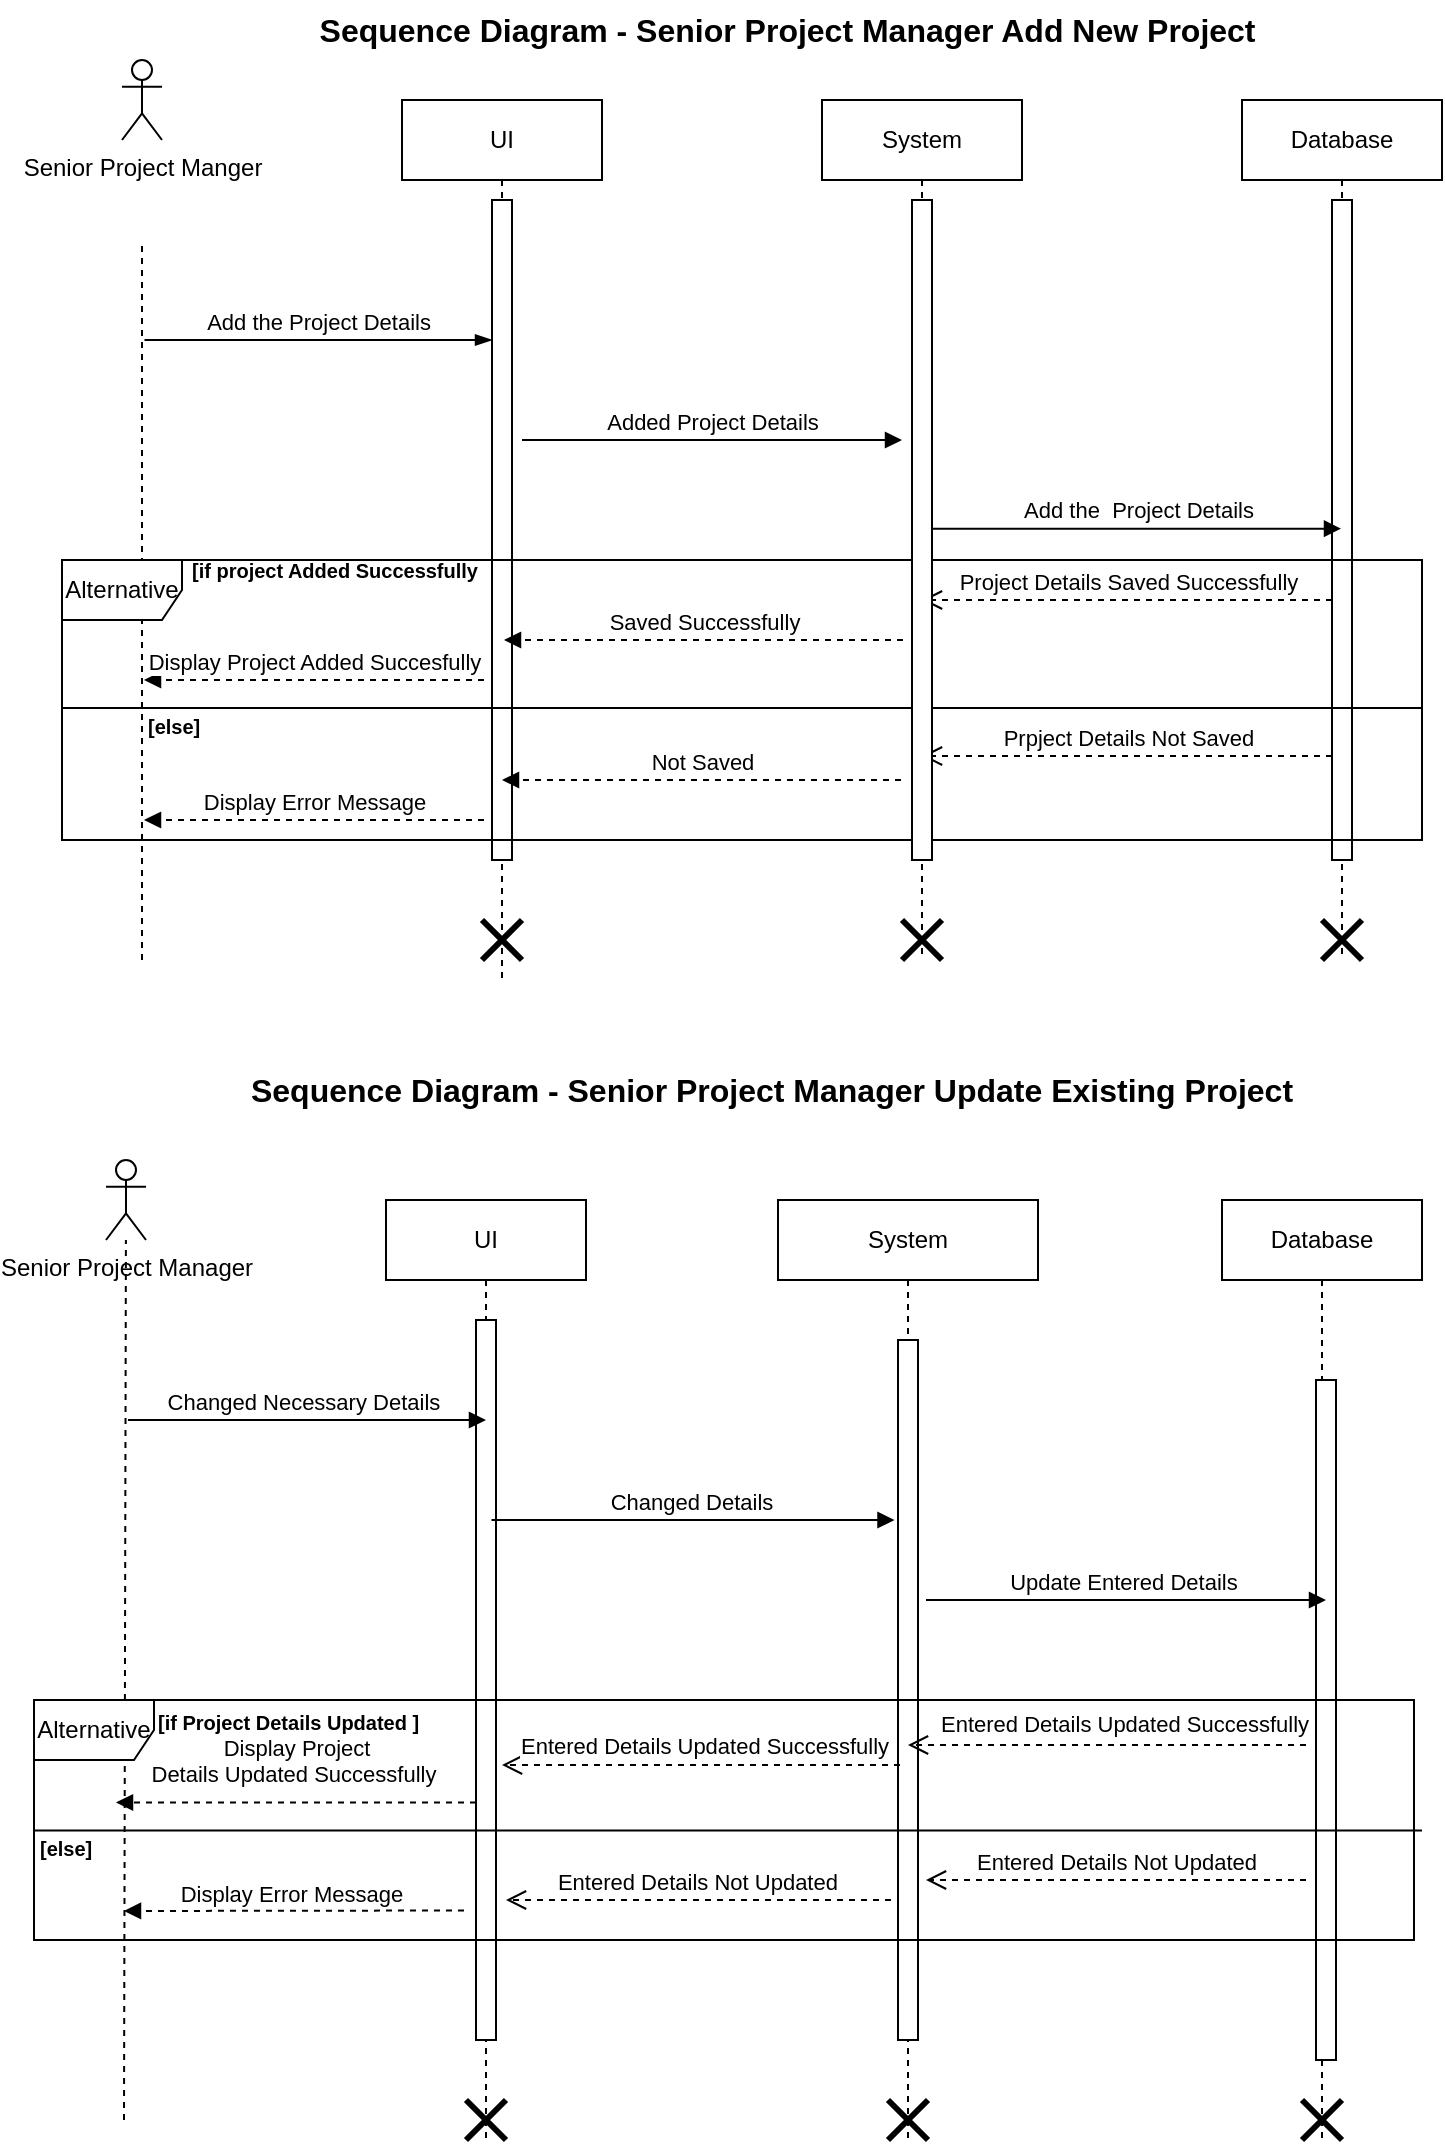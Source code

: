 <mxfile version="23.1.2" type="device" pages="6">
  <diagram name="1" id="2YBvvXClWsGukQMizWep">
    <mxGraphModel dx="1032" dy="580" grid="1" gridSize="10" guides="1" tooltips="1" connect="1" arrows="1" fold="1" page="1" pageScale="1" pageWidth="827" pageHeight="1169" math="0" shadow="0">
      <root>
        <mxCell id="0" />
        <mxCell id="1" parent="0" />
        <mxCell id="pBImxP6miKMbB3lka8_O-1" value="UI" style="shape=umlLifeline;perimeter=lifelinePerimeter;whiteSpace=wrap;html=1;container=0;dropTarget=0;collapsible=0;recursiveResize=0;outlineConnect=0;portConstraint=eastwest;newEdgeStyle={&quot;edgeStyle&quot;:&quot;elbowEdgeStyle&quot;,&quot;elbow&quot;:&quot;vertical&quot;,&quot;curved&quot;:0,&quot;rounded&quot;:0};" parent="1" vertex="1">
          <mxGeometry x="239" y="90" width="100" height="440" as="geometry" />
        </mxCell>
        <mxCell id="pBImxP6miKMbB3lka8_O-2" value="" style="html=1;points=[];perimeter=orthogonalPerimeter;outlineConnect=0;targetShapes=umlLifeline;portConstraint=eastwest;newEdgeStyle={&quot;edgeStyle&quot;:&quot;elbowEdgeStyle&quot;,&quot;elbow&quot;:&quot;vertical&quot;,&quot;curved&quot;:0,&quot;rounded&quot;:0};" parent="pBImxP6miKMbB3lka8_O-1" vertex="1">
          <mxGeometry x="45" y="50" width="10" height="330" as="geometry" />
        </mxCell>
        <mxCell id="pBImxP6miKMbB3lka8_O-3" value="" style="shape=umlDestroy;whiteSpace=wrap;html=1;strokeWidth=3;targetShapes=umlLifeline;" parent="pBImxP6miKMbB3lka8_O-1" vertex="1">
          <mxGeometry x="40" y="410" width="20" height="20" as="geometry" />
        </mxCell>
        <mxCell id="pBImxP6miKMbB3lka8_O-4" value="Database" style="shape=umlLifeline;perimeter=lifelinePerimeter;whiteSpace=wrap;html=1;container=0;dropTarget=0;collapsible=0;recursiveResize=0;outlineConnect=0;portConstraint=eastwest;newEdgeStyle={&quot;edgeStyle&quot;:&quot;elbowEdgeStyle&quot;,&quot;elbow&quot;:&quot;vertical&quot;,&quot;curved&quot;:0,&quot;rounded&quot;:0};" parent="1" vertex="1">
          <mxGeometry x="659" y="90" width="100" height="430" as="geometry" />
        </mxCell>
        <mxCell id="pBImxP6miKMbB3lka8_O-5" value="" style="html=1;points=[];perimeter=orthogonalPerimeter;outlineConnect=0;targetShapes=umlLifeline;portConstraint=eastwest;newEdgeStyle={&quot;edgeStyle&quot;:&quot;elbowEdgeStyle&quot;,&quot;elbow&quot;:&quot;vertical&quot;,&quot;curved&quot;:0,&quot;rounded&quot;:0};" parent="pBImxP6miKMbB3lka8_O-4" vertex="1">
          <mxGeometry x="45" y="50" width="10" height="330" as="geometry" />
        </mxCell>
        <mxCell id="pBImxP6miKMbB3lka8_O-6" value="" style="shape=umlDestroy;whiteSpace=wrap;html=1;strokeWidth=3;targetShapes=umlLifeline;" parent="pBImxP6miKMbB3lka8_O-4" vertex="1">
          <mxGeometry x="40" y="410" width="20" height="20" as="geometry" />
        </mxCell>
        <mxCell id="pBImxP6miKMbB3lka8_O-7" value="Add the&amp;nbsp; Project Details" style="html=1;verticalAlign=bottom;endArrow=block;edgeStyle=elbowEdgeStyle;elbow=vertical;curved=0;rounded=0;" parent="1" edge="1">
          <mxGeometry relative="1" as="geometry">
            <mxPoint x="504" y="304.33" as="sourcePoint" />
            <Array as="points">
              <mxPoint x="606.5" y="304.33" />
              <mxPoint x="566.5" y="294.33" />
              <mxPoint x="636.5" y="164.33" />
              <mxPoint x="604" y="154.33" />
              <mxPoint x="584" y="184.33" />
            </Array>
            <mxPoint x="708.5" y="304.33" as="targetPoint" />
          </mxGeometry>
        </mxCell>
        <mxCell id="pBImxP6miKMbB3lka8_O-8" value="Prpject Details Not Saved" style="html=1;verticalAlign=bottom;endArrow=open;dashed=1;endSize=8;edgeStyle=elbowEdgeStyle;elbow=vertical;curved=0;rounded=0;" parent="1" edge="1">
          <mxGeometry x="-0.001" relative="1" as="geometry">
            <mxPoint x="499" y="418" as="targetPoint" />
            <Array as="points">
              <mxPoint x="549" y="418" />
              <mxPoint x="639" y="488" />
              <mxPoint x="619" y="478" />
              <mxPoint x="599" y="468" />
              <mxPoint x="579" y="458" />
              <mxPoint x="594" y="438" />
            </Array>
            <mxPoint as="offset" />
            <mxPoint x="704" y="418" as="sourcePoint" />
          </mxGeometry>
        </mxCell>
        <mxCell id="pBImxP6miKMbB3lka8_O-9" value="Project Details Saved Successfully" style="html=1;verticalAlign=bottom;endArrow=open;dashed=1;endSize=8;edgeStyle=elbowEdgeStyle;elbow=vertical;curved=0;rounded=0;" parent="1" edge="1">
          <mxGeometry relative="1" as="geometry">
            <mxPoint x="499" y="340" as="targetPoint" />
            <Array as="points">
              <mxPoint x="559" y="340" />
              <mxPoint x="599" y="380" />
              <mxPoint x="579" y="370" />
              <mxPoint x="589" y="370" />
            </Array>
            <mxPoint x="704" y="340" as="sourcePoint" />
          </mxGeometry>
        </mxCell>
        <mxCell id="pBImxP6miKMbB3lka8_O-10" value="" style="endArrow=none;dashed=1;html=1;rounded=0;" parent="1" edge="1">
          <mxGeometry width="50" height="50" relative="1" as="geometry">
            <mxPoint x="109" y="520" as="sourcePoint" />
            <mxPoint x="109" y="160" as="targetPoint" />
          </mxGeometry>
        </mxCell>
        <mxCell id="pBImxP6miKMbB3lka8_O-11" value="Senior Project Manger" style="shape=umlActor;verticalLabelPosition=bottom;verticalAlign=top;html=1;outlineConnect=0;" parent="1" vertex="1">
          <mxGeometry x="99" y="70" width="20" height="40" as="geometry" />
        </mxCell>
        <mxCell id="pBImxP6miKMbB3lka8_O-12" value="Alternative" style="shape=umlFrame;whiteSpace=wrap;html=1;pointerEvents=0;" parent="1" vertex="1">
          <mxGeometry x="69" y="320" width="680" height="140" as="geometry" />
        </mxCell>
        <mxCell id="pBImxP6miKMbB3lka8_O-13" value="" style="line;strokeWidth=1;fillColor=none;align=left;verticalAlign=middle;spacingTop=-1;spacingLeft=3;spacingRight=3;rotatable=0;labelPosition=right;points=[];portConstraint=eastwest;strokeColor=inherit;" parent="1" vertex="1">
          <mxGeometry x="69" y="390" width="680" height="8" as="geometry" />
        </mxCell>
        <mxCell id="pBImxP6miKMbB3lka8_O-14" value="&lt;font style=&quot;&quot;&gt;&lt;b style=&quot;font-size: 16px;&quot;&gt;Sequence Diagram - Senior Project Manager Add New Project&lt;/b&gt;&lt;/font&gt;&lt;b style=&quot;border-color: var(--border-color); font-size: 16px;&quot;&gt;&amp;nbsp;&lt;/b&gt;" style="text;html=1;strokeColor=none;fillColor=none;align=center;verticalAlign=middle;whiteSpace=wrap;rounded=0;" parent="1" vertex="1">
          <mxGeometry x="179" y="40" width="510" height="30" as="geometry" />
        </mxCell>
        <mxCell id="pBImxP6miKMbB3lka8_O-15" value="Display Project Added Succesfully" style="html=1;verticalAlign=bottom;endArrow=block;edgeStyle=elbowEdgeStyle;elbow=vertical;curved=0;rounded=0;dashed=1;" parent="1" edge="1">
          <mxGeometry width="80" relative="1" as="geometry">
            <mxPoint x="280" y="380" as="sourcePoint" />
            <mxPoint x="110" y="380" as="targetPoint" />
            <Array as="points">
              <mxPoint x="200" y="380" />
            </Array>
          </mxGeometry>
        </mxCell>
        <mxCell id="pBImxP6miKMbB3lka8_O-16" value="Display Error Message" style="html=1;verticalAlign=bottom;endArrow=block;edgeStyle=elbowEdgeStyle;elbow=vertical;curved=0;rounded=0;dashed=1;" parent="1" edge="1">
          <mxGeometry width="80" relative="1" as="geometry">
            <mxPoint x="280" y="450" as="sourcePoint" />
            <mxPoint x="110" y="450" as="targetPoint" />
          </mxGeometry>
        </mxCell>
        <mxCell id="pBImxP6miKMbB3lka8_O-17" value="&lt;font style=&quot;&quot;&gt;&lt;b style=&quot;font-size: 10px;&quot;&gt;[if project Added Successfully&lt;/b&gt;&lt;/font&gt;" style="text;html=1;strokeColor=none;fillColor=none;align=left;verticalAlign=middle;whiteSpace=wrap;rounded=0;" parent="1" vertex="1">
          <mxGeometry x="131.5" y="320" width="148.5" height="10" as="geometry" />
        </mxCell>
        <mxCell id="pBImxP6miKMbB3lka8_O-18" value="&lt;font style=&quot;font-size: 10px;&quot;&gt;&lt;b&gt;[else]&lt;/b&gt;&lt;/font&gt;" style="text;html=1;strokeColor=none;fillColor=none;align=left;verticalAlign=middle;whiteSpace=wrap;rounded=0;" parent="1" vertex="1">
          <mxGeometry x="110" y="398" width="80" height="10" as="geometry" />
        </mxCell>
        <mxCell id="pBImxP6miKMbB3lka8_O-19" value="Add the Project Details" style="html=1;verticalAlign=bottom;endArrow=blockThin;edgeStyle=elbowEdgeStyle;elbow=vertical;curved=0;rounded=0;endFill=1;" parent="1" edge="1">
          <mxGeometry relative="1" as="geometry">
            <mxPoint x="284" y="210" as="targetPoint" />
            <Array as="points">
              <mxPoint x="222.25" y="210" />
              <mxPoint x="189.75" y="230" />
            </Array>
            <mxPoint x="110.25" y="210" as="sourcePoint" />
            <mxPoint as="offset" />
          </mxGeometry>
        </mxCell>
        <mxCell id="pBImxP6miKMbB3lka8_O-21" value="System" style="shape=umlLifeline;perimeter=lifelinePerimeter;whiteSpace=wrap;html=1;container=0;dropTarget=0;collapsible=0;recursiveResize=0;outlineConnect=0;portConstraint=eastwest;newEdgeStyle={&quot;edgeStyle&quot;:&quot;elbowEdgeStyle&quot;,&quot;elbow&quot;:&quot;vertical&quot;,&quot;curved&quot;:0,&quot;rounded&quot;:0};" parent="1" vertex="1">
          <mxGeometry x="449" y="90" width="100" height="430" as="geometry" />
        </mxCell>
        <mxCell id="pBImxP6miKMbB3lka8_O-22" value="" style="html=1;points=[];perimeter=orthogonalPerimeter;outlineConnect=0;targetShapes=umlLifeline;portConstraint=eastwest;newEdgeStyle={&quot;edgeStyle&quot;:&quot;elbowEdgeStyle&quot;,&quot;elbow&quot;:&quot;vertical&quot;,&quot;curved&quot;:0,&quot;rounded&quot;:0};" parent="pBImxP6miKMbB3lka8_O-21" vertex="1">
          <mxGeometry x="45" y="50" width="10" height="330" as="geometry" />
        </mxCell>
        <mxCell id="pBImxP6miKMbB3lka8_O-23" value="" style="shape=umlDestroy;whiteSpace=wrap;html=1;strokeWidth=3;targetShapes=umlLifeline;" parent="pBImxP6miKMbB3lka8_O-21" vertex="1">
          <mxGeometry x="40" y="410" width="20" height="20" as="geometry" />
        </mxCell>
        <mxCell id="pBImxP6miKMbB3lka8_O-24" value="Added Project Details" style="html=1;verticalAlign=bottom;endArrow=block;edgeStyle=elbowEdgeStyle;elbow=vertical;curved=0;rounded=0;" parent="1" edge="1">
          <mxGeometry relative="1" as="geometry">
            <mxPoint x="299" y="260" as="sourcePoint" />
            <Array as="points">
              <mxPoint x="401.5" y="260" />
              <mxPoint x="361.5" y="250" />
              <mxPoint x="431.5" y="120" />
              <mxPoint x="399" y="110" />
              <mxPoint x="379" y="140" />
            </Array>
            <mxPoint x="489" y="260" as="targetPoint" />
          </mxGeometry>
        </mxCell>
        <mxCell id="pBImxP6miKMbB3lka8_O-25" value="Saved Successfully" style="html=1;verticalAlign=bottom;endArrow=block;edgeStyle=elbowEdgeStyle;elbow=vertical;curved=0;rounded=0;dashed=1;" parent="1" edge="1">
          <mxGeometry width="80" relative="1" as="geometry">
            <mxPoint x="489.5" y="360" as="sourcePoint" />
            <mxPoint x="290" y="360" as="targetPoint" />
            <Array as="points">
              <mxPoint x="380" y="360" />
            </Array>
          </mxGeometry>
        </mxCell>
        <mxCell id="pBImxP6miKMbB3lka8_O-26" value="Not Saved" style="html=1;verticalAlign=bottom;endArrow=block;edgeStyle=elbowEdgeStyle;elbow=vertical;curved=0;rounded=0;dashed=1;" parent="1" edge="1">
          <mxGeometry width="80" relative="1" as="geometry">
            <mxPoint x="488.5" y="430" as="sourcePoint" />
            <mxPoint x="289" y="430" as="targetPoint" />
            <Array as="points">
              <mxPoint x="379" y="430" />
            </Array>
          </mxGeometry>
        </mxCell>
        <mxCell id="Kt0bCvdPCDKV3a1Qo8Ne-1" value="&lt;font style=&quot;border-color: var(--border-color);&quot;&gt;&lt;b style=&quot;border-color: var(--border-color); font-size: 16px;&quot;&gt;Sequence Diagram - Senior Project Manager Update Existing Project&lt;/b&gt;&lt;/font&gt;" style="text;html=1;strokeColor=none;fillColor=none;align=center;verticalAlign=middle;whiteSpace=wrap;rounded=0;" parent="1" vertex="1">
          <mxGeometry x="119" y="570" width="610" height="30" as="geometry" />
        </mxCell>
        <mxCell id="Fw1I_hBeVLGs9wA6cDmd-1" value="UI" style="shape=umlLifeline;perimeter=lifelinePerimeter;whiteSpace=wrap;html=1;container=0;dropTarget=0;collapsible=0;recursiveResize=0;outlineConnect=0;portConstraint=eastwest;newEdgeStyle={&quot;edgeStyle&quot;:&quot;elbowEdgeStyle&quot;,&quot;elbow&quot;:&quot;vertical&quot;,&quot;curved&quot;:0,&quot;rounded&quot;:0};" parent="1" vertex="1">
          <mxGeometry x="231" y="640" width="100" height="470" as="geometry" />
        </mxCell>
        <mxCell id="Fw1I_hBeVLGs9wA6cDmd-2" value="" style="html=1;points=[];perimeter=orthogonalPerimeter;outlineConnect=0;targetShapes=umlLifeline;portConstraint=eastwest;newEdgeStyle={&quot;edgeStyle&quot;:&quot;elbowEdgeStyle&quot;,&quot;elbow&quot;:&quot;vertical&quot;,&quot;curved&quot;:0,&quot;rounded&quot;:0};" parent="Fw1I_hBeVLGs9wA6cDmd-1" vertex="1">
          <mxGeometry x="45" y="60" width="10" height="360" as="geometry" />
        </mxCell>
        <mxCell id="Fw1I_hBeVLGs9wA6cDmd-3" value="" style="shape=umlDestroy;whiteSpace=wrap;html=1;strokeWidth=3;targetShapes=umlLifeline;" parent="Fw1I_hBeVLGs9wA6cDmd-1" vertex="1">
          <mxGeometry x="40" y="450" width="20" height="20" as="geometry" />
        </mxCell>
        <mxCell id="Fw1I_hBeVLGs9wA6cDmd-4" value="Database" style="shape=umlLifeline;perimeter=lifelinePerimeter;whiteSpace=wrap;html=1;container=0;dropTarget=0;collapsible=0;recursiveResize=0;outlineConnect=0;portConstraint=eastwest;newEdgeStyle={&quot;edgeStyle&quot;:&quot;elbowEdgeStyle&quot;,&quot;elbow&quot;:&quot;vertical&quot;,&quot;curved&quot;:0,&quot;rounded&quot;:0};" parent="1" vertex="1">
          <mxGeometry x="649" y="640" width="100" height="470" as="geometry" />
        </mxCell>
        <mxCell id="Fw1I_hBeVLGs9wA6cDmd-5" value="" style="html=1;points=[];perimeter=orthogonalPerimeter;outlineConnect=0;targetShapes=umlLifeline;portConstraint=eastwest;newEdgeStyle={&quot;edgeStyle&quot;:&quot;elbowEdgeStyle&quot;,&quot;elbow&quot;:&quot;vertical&quot;,&quot;curved&quot;:0,&quot;rounded&quot;:0};" parent="Fw1I_hBeVLGs9wA6cDmd-4" vertex="1">
          <mxGeometry x="47" y="90" width="10" height="340" as="geometry" />
        </mxCell>
        <mxCell id="Fw1I_hBeVLGs9wA6cDmd-6" value="" style="shape=umlDestroy;whiteSpace=wrap;html=1;strokeWidth=3;targetShapes=umlLifeline;" parent="Fw1I_hBeVLGs9wA6cDmd-4" vertex="1">
          <mxGeometry x="40" y="450" width="20" height="20" as="geometry" />
        </mxCell>
        <mxCell id="Fw1I_hBeVLGs9wA6cDmd-7" value="" style="endArrow=none;dashed=1;html=1;rounded=0;" parent="1" target="Fw1I_hBeVLGs9wA6cDmd-8" edge="1">
          <mxGeometry width="50" height="50" relative="1" as="geometry">
            <mxPoint x="100" y="1100" as="sourcePoint" />
            <mxPoint x="101" y="730" as="targetPoint" />
          </mxGeometry>
        </mxCell>
        <mxCell id="Fw1I_hBeVLGs9wA6cDmd-8" value="Senior Project Manager" style="shape=umlActor;verticalLabelPosition=bottom;verticalAlign=top;html=1;outlineConnect=0;" parent="1" vertex="1">
          <mxGeometry x="91" y="620" width="20" height="40" as="geometry" />
        </mxCell>
        <mxCell id="Fw1I_hBeVLGs9wA6cDmd-9" value="System" style="shape=umlLifeline;perimeter=lifelinePerimeter;whiteSpace=wrap;html=1;container=0;dropTarget=0;collapsible=0;recursiveResize=0;outlineConnect=0;portConstraint=eastwest;newEdgeStyle={&quot;edgeStyle&quot;:&quot;elbowEdgeStyle&quot;,&quot;elbow&quot;:&quot;vertical&quot;,&quot;curved&quot;:0,&quot;rounded&quot;:0};size=40;" parent="1" vertex="1">
          <mxGeometry x="427" y="640" width="130" height="470" as="geometry" />
        </mxCell>
        <mxCell id="Fw1I_hBeVLGs9wA6cDmd-10" value="" style="html=1;points=[];perimeter=orthogonalPerimeter;outlineConnect=0;targetShapes=umlLifeline;portConstraint=eastwest;newEdgeStyle={&quot;edgeStyle&quot;:&quot;elbowEdgeStyle&quot;,&quot;elbow&quot;:&quot;vertical&quot;,&quot;curved&quot;:0,&quot;rounded&quot;:0};" parent="Fw1I_hBeVLGs9wA6cDmd-9" vertex="1">
          <mxGeometry x="60" y="70" width="10" height="350" as="geometry" />
        </mxCell>
        <mxCell id="Fw1I_hBeVLGs9wA6cDmd-11" value="" style="shape=umlDestroy;whiteSpace=wrap;html=1;strokeWidth=3;targetShapes=umlLifeline;" parent="Fw1I_hBeVLGs9wA6cDmd-9" vertex="1">
          <mxGeometry x="55" y="450" width="20" height="20" as="geometry" />
        </mxCell>
        <mxCell id="Fw1I_hBeVLGs9wA6cDmd-12" value="Entered Details Not Updated" style="html=1;verticalAlign=bottom;endArrow=open;dashed=1;endSize=8;edgeStyle=elbowEdgeStyle;elbow=vertical;curved=0;rounded=0;" parent="1" edge="1">
          <mxGeometry x="-0.001" relative="1" as="geometry">
            <mxPoint x="501" y="980" as="targetPoint" />
            <Array as="points">
              <mxPoint x="551" y="980" />
              <mxPoint x="641" y="1050" />
              <mxPoint x="621" y="1040" />
              <mxPoint x="601" y="1030" />
              <mxPoint x="581" y="1020" />
              <mxPoint x="596" y="1000" />
            </Array>
            <mxPoint as="offset" />
            <mxPoint x="691" y="980" as="sourcePoint" />
          </mxGeometry>
        </mxCell>
        <mxCell id="Fw1I_hBeVLGs9wA6cDmd-13" value="" style="html=1;verticalAlign=bottom;endArrow=open;dashed=1;endSize=8;edgeStyle=elbowEdgeStyle;elbow=vertical;curved=0;rounded=0;" parent="1" edge="1">
          <mxGeometry x="-0.206" relative="1" as="geometry">
            <mxPoint x="492" y="912.5" as="targetPoint" />
            <Array as="points">
              <mxPoint x="546" y="912.5" />
              <mxPoint x="586" y="952.5" />
              <mxPoint x="566" y="942.5" />
              <mxPoint x="576" y="942.5" />
            </Array>
            <mxPoint x="691" y="912.5" as="sourcePoint" />
            <mxPoint as="offset" />
          </mxGeometry>
        </mxCell>
        <mxCell id="Fw1I_hBeVLGs9wA6cDmd-14" value="Entered Details Updated Successfully" style="edgeLabel;html=1;align=center;verticalAlign=middle;resizable=0;points=[];" parent="Fw1I_hBeVLGs9wA6cDmd-13" vertex="1" connectable="0">
          <mxGeometry x="-0.081" y="-3" relative="1" as="geometry">
            <mxPoint y="-8" as="offset" />
          </mxGeometry>
        </mxCell>
        <mxCell id="Fw1I_hBeVLGs9wA6cDmd-15" value="Alternative" style="shape=umlFrame;whiteSpace=wrap;html=1;pointerEvents=0;" parent="1" vertex="1">
          <mxGeometry x="55" y="890" width="690" height="120" as="geometry" />
        </mxCell>
        <mxCell id="Fw1I_hBeVLGs9wA6cDmd-16" value="" style="line;strokeWidth=1;fillColor=none;align=left;verticalAlign=middle;spacingTop=-1;spacingLeft=3;spacingRight=3;rotatable=0;labelPosition=right;points=[];portConstraint=eastwest;strokeColor=inherit;" parent="1" vertex="1">
          <mxGeometry x="55" y="951.25" width="694" height="8" as="geometry" />
        </mxCell>
        <mxCell id="Fw1I_hBeVLGs9wA6cDmd-17" value="Display Project&lt;br&gt;Details Updated Successfully&amp;nbsp;" style="html=1;verticalAlign=bottom;endArrow=block;edgeStyle=elbowEdgeStyle;elbow=vertical;curved=0;rounded=0;dashed=1;" parent="1" edge="1">
          <mxGeometry y="-5" width="80" relative="1" as="geometry">
            <mxPoint x="276" y="941.25" as="sourcePoint" />
            <mxPoint x="96" y="941.25" as="targetPoint" />
            <Array as="points">
              <mxPoint x="201" y="941.25" />
            </Array>
            <mxPoint as="offset" />
          </mxGeometry>
        </mxCell>
        <mxCell id="Fw1I_hBeVLGs9wA6cDmd-18" value="Display Error Message&amp;nbsp;" style="html=1;verticalAlign=bottom;endArrow=block;edgeStyle=elbowEdgeStyle;elbow=vertical;curved=0;rounded=0;dashed=1;" parent="1" edge="1">
          <mxGeometry width="80" relative="1" as="geometry">
            <mxPoint x="270" y="995.25" as="sourcePoint" />
            <mxPoint x="100" y="995.25" as="targetPoint" />
            <mxPoint as="offset" />
          </mxGeometry>
        </mxCell>
        <mxCell id="Fw1I_hBeVLGs9wA6cDmd-19" value="&lt;span style=&quot;font-size: 10px;&quot;&gt;&lt;b&gt;[if Project Details Updated ]&lt;/b&gt;&lt;/span&gt;" style="text;html=1;strokeColor=none;fillColor=none;align=left;verticalAlign=middle;whiteSpace=wrap;rounded=0;" parent="1" vertex="1">
          <mxGeometry x="115" y="890" width="149" height="22.5" as="geometry" />
        </mxCell>
        <mxCell id="Fw1I_hBeVLGs9wA6cDmd-20" value="&lt;font style=&quot;font-size: 10px;&quot;&gt;&lt;b&gt;[else]&lt;/b&gt;&lt;/font&gt;" style="text;html=1;strokeColor=none;fillColor=none;align=left;verticalAlign=middle;whiteSpace=wrap;rounded=0;" parent="1" vertex="1">
          <mxGeometry x="56" y="959.25" width="80" height="10" as="geometry" />
        </mxCell>
        <mxCell id="Fw1I_hBeVLGs9wA6cDmd-21" value="Changed Necessary Details&amp;nbsp;" style="html=1;verticalAlign=bottom;endArrow=block;edgeStyle=elbowEdgeStyle;elbow=vertical;curved=0;rounded=0;" parent="1" edge="1">
          <mxGeometry width="80" relative="1" as="geometry">
            <mxPoint x="103" y="750" as="sourcePoint" />
            <mxPoint x="281" y="750" as="targetPoint" />
            <Array as="points">
              <mxPoint x="102" y="750" />
            </Array>
          </mxGeometry>
        </mxCell>
        <mxCell id="Fw1I_hBeVLGs9wA6cDmd-22" value="Changed Details&amp;nbsp;" style="html=1;verticalAlign=bottom;endArrow=block;edgeStyle=elbowEdgeStyle;elbow=vertical;curved=0;rounded=0;" parent="1" edge="1">
          <mxGeometry width="80" relative="1" as="geometry">
            <mxPoint x="283.75" y="800" as="sourcePoint" />
            <mxPoint x="485.25" y="800" as="targetPoint" />
            <Array as="points" />
          </mxGeometry>
        </mxCell>
        <mxCell id="Fw1I_hBeVLGs9wA6cDmd-23" value="Update Entered Details&amp;nbsp;" style="html=1;verticalAlign=bottom;endArrow=block;edgeStyle=elbowEdgeStyle;elbow=vertical;curved=0;rounded=0;" parent="1" edge="1">
          <mxGeometry width="80" relative="1" as="geometry">
            <mxPoint x="501" y="840" as="sourcePoint" />
            <mxPoint x="701" y="840" as="targetPoint" />
            <Array as="points" />
          </mxGeometry>
        </mxCell>
        <mxCell id="Fw1I_hBeVLGs9wA6cDmd-24" value="" style="html=1;verticalAlign=bottom;endArrow=open;dashed=1;endSize=8;edgeStyle=elbowEdgeStyle;elbow=vertical;curved=0;rounded=0;" parent="1" edge="1">
          <mxGeometry x="-0.206" relative="1" as="geometry">
            <mxPoint x="289" y="922.5" as="targetPoint" />
            <Array as="points">
              <mxPoint x="343" y="922.5" />
              <mxPoint x="383" y="962.5" />
              <mxPoint x="363" y="952.5" />
              <mxPoint x="373" y="952.5" />
            </Array>
            <mxPoint x="488" y="922.5" as="sourcePoint" />
            <mxPoint as="offset" />
          </mxGeometry>
        </mxCell>
        <mxCell id="Fw1I_hBeVLGs9wA6cDmd-25" value="Entered Details Updated Successfully" style="edgeLabel;html=1;align=center;verticalAlign=middle;resizable=0;points=[];" parent="Fw1I_hBeVLGs9wA6cDmd-24" vertex="1" connectable="0">
          <mxGeometry x="-0.081" y="-3" relative="1" as="geometry">
            <mxPoint x="-7" y="-7" as="offset" />
          </mxGeometry>
        </mxCell>
        <mxCell id="Fw1I_hBeVLGs9wA6cDmd-26" value="Entered Details Not Updated&amp;nbsp;" style="html=1;verticalAlign=bottom;endArrow=open;dashed=1;endSize=8;edgeStyle=elbowEdgeStyle;elbow=vertical;curved=0;rounded=0;" parent="1" edge="1">
          <mxGeometry x="-0.003" relative="1" as="geometry">
            <mxPoint x="291" y="990" as="targetPoint" />
            <Array as="points">
              <mxPoint x="343.5" y="990" />
              <mxPoint x="433.5" y="1060" />
              <mxPoint x="413.5" y="1050" />
              <mxPoint x="393.5" y="1040" />
              <mxPoint x="373.5" y="1030" />
              <mxPoint x="388.5" y="1010" />
            </Array>
            <mxPoint as="offset" />
            <mxPoint x="483.5" y="990" as="sourcePoint" />
          </mxGeometry>
        </mxCell>
      </root>
    </mxGraphModel>
  </diagram>
  <diagram name="2" id="fNVyxdqeLKp7g2kyJj8M">
    <mxGraphModel dx="1032" dy="580" grid="1" gridSize="10" guides="1" tooltips="1" connect="1" arrows="1" fold="1" page="1" pageScale="1" pageWidth="827" pageHeight="1169" math="0" shadow="0">
      <root>
        <mxCell id="rhTMQcQDoTTOMaCWJAwz-0" />
        <mxCell id="rhTMQcQDoTTOMaCWJAwz-1" parent="rhTMQcQDoTTOMaCWJAwz-0" />
        <mxCell id="EPhTTlT_03J22JgYhCpt-0" value="UI" style="shape=umlLifeline;perimeter=lifelinePerimeter;whiteSpace=wrap;html=1;container=0;dropTarget=0;collapsible=0;recursiveResize=0;outlineConnect=0;portConstraint=eastwest;newEdgeStyle={&quot;edgeStyle&quot;:&quot;elbowEdgeStyle&quot;,&quot;elbow&quot;:&quot;vertical&quot;,&quot;curved&quot;:0,&quot;rounded&quot;:0};fontSize=12;" vertex="1" parent="rhTMQcQDoTTOMaCWJAwz-1">
          <mxGeometry x="248" y="110" width="100" height="410" as="geometry" />
        </mxCell>
        <mxCell id="EPhTTlT_03J22JgYhCpt-1" value="" style="html=1;points=[];perimeter=orthogonalPerimeter;outlineConnect=0;targetShapes=umlLifeline;portConstraint=eastwest;newEdgeStyle={&quot;edgeStyle&quot;:&quot;elbowEdgeStyle&quot;,&quot;elbow&quot;:&quot;vertical&quot;,&quot;curved&quot;:0,&quot;rounded&quot;:0};fontSize=11;" vertex="1" parent="EPhTTlT_03J22JgYhCpt-0">
          <mxGeometry x="45" y="60" width="10" height="300" as="geometry" />
        </mxCell>
        <mxCell id="EPhTTlT_03J22JgYhCpt-2" value="" style="shape=umlDestroy;whiteSpace=wrap;html=1;strokeWidth=3;targetShapes=umlLifeline;fontSize=11;" vertex="1" parent="EPhTTlT_03J22JgYhCpt-0">
          <mxGeometry x="40" y="390" width="20" height="20" as="geometry" />
        </mxCell>
        <mxCell id="EPhTTlT_03J22JgYhCpt-3" value="Database" style="shape=umlLifeline;perimeter=lifelinePerimeter;whiteSpace=wrap;html=1;container=0;dropTarget=0;collapsible=0;recursiveResize=0;outlineConnect=0;portConstraint=eastwest;newEdgeStyle={&quot;edgeStyle&quot;:&quot;elbowEdgeStyle&quot;,&quot;elbow&quot;:&quot;vertical&quot;,&quot;curved&quot;:0,&quot;rounded&quot;:0};fontSize=12;" vertex="1" parent="rhTMQcQDoTTOMaCWJAwz-1">
          <mxGeometry x="668" y="110" width="100" height="410" as="geometry" />
        </mxCell>
        <mxCell id="EPhTTlT_03J22JgYhCpt-4" value="" style="html=1;points=[];perimeter=orthogonalPerimeter;outlineConnect=0;targetShapes=umlLifeline;portConstraint=eastwest;newEdgeStyle={&quot;edgeStyle&quot;:&quot;elbowEdgeStyle&quot;,&quot;elbow&quot;:&quot;vertical&quot;,&quot;curved&quot;:0,&quot;rounded&quot;:0};fontSize=11;" vertex="1" parent="EPhTTlT_03J22JgYhCpt-3">
          <mxGeometry x="45" y="70" width="10" height="290" as="geometry" />
        </mxCell>
        <mxCell id="EPhTTlT_03J22JgYhCpt-5" value="" style="shape=umlDestroy;whiteSpace=wrap;html=1;strokeWidth=3;targetShapes=umlLifeline;fontSize=11;" vertex="1" parent="EPhTTlT_03J22JgYhCpt-3">
          <mxGeometry x="40" y="390" width="20" height="20" as="geometry" />
        </mxCell>
        <mxCell id="EPhTTlT_03J22JgYhCpt-6" value="Details Not Saved&amp;nbsp;" style="html=1;verticalAlign=bottom;endArrow=open;dashed=1;endSize=8;edgeStyle=elbowEdgeStyle;elbow=vertical;curved=0;rounded=0;fontSize=11;" edge="1" parent="rhTMQcQDoTTOMaCWJAwz-1">
          <mxGeometry x="-0.001" relative="1" as="geometry">
            <mxPoint x="518" y="410" as="targetPoint" />
            <Array as="points">
              <mxPoint x="568" y="410" />
              <mxPoint x="658" y="480" />
              <mxPoint x="638" y="470" />
              <mxPoint x="618" y="460" />
              <mxPoint x="598" y="450" />
              <mxPoint x="613" y="430" />
            </Array>
            <mxPoint as="offset" />
            <mxPoint x="708" y="410" as="sourcePoint" />
          </mxGeometry>
        </mxCell>
        <mxCell id="EPhTTlT_03J22JgYhCpt-7" value="&amp;nbsp;Details Saved Successfully" style="html=1;verticalAlign=bottom;endArrow=open;dashed=1;endSize=8;edgeStyle=elbowEdgeStyle;elbow=vertical;curved=0;rounded=0;fontSize=11;" edge="1" parent="rhTMQcQDoTTOMaCWJAwz-1" source="EPhTTlT_03J22JgYhCpt-4" target="EPhTTlT_03J22JgYhCpt-17">
          <mxGeometry x="-0.065" relative="1" as="geometry">
            <mxPoint x="508" y="330" as="targetPoint" />
            <Array as="points">
              <mxPoint x="568" y="330" />
              <mxPoint x="608" y="370" />
              <mxPoint x="588" y="360" />
              <mxPoint x="598" y="360" />
            </Array>
            <mxPoint x="683" y="330" as="sourcePoint" />
            <mxPoint as="offset" />
          </mxGeometry>
        </mxCell>
        <mxCell id="EPhTTlT_03J22JgYhCpt-8" value="" style="endArrow=none;dashed=1;html=1;rounded=0;fontSize=11;" edge="1" parent="rhTMQcQDoTTOMaCWJAwz-1">
          <mxGeometry width="50" height="50" relative="1" as="geometry">
            <mxPoint x="118" y="520" as="sourcePoint" />
            <mxPoint x="120" y="170" as="targetPoint" />
          </mxGeometry>
        </mxCell>
        <mxCell id="EPhTTlT_03J22JgYhCpt-9" value="Alternative" style="shape=umlFrame;whiteSpace=wrap;html=1;pointerEvents=0;fontSize=11;" vertex="1" parent="rhTMQcQDoTTOMaCWJAwz-1">
          <mxGeometry x="68" y="309" width="680" height="140" as="geometry" />
        </mxCell>
        <mxCell id="EPhTTlT_03J22JgYhCpt-10" value="" style="line;strokeWidth=1;fillColor=none;align=left;verticalAlign=middle;spacingTop=-1;spacingLeft=3;spacingRight=3;rotatable=0;labelPosition=right;points=[];portConstraint=eastwest;strokeColor=inherit;fontSize=11;" vertex="1" parent="rhTMQcQDoTTOMaCWJAwz-1">
          <mxGeometry x="64" y="375" width="684" height="8" as="geometry" />
        </mxCell>
        <mxCell id="EPhTTlT_03J22JgYhCpt-11" value="Display Employee Added&lt;br&gt;&amp;nbsp;Successfully" style="html=1;verticalAlign=bottom;endArrow=block;edgeStyle=elbowEdgeStyle;elbow=vertical;curved=0;rounded=0;dashed=1;fontSize=11;" edge="1" parent="rhTMQcQDoTTOMaCWJAwz-1">
          <mxGeometry y="-5" width="80" relative="1" as="geometry">
            <mxPoint x="298" y="365" as="sourcePoint" />
            <mxPoint x="118" y="365" as="targetPoint" />
            <Array as="points">
              <mxPoint x="223" y="365" />
            </Array>
            <mxPoint as="offset" />
          </mxGeometry>
        </mxCell>
        <mxCell id="EPhTTlT_03J22JgYhCpt-12" value="Display Error Message" style="html=1;verticalAlign=bottom;endArrow=block;edgeStyle=elbowEdgeStyle;elbow=vertical;curved=0;rounded=0;dashed=1;fontSize=11;" edge="1" parent="rhTMQcQDoTTOMaCWJAwz-1">
          <mxGeometry width="80" relative="1" as="geometry">
            <mxPoint x="288" y="440" as="sourcePoint" />
            <mxPoint x="118" y="440" as="targetPoint" />
            <mxPoint as="offset" />
          </mxGeometry>
        </mxCell>
        <mxCell id="EPhTTlT_03J22JgYhCpt-13" value="&lt;font style=&quot;font-size: 11px;&quot;&gt;&lt;b style=&quot;font-size: 11px;&quot;&gt;[if&amp;nbsp;&lt;/b&gt;Employee&lt;b style=&quot;font-size: 11px;&quot;&gt;&amp;nbsp;Added]&lt;/b&gt;&lt;/font&gt;" style="text;html=1;strokeColor=none;fillColor=none;align=left;verticalAlign=middle;whiteSpace=wrap;rounded=0;fontSize=11;" vertex="1" parent="rhTMQcQDoTTOMaCWJAwz-1">
          <mxGeometry x="136" y="308.75" width="164" height="22.5" as="geometry" />
        </mxCell>
        <mxCell id="EPhTTlT_03J22JgYhCpt-14" value="&lt;font style=&quot;font-size: 11px;&quot;&gt;&lt;b style=&quot;font-size: 11px;&quot;&gt;[else]&lt;/b&gt;&lt;/font&gt;" style="text;html=1;strokeColor=none;fillColor=none;align=left;verticalAlign=middle;whiteSpace=wrap;rounded=0;fontSize=11;" vertex="1" parent="rhTMQcQDoTTOMaCWJAwz-1">
          <mxGeometry x="78" y="383" width="80" height="10" as="geometry" />
        </mxCell>
        <mxCell id="EPhTTlT_03J22JgYhCpt-15" value="Senior Project Manager" style="shape=umlActor;verticalLabelPosition=bottom;verticalAlign=top;html=1;outlineConnect=0;fontSize=12;" vertex="1" parent="rhTMQcQDoTTOMaCWJAwz-1">
          <mxGeometry x="110" y="100" width="18" height="40" as="geometry" />
        </mxCell>
        <mxCell id="EPhTTlT_03J22JgYhCpt-16" value="System" style="shape=umlLifeline;perimeter=lifelinePerimeter;whiteSpace=wrap;html=1;container=0;dropTarget=0;collapsible=0;recursiveResize=0;outlineConnect=0;portConstraint=eastwest;newEdgeStyle={&quot;edgeStyle&quot;:&quot;elbowEdgeStyle&quot;,&quot;elbow&quot;:&quot;vertical&quot;,&quot;curved&quot;:0,&quot;rounded&quot;:0};size=40;fontSize=12;" vertex="1" parent="rhTMQcQDoTTOMaCWJAwz-1">
          <mxGeometry x="444" y="110" width="130" height="410" as="geometry" />
        </mxCell>
        <mxCell id="EPhTTlT_03J22JgYhCpt-17" value="" style="html=1;points=[];perimeter=orthogonalPerimeter;outlineConnect=0;targetShapes=umlLifeline;portConstraint=eastwest;newEdgeStyle={&quot;edgeStyle&quot;:&quot;elbowEdgeStyle&quot;,&quot;elbow&quot;:&quot;vertical&quot;,&quot;curved&quot;:0,&quot;rounded&quot;:0};fontSize=11;" vertex="1" parent="EPhTTlT_03J22JgYhCpt-16">
          <mxGeometry x="60" y="70" width="10" height="290" as="geometry" />
        </mxCell>
        <mxCell id="EPhTTlT_03J22JgYhCpt-18" value="" style="shape=umlDestroy;whiteSpace=wrap;html=1;strokeWidth=3;targetShapes=umlLifeline;fontSize=11;" vertex="1" parent="EPhTTlT_03J22JgYhCpt-16">
          <mxGeometry x="55" y="390" width="20" height="20" as="geometry" />
        </mxCell>
        <mxCell id="EPhTTlT_03J22JgYhCpt-19" value="Saved Successfully" style="html=1;verticalAlign=bottom;endArrow=open;dashed=1;endSize=8;edgeStyle=elbowEdgeStyle;elbow=vertical;curved=0;rounded=0;fontSize=11;" edge="1" parent="rhTMQcQDoTTOMaCWJAwz-1">
          <mxGeometry relative="1" as="geometry">
            <mxPoint x="298" y="350" as="targetPoint" />
            <Array as="points">
              <mxPoint x="363" y="350" />
              <mxPoint x="403" y="390" />
              <mxPoint x="383" y="380" />
              <mxPoint x="393" y="380" />
            </Array>
            <mxPoint x="498" y="350" as="sourcePoint" />
          </mxGeometry>
        </mxCell>
        <mxCell id="EPhTTlT_03J22JgYhCpt-20" value="Saved Not Saved" style="html=1;verticalAlign=bottom;endArrow=open;dashed=1;endSize=8;edgeStyle=elbowEdgeStyle;elbow=vertical;curved=0;rounded=0;fontSize=11;" edge="1" parent="rhTMQcQDoTTOMaCWJAwz-1">
          <mxGeometry relative="1" as="geometry">
            <mxPoint x="298" y="420" as="targetPoint" />
            <Array as="points">
              <mxPoint x="363" y="420" />
              <mxPoint x="403" y="460" />
              <mxPoint x="383" y="450" />
              <mxPoint x="393" y="450" />
            </Array>
            <mxPoint x="498" y="420" as="sourcePoint" />
            <mxPoint as="offset" />
          </mxGeometry>
        </mxCell>
        <mxCell id="EPhTTlT_03J22JgYhCpt-21" value="Add Employee &amp;amp; Click Save" style="html=1;verticalAlign=bottom;endArrow=block;edgeStyle=elbowEdgeStyle;elbow=vertical;curved=0;rounded=0;fontSize=11;" edge="1" parent="rhTMQcQDoTTOMaCWJAwz-1">
          <mxGeometry width="80" relative="1" as="geometry">
            <mxPoint x="120" y="220" as="sourcePoint" />
            <mxPoint x="296" y="220" as="targetPoint" />
          </mxGeometry>
        </mxCell>
        <mxCell id="EPhTTlT_03J22JgYhCpt-22" value="Added Employee&amp;nbsp;" style="html=1;verticalAlign=bottom;endArrow=block;edgeStyle=elbowEdgeStyle;elbow=vertical;curved=0;rounded=0;fontSize=11;" edge="1" parent="rhTMQcQDoTTOMaCWJAwz-1">
          <mxGeometry width="80" relative="1" as="geometry">
            <mxPoint x="303" y="250" as="sourcePoint" />
            <mxPoint x="503" y="250" as="targetPoint" />
          </mxGeometry>
        </mxCell>
        <mxCell id="EPhTTlT_03J22JgYhCpt-23" value="Saved Added Employee&amp;nbsp;" style="html=1;verticalAlign=bottom;endArrow=block;edgeStyle=elbowEdgeStyle;elbow=horizontal;curved=0;rounded=0;fontSize=11;" edge="1" parent="rhTMQcQDoTTOMaCWJAwz-1">
          <mxGeometry width="80" relative="1" as="geometry">
            <mxPoint x="510" y="280" as="sourcePoint" />
            <mxPoint x="710" y="280" as="targetPoint" />
            <mxPoint as="offset" />
          </mxGeometry>
        </mxCell>
        <mxCell id="EPhTTlT_03J22JgYhCpt-24" value="&lt;h2&gt;&lt;font style=&quot;font-size: 16px;&quot;&gt;Sequence Diagram - Senior Project Manager Add Employees to the Project&amp;nbsp;&lt;/font&gt;&lt;/h2&gt;" style="text;whiteSpace=wrap;html=1;" vertex="1" parent="rhTMQcQDoTTOMaCWJAwz-1">
          <mxGeometry x="158" y="20" width="582" height="40" as="geometry" />
        </mxCell>
        <mxCell id="EPhTTlT_03J22JgYhCpt-25" value="UI" style="shape=umlLifeline;perimeter=lifelinePerimeter;whiteSpace=wrap;html=1;container=0;dropTarget=0;collapsible=0;recursiveResize=0;outlineConnect=0;portConstraint=eastwest;newEdgeStyle={&quot;edgeStyle&quot;:&quot;elbowEdgeStyle&quot;,&quot;elbow&quot;:&quot;vertical&quot;,&quot;curved&quot;:0,&quot;rounded&quot;:0};fontSize=12;" vertex="1" parent="rhTMQcQDoTTOMaCWJAwz-1">
          <mxGeometry x="237" y="600" width="100" height="470" as="geometry" />
        </mxCell>
        <mxCell id="EPhTTlT_03J22JgYhCpt-26" value="" style="html=1;points=[];perimeter=orthogonalPerimeter;outlineConnect=0;targetShapes=umlLifeline;portConstraint=eastwest;newEdgeStyle={&quot;edgeStyle&quot;:&quot;elbowEdgeStyle&quot;,&quot;elbow&quot;:&quot;vertical&quot;,&quot;curved&quot;:0,&quot;rounded&quot;:0};fontSize=11;" vertex="1" parent="EPhTTlT_03J22JgYhCpt-25">
          <mxGeometry x="45" y="60" width="10" height="360" as="geometry" />
        </mxCell>
        <mxCell id="EPhTTlT_03J22JgYhCpt-27" value="" style="shape=umlDestroy;whiteSpace=wrap;html=1;strokeWidth=3;targetShapes=umlLifeline;fontSize=12;" vertex="1" parent="EPhTTlT_03J22JgYhCpt-25">
          <mxGeometry x="40" y="450" width="20" height="20" as="geometry" />
        </mxCell>
        <mxCell id="EPhTTlT_03J22JgYhCpt-28" value="Database" style="shape=umlLifeline;perimeter=lifelinePerimeter;whiteSpace=wrap;html=1;container=0;dropTarget=0;collapsible=0;recursiveResize=0;outlineConnect=0;portConstraint=eastwest;newEdgeStyle={&quot;edgeStyle&quot;:&quot;elbowEdgeStyle&quot;,&quot;elbow&quot;:&quot;vertical&quot;,&quot;curved&quot;:0,&quot;rounded&quot;:0};fontSize=12;" vertex="1" parent="rhTMQcQDoTTOMaCWJAwz-1">
          <mxGeometry x="655" y="600" width="100" height="470" as="geometry" />
        </mxCell>
        <mxCell id="EPhTTlT_03J22JgYhCpt-29" value="" style="html=1;points=[];perimeter=orthogonalPerimeter;outlineConnect=0;targetShapes=umlLifeline;portConstraint=eastwest;newEdgeStyle={&quot;edgeStyle&quot;:&quot;elbowEdgeStyle&quot;,&quot;elbow&quot;:&quot;vertical&quot;,&quot;curved&quot;:0,&quot;rounded&quot;:0};fontSize=11;" vertex="1" parent="EPhTTlT_03J22JgYhCpt-28">
          <mxGeometry x="47" y="90" width="10" height="340" as="geometry" />
        </mxCell>
        <mxCell id="EPhTTlT_03J22JgYhCpt-30" value="" style="shape=umlDestroy;whiteSpace=wrap;html=1;strokeWidth=3;targetShapes=umlLifeline;fontSize=12;" vertex="1" parent="EPhTTlT_03J22JgYhCpt-28">
          <mxGeometry x="40" y="450" width="20" height="20" as="geometry" />
        </mxCell>
        <mxCell id="EPhTTlT_03J22JgYhCpt-31" value="" style="endArrow=none;dashed=1;html=1;rounded=0;fontSize=11;" edge="1" parent="rhTMQcQDoTTOMaCWJAwz-1" target="EPhTTlT_03J22JgYhCpt-32">
          <mxGeometry width="50" height="50" relative="1" as="geometry">
            <mxPoint x="106" y="1060" as="sourcePoint" />
            <mxPoint x="107" y="690" as="targetPoint" />
          </mxGeometry>
        </mxCell>
        <mxCell id="EPhTTlT_03J22JgYhCpt-32" value="Senior Project Manager" style="shape=umlActor;verticalLabelPosition=bottom;verticalAlign=top;html=1;outlineConnect=0;fontSize=12;" vertex="1" parent="rhTMQcQDoTTOMaCWJAwz-1">
          <mxGeometry x="97" y="580" width="20" height="40" as="geometry" />
        </mxCell>
        <mxCell id="EPhTTlT_03J22JgYhCpt-33" value="System" style="shape=umlLifeline;perimeter=lifelinePerimeter;whiteSpace=wrap;html=1;container=0;dropTarget=0;collapsible=0;recursiveResize=0;outlineConnect=0;portConstraint=eastwest;newEdgeStyle={&quot;edgeStyle&quot;:&quot;elbowEdgeStyle&quot;,&quot;elbow&quot;:&quot;vertical&quot;,&quot;curved&quot;:0,&quot;rounded&quot;:0};size=40;fontSize=12;" vertex="1" parent="rhTMQcQDoTTOMaCWJAwz-1">
          <mxGeometry x="433" y="600" width="130" height="470" as="geometry" />
        </mxCell>
        <mxCell id="EPhTTlT_03J22JgYhCpt-34" value="" style="html=1;points=[];perimeter=orthogonalPerimeter;outlineConnect=0;targetShapes=umlLifeline;portConstraint=eastwest;newEdgeStyle={&quot;edgeStyle&quot;:&quot;elbowEdgeStyle&quot;,&quot;elbow&quot;:&quot;vertical&quot;,&quot;curved&quot;:0,&quot;rounded&quot;:0};fontSize=11;" vertex="1" parent="EPhTTlT_03J22JgYhCpt-33">
          <mxGeometry x="60" y="70" width="10" height="350" as="geometry" />
        </mxCell>
        <mxCell id="EPhTTlT_03J22JgYhCpt-35" value="" style="shape=umlDestroy;whiteSpace=wrap;html=1;strokeWidth=3;targetShapes=umlLifeline;fontSize=12;" vertex="1" parent="EPhTTlT_03J22JgYhCpt-33">
          <mxGeometry x="55" y="450" width="20" height="20" as="geometry" />
        </mxCell>
        <mxCell id="EPhTTlT_03J22JgYhCpt-36" value="Entered Details Not Updated" style="html=1;verticalAlign=bottom;endArrow=open;dashed=1;endSize=8;edgeStyle=elbowEdgeStyle;elbow=vertical;curved=0;rounded=0;fontSize=11;" edge="1" parent="rhTMQcQDoTTOMaCWJAwz-1">
          <mxGeometry x="-0.001" relative="1" as="geometry">
            <mxPoint x="507" y="940" as="targetPoint" />
            <Array as="points">
              <mxPoint x="557" y="940" />
              <mxPoint x="647" y="1010" />
              <mxPoint x="627" y="1000" />
              <mxPoint x="607" y="990" />
              <mxPoint x="587" y="980" />
              <mxPoint x="602" y="960" />
            </Array>
            <mxPoint as="offset" />
            <mxPoint x="697" y="940" as="sourcePoint" />
          </mxGeometry>
        </mxCell>
        <mxCell id="EPhTTlT_03J22JgYhCpt-37" value="" style="html=1;verticalAlign=bottom;endArrow=open;dashed=1;endSize=8;edgeStyle=elbowEdgeStyle;elbow=vertical;curved=0;rounded=0;fontSize=11;" edge="1" parent="rhTMQcQDoTTOMaCWJAwz-1">
          <mxGeometry x="-0.206" relative="1" as="geometry">
            <mxPoint x="498" y="872.5" as="targetPoint" />
            <Array as="points">
              <mxPoint x="552" y="872.5" />
              <mxPoint x="592" y="912.5" />
              <mxPoint x="572" y="902.5" />
              <mxPoint x="582" y="902.5" />
            </Array>
            <mxPoint x="697" y="872.5" as="sourcePoint" />
            <mxPoint as="offset" />
          </mxGeometry>
        </mxCell>
        <mxCell id="EPhTTlT_03J22JgYhCpt-38" value="Entered Details Update Successfully" style="edgeLabel;html=1;align=center;verticalAlign=middle;resizable=0;points=[];fontSize=11;" vertex="1" connectable="0" parent="EPhTTlT_03J22JgYhCpt-37">
          <mxGeometry x="-0.081" y="-3" relative="1" as="geometry">
            <mxPoint y="-8" as="offset" />
          </mxGeometry>
        </mxCell>
        <mxCell id="EPhTTlT_03J22JgYhCpt-39" value="Alternative" style="shape=umlFrame;whiteSpace=wrap;html=1;pointerEvents=0;fontSize=11;" vertex="1" parent="rhTMQcQDoTTOMaCWJAwz-1">
          <mxGeometry x="61" y="850" width="690" height="120" as="geometry" />
        </mxCell>
        <mxCell id="EPhTTlT_03J22JgYhCpt-40" value="" style="line;strokeWidth=1;fillColor=none;align=left;verticalAlign=middle;spacingTop=-1;spacingLeft=3;spacingRight=3;rotatable=0;labelPosition=right;points=[];portConstraint=eastwest;strokeColor=inherit;fontSize=11;" vertex="1" parent="rhTMQcQDoTTOMaCWJAwz-1">
          <mxGeometry x="61" y="911.25" width="694" height="8" as="geometry" />
        </mxCell>
        <mxCell id="EPhTTlT_03J22JgYhCpt-41" value="Display Employee&lt;br style=&quot;font-size: 11px;&quot;&gt;Details Updated Successfully&amp;nbsp;" style="html=1;verticalAlign=bottom;endArrow=block;edgeStyle=elbowEdgeStyle;elbow=vertical;curved=0;rounded=0;dashed=1;fontSize=11;" edge="1" parent="rhTMQcQDoTTOMaCWJAwz-1">
          <mxGeometry y="-5" width="80" relative="1" as="geometry">
            <mxPoint x="282" y="901.25" as="sourcePoint" />
            <mxPoint x="102" y="901.25" as="targetPoint" />
            <Array as="points">
              <mxPoint x="207" y="901.25" />
            </Array>
            <mxPoint as="offset" />
          </mxGeometry>
        </mxCell>
        <mxCell id="EPhTTlT_03J22JgYhCpt-42" value="Display Error Message&amp;nbsp;" style="html=1;verticalAlign=bottom;endArrow=block;edgeStyle=elbowEdgeStyle;elbow=vertical;curved=0;rounded=0;dashed=1;fontSize=11;" edge="1" parent="rhTMQcQDoTTOMaCWJAwz-1">
          <mxGeometry width="80" relative="1" as="geometry">
            <mxPoint x="276" y="955.25" as="sourcePoint" />
            <mxPoint x="106" y="955.25" as="targetPoint" />
            <mxPoint as="offset" />
          </mxGeometry>
        </mxCell>
        <mxCell id="EPhTTlT_03J22JgYhCpt-43" value="&lt;span style=&quot;font-size: 11px;&quot;&gt;&lt;b style=&quot;font-size: 11px;&quot;&gt;[if Employee Details Updated ]&lt;/b&gt;&lt;/span&gt;" style="text;html=1;strokeColor=none;fillColor=none;align=left;verticalAlign=middle;whiteSpace=wrap;rounded=0;fontSize=11;" vertex="1" parent="rhTMQcQDoTTOMaCWJAwz-1">
          <mxGeometry x="117" y="850" width="179" height="22.5" as="geometry" />
        </mxCell>
        <mxCell id="EPhTTlT_03J22JgYhCpt-44" value="&lt;font style=&quot;font-size: 11px;&quot;&gt;&lt;b style=&quot;font-size: 11px;&quot;&gt;[else]&lt;/b&gt;&lt;/font&gt;" style="text;html=1;strokeColor=none;fillColor=none;align=left;verticalAlign=middle;whiteSpace=wrap;rounded=0;fontSize=11;" vertex="1" parent="rhTMQcQDoTTOMaCWJAwz-1">
          <mxGeometry x="62" y="919.25" width="80" height="10" as="geometry" />
        </mxCell>
        <mxCell id="EPhTTlT_03J22JgYhCpt-45" value="Changed Necessary Details&amp;nbsp;" style="html=1;verticalAlign=bottom;endArrow=block;edgeStyle=elbowEdgeStyle;elbow=vertical;curved=0;rounded=0;fontSize=11;" edge="1" parent="rhTMQcQDoTTOMaCWJAwz-1">
          <mxGeometry width="80" relative="1" as="geometry">
            <mxPoint x="109" y="710" as="sourcePoint" />
            <mxPoint x="287" y="710" as="targetPoint" />
            <Array as="points">
              <mxPoint x="108" y="710" />
            </Array>
          </mxGeometry>
        </mxCell>
        <mxCell id="EPhTTlT_03J22JgYhCpt-46" value="Changed Details&amp;nbsp;" style="html=1;verticalAlign=bottom;endArrow=block;edgeStyle=elbowEdgeStyle;elbow=vertical;curved=0;rounded=0;fontSize=11;" edge="1" parent="rhTMQcQDoTTOMaCWJAwz-1">
          <mxGeometry width="80" relative="1" as="geometry">
            <mxPoint x="289.75" y="760" as="sourcePoint" />
            <mxPoint x="491.25" y="760" as="targetPoint" />
            <Array as="points" />
          </mxGeometry>
        </mxCell>
        <mxCell id="EPhTTlT_03J22JgYhCpt-47" value="Update Entered Details&amp;nbsp;" style="html=1;verticalAlign=bottom;endArrow=block;edgeStyle=elbowEdgeStyle;elbow=vertical;curved=0;rounded=0;fontSize=11;" edge="1" parent="rhTMQcQDoTTOMaCWJAwz-1">
          <mxGeometry width="80" relative="1" as="geometry">
            <mxPoint x="507" y="800" as="sourcePoint" />
            <mxPoint x="707" y="800" as="targetPoint" />
            <Array as="points" />
          </mxGeometry>
        </mxCell>
        <mxCell id="EPhTTlT_03J22JgYhCpt-48" value="" style="html=1;verticalAlign=bottom;endArrow=open;dashed=1;endSize=8;edgeStyle=elbowEdgeStyle;elbow=vertical;curved=0;rounded=0;fontSize=11;" edge="1" parent="rhTMQcQDoTTOMaCWJAwz-1">
          <mxGeometry x="-0.206" relative="1" as="geometry">
            <mxPoint x="295" y="882.5" as="targetPoint" />
            <Array as="points">
              <mxPoint x="349" y="882.5" />
              <mxPoint x="389" y="922.5" />
              <mxPoint x="369" y="912.5" />
              <mxPoint x="379" y="912.5" />
            </Array>
            <mxPoint x="494" y="882.5" as="sourcePoint" />
            <mxPoint as="offset" />
          </mxGeometry>
        </mxCell>
        <mxCell id="EPhTTlT_03J22JgYhCpt-49" value="Entered Details Update Successfully" style="edgeLabel;html=1;align=center;verticalAlign=middle;resizable=0;points=[];fontSize=11;" vertex="1" connectable="0" parent="EPhTTlT_03J22JgYhCpt-48">
          <mxGeometry x="-0.081" y="-3" relative="1" as="geometry">
            <mxPoint x="-13" y="-7" as="offset" />
          </mxGeometry>
        </mxCell>
        <mxCell id="EPhTTlT_03J22JgYhCpt-50" value="Entered Details Not Updated" style="html=1;verticalAlign=bottom;endArrow=open;dashed=1;endSize=8;edgeStyle=elbowEdgeStyle;elbow=vertical;curved=0;rounded=0;fontSize=11;" edge="1" parent="rhTMQcQDoTTOMaCWJAwz-1">
          <mxGeometry x="-0.001" relative="1" as="geometry">
            <mxPoint x="297" y="950" as="targetPoint" />
            <Array as="points">
              <mxPoint x="349.5" y="950" />
              <mxPoint x="439.5" y="1020" />
              <mxPoint x="419.5" y="1010" />
              <mxPoint x="399.5" y="1000" />
              <mxPoint x="379.5" y="990" />
              <mxPoint x="394.5" y="970" />
            </Array>
            <mxPoint as="offset" />
            <mxPoint x="489.5" y="950" as="sourcePoint" />
          </mxGeometry>
        </mxCell>
        <mxCell id="EPhTTlT_03J22JgYhCpt-51" value="&lt;h2&gt;&lt;font style=&quot;font-size: 16px;&quot;&gt;Sequence Diagram - Senior Project Manager Update Existing Employees in the Project&amp;nbsp;&lt;/font&gt;&lt;/h2&gt;" style="text;whiteSpace=wrap;html=1;" vertex="1" parent="rhTMQcQDoTTOMaCWJAwz-1">
          <mxGeometry x="85" y="530" width="670" height="40" as="geometry" />
        </mxCell>
      </root>
    </mxGraphModel>
  </diagram>
  <diagram id="WgwOieu-sodoENFNJw-_" name="3">
    <mxGraphModel dx="1032" dy="580" grid="1" gridSize="10" guides="1" tooltips="1" connect="1" arrows="1" fold="1" page="1" pageScale="1" pageWidth="827" pageHeight="1169" math="0" shadow="0">
      <root>
        <mxCell id="0" />
        <mxCell id="1" parent="0" />
        <mxCell id="mJexa9bztp8b54fikfIW-1" value="&lt;font style=&quot;font-size: 12px;&quot;&gt;UI&lt;/font&gt;" style="shape=umlLifeline;perimeter=lifelinePerimeter;whiteSpace=wrap;html=1;container=0;dropTarget=0;collapsible=0;recursiveResize=0;outlineConnect=0;portConstraint=eastwest;newEdgeStyle={&quot;edgeStyle&quot;:&quot;elbowEdgeStyle&quot;,&quot;elbow&quot;:&quot;vertical&quot;,&quot;curved&quot;:0,&quot;rounded&quot;:0};fontSize=11;" vertex="1" parent="1">
          <mxGeometry x="248" y="110" width="100" height="410" as="geometry" />
        </mxCell>
        <mxCell id="mJexa9bztp8b54fikfIW-2" value="" style="html=1;points=[];perimeter=orthogonalPerimeter;outlineConnect=0;targetShapes=umlLifeline;portConstraint=eastwest;newEdgeStyle={&quot;edgeStyle&quot;:&quot;elbowEdgeStyle&quot;,&quot;elbow&quot;:&quot;vertical&quot;,&quot;curved&quot;:0,&quot;rounded&quot;:0};fontSize=11;" vertex="1" parent="mJexa9bztp8b54fikfIW-1">
          <mxGeometry x="45" y="60" width="10" height="300" as="geometry" />
        </mxCell>
        <mxCell id="mJexa9bztp8b54fikfIW-3" value="" style="shape=umlDestroy;whiteSpace=wrap;html=1;strokeWidth=3;targetShapes=umlLifeline;fontSize=11;" vertex="1" parent="mJexa9bztp8b54fikfIW-1">
          <mxGeometry x="40" y="390" width="20" height="20" as="geometry" />
        </mxCell>
        <mxCell id="mJexa9bztp8b54fikfIW-4" value="Database" style="shape=umlLifeline;perimeter=lifelinePerimeter;whiteSpace=wrap;html=1;container=0;dropTarget=0;collapsible=0;recursiveResize=0;outlineConnect=0;portConstraint=eastwest;newEdgeStyle={&quot;edgeStyle&quot;:&quot;elbowEdgeStyle&quot;,&quot;elbow&quot;:&quot;vertical&quot;,&quot;curved&quot;:0,&quot;rounded&quot;:0};fontSize=12;" vertex="1" parent="1">
          <mxGeometry x="668" y="110" width="100" height="410" as="geometry" />
        </mxCell>
        <mxCell id="mJexa9bztp8b54fikfIW-5" value="" style="html=1;points=[];perimeter=orthogonalPerimeter;outlineConnect=0;targetShapes=umlLifeline;portConstraint=eastwest;newEdgeStyle={&quot;edgeStyle&quot;:&quot;elbowEdgeStyle&quot;,&quot;elbow&quot;:&quot;vertical&quot;,&quot;curved&quot;:0,&quot;rounded&quot;:0};fontSize=11;" vertex="1" parent="mJexa9bztp8b54fikfIW-4">
          <mxGeometry x="45" y="70" width="10" height="290" as="geometry" />
        </mxCell>
        <mxCell id="mJexa9bztp8b54fikfIW-6" value="" style="shape=umlDestroy;whiteSpace=wrap;html=1;strokeWidth=3;targetShapes=umlLifeline;fontSize=11;" vertex="1" parent="mJexa9bztp8b54fikfIW-4">
          <mxGeometry x="40" y="390" width="20" height="20" as="geometry" />
        </mxCell>
        <mxCell id="mJexa9bztp8b54fikfIW-7" value="Material Details Not Saved" style="html=1;verticalAlign=bottom;endArrow=open;dashed=1;endSize=8;edgeStyle=elbowEdgeStyle;elbow=vertical;curved=0;rounded=0;fontSize=11;" edge="1" parent="1">
          <mxGeometry x="-0.001" relative="1" as="geometry">
            <mxPoint x="518" y="410" as="targetPoint" />
            <Array as="points">
              <mxPoint x="568" y="410" />
              <mxPoint x="658" y="480" />
              <mxPoint x="638" y="470" />
              <mxPoint x="618" y="460" />
              <mxPoint x="598" y="450" />
              <mxPoint x="613" y="430" />
            </Array>
            <mxPoint as="offset" />
            <mxPoint x="708" y="410" as="sourcePoint" />
          </mxGeometry>
        </mxCell>
        <mxCell id="mJexa9bztp8b54fikfIW-8" value="Material Details Saved Successfully" style="html=1;verticalAlign=bottom;endArrow=open;dashed=1;endSize=8;edgeStyle=elbowEdgeStyle;elbow=vertical;curved=0;rounded=0;fontSize=11;" edge="1" parent="1" source="mJexa9bztp8b54fikfIW-5" target="mJexa9bztp8b54fikfIW-18">
          <mxGeometry x="-0.065" y="-5" relative="1" as="geometry">
            <mxPoint x="508" y="330" as="targetPoint" />
            <Array as="points">
              <mxPoint x="568" y="330" />
              <mxPoint x="608" y="370" />
              <mxPoint x="588" y="360" />
              <mxPoint x="598" y="360" />
            </Array>
            <mxPoint x="683" y="330" as="sourcePoint" />
            <mxPoint as="offset" />
          </mxGeometry>
        </mxCell>
        <mxCell id="mJexa9bztp8b54fikfIW-9" value="" style="endArrow=none;dashed=1;html=1;rounded=0;fontSize=11;" edge="1" parent="1">
          <mxGeometry width="50" height="50" relative="1" as="geometry">
            <mxPoint x="118" y="520" as="sourcePoint" />
            <mxPoint x="120" y="170" as="targetPoint" />
          </mxGeometry>
        </mxCell>
        <mxCell id="mJexa9bztp8b54fikfIW-10" value="Alternative" style="shape=umlFrame;whiteSpace=wrap;html=1;pointerEvents=0;fontSize=11;" vertex="1" parent="1">
          <mxGeometry x="68" y="309" width="680" height="140" as="geometry" />
        </mxCell>
        <mxCell id="mJexa9bztp8b54fikfIW-11" value="" style="line;strokeWidth=1;fillColor=none;align=left;verticalAlign=middle;spacingTop=-1;spacingLeft=3;spacingRight=3;rotatable=0;labelPosition=right;points=[];portConstraint=eastwest;strokeColor=inherit;fontSize=11;" vertex="1" parent="1">
          <mxGeometry x="64" y="375" width="684" height="8" as="geometry" />
        </mxCell>
        <mxCell id="mJexa9bztp8b54fikfIW-12" value="Display Material&amp;nbsp;Added&lt;br&gt;&amp;nbsp;to the project Successfully" style="html=1;verticalAlign=bottom;endArrow=block;edgeStyle=elbowEdgeStyle;elbow=vertical;curved=0;rounded=0;dashed=1;fontSize=11;" edge="1" parent="1">
          <mxGeometry y="-5" width="80" relative="1" as="geometry">
            <mxPoint x="298" y="365" as="sourcePoint" />
            <mxPoint x="118" y="365" as="targetPoint" />
            <Array as="points">
              <mxPoint x="223" y="365" />
            </Array>
            <mxPoint as="offset" />
          </mxGeometry>
        </mxCell>
        <mxCell id="mJexa9bztp8b54fikfIW-13" value="Display Error Message" style="html=1;verticalAlign=bottom;endArrow=block;edgeStyle=elbowEdgeStyle;elbow=vertical;curved=0;rounded=0;dashed=1;fontSize=11;" edge="1" parent="1">
          <mxGeometry width="80" relative="1" as="geometry">
            <mxPoint x="288" y="440" as="sourcePoint" />
            <mxPoint x="118" y="440" as="targetPoint" />
            <mxPoint as="offset" />
          </mxGeometry>
        </mxCell>
        <mxCell id="mJexa9bztp8b54fikfIW-14" value="&lt;b style=&quot;font-size: 11px;&quot;&gt;[if&amp;nbsp;&lt;/b&gt;&lt;span style=&quot;font-size: 11px;&quot;&gt;&lt;b style=&quot;font-size: 11px;&quot;&gt;Material&lt;/b&gt;&lt;/span&gt;&lt;b style=&quot;font-size: 11px;&quot;&gt;&amp;nbsp;Details Added]&lt;/b&gt;" style="text;html=1;strokeColor=none;fillColor=none;align=left;verticalAlign=middle;whiteSpace=wrap;rounded=0;fontSize=11;" vertex="1" parent="1">
          <mxGeometry x="136" y="308.75" width="154" height="22.5" as="geometry" />
        </mxCell>
        <mxCell id="mJexa9bztp8b54fikfIW-15" value="&lt;font style=&quot;font-size: 11px;&quot;&gt;&lt;b style=&quot;font-size: 11px;&quot;&gt;[else]&lt;/b&gt;&lt;/font&gt;" style="text;html=1;strokeColor=none;fillColor=none;align=left;verticalAlign=middle;whiteSpace=wrap;rounded=0;fontSize=11;" vertex="1" parent="1">
          <mxGeometry x="78" y="383" width="80" height="10" as="geometry" />
        </mxCell>
        <mxCell id="mJexa9bztp8b54fikfIW-16" value="&lt;font style=&quot;font-size: 12px;&quot;&gt;Senior Project Manager&lt;/font&gt;" style="shape=umlActor;verticalLabelPosition=bottom;verticalAlign=top;html=1;outlineConnect=0;fontSize=11;" vertex="1" parent="1">
          <mxGeometry x="110" y="100" width="18" height="40" as="geometry" />
        </mxCell>
        <mxCell id="mJexa9bztp8b54fikfIW-17" value="&lt;font style=&quot;font-size: 12px;&quot;&gt;System&lt;/font&gt;" style="shape=umlLifeline;perimeter=lifelinePerimeter;whiteSpace=wrap;html=1;container=0;dropTarget=0;collapsible=0;recursiveResize=0;outlineConnect=0;portConstraint=eastwest;newEdgeStyle={&quot;edgeStyle&quot;:&quot;elbowEdgeStyle&quot;,&quot;elbow&quot;:&quot;vertical&quot;,&quot;curved&quot;:0,&quot;rounded&quot;:0};size=40;fontSize=11;" vertex="1" parent="1">
          <mxGeometry x="444" y="110" width="130" height="410" as="geometry" />
        </mxCell>
        <mxCell id="mJexa9bztp8b54fikfIW-18" value="" style="html=1;points=[];perimeter=orthogonalPerimeter;outlineConnect=0;targetShapes=umlLifeline;portConstraint=eastwest;newEdgeStyle={&quot;edgeStyle&quot;:&quot;elbowEdgeStyle&quot;,&quot;elbow&quot;:&quot;vertical&quot;,&quot;curved&quot;:0,&quot;rounded&quot;:0};fontSize=11;" vertex="1" parent="mJexa9bztp8b54fikfIW-17">
          <mxGeometry x="60" y="70" width="10" height="290" as="geometry" />
        </mxCell>
        <mxCell id="mJexa9bztp8b54fikfIW-19" value="" style="shape=umlDestroy;whiteSpace=wrap;html=1;strokeWidth=3;targetShapes=umlLifeline;fontSize=11;" vertex="1" parent="mJexa9bztp8b54fikfIW-17">
          <mxGeometry x="55" y="390" width="20" height="20" as="geometry" />
        </mxCell>
        <mxCell id="mJexa9bztp8b54fikfIW-20" value="Saved Successfully" style="html=1;verticalAlign=bottom;endArrow=open;dashed=1;endSize=8;edgeStyle=elbowEdgeStyle;elbow=vertical;curved=0;rounded=0;fontSize=11;" edge="1" parent="1">
          <mxGeometry relative="1" as="geometry">
            <mxPoint x="298" y="350" as="targetPoint" />
            <Array as="points">
              <mxPoint x="363" y="350" />
              <mxPoint x="403" y="390" />
              <mxPoint x="383" y="380" />
              <mxPoint x="393" y="380" />
            </Array>
            <mxPoint x="498" y="350" as="sourcePoint" />
          </mxGeometry>
        </mxCell>
        <mxCell id="mJexa9bztp8b54fikfIW-21" value="&amp;nbsp;Not Saved" style="html=1;verticalAlign=bottom;endArrow=open;dashed=1;endSize=8;edgeStyle=elbowEdgeStyle;elbow=vertical;curved=0;rounded=0;fontSize=11;" edge="1" parent="1">
          <mxGeometry relative="1" as="geometry">
            <mxPoint x="298" y="420" as="targetPoint" />
            <Array as="points">
              <mxPoint x="363" y="420" />
              <mxPoint x="403" y="460" />
              <mxPoint x="383" y="450" />
              <mxPoint x="393" y="450" />
            </Array>
            <mxPoint x="498" y="420" as="sourcePoint" />
          </mxGeometry>
        </mxCell>
        <mxCell id="mJexa9bztp8b54fikfIW-22" value="Add Matrial Details &amp;amp; Click Save" style="html=1;verticalAlign=bottom;endArrow=block;edgeStyle=elbowEdgeStyle;elbow=vertical;curved=0;rounded=0;fontSize=11;" edge="1" parent="1">
          <mxGeometry width="80" relative="1" as="geometry">
            <mxPoint x="120" y="220" as="sourcePoint" />
            <mxPoint x="296" y="220" as="targetPoint" />
          </mxGeometry>
        </mxCell>
        <mxCell id="mJexa9bztp8b54fikfIW-23" value="Add Material Details" style="html=1;verticalAlign=bottom;endArrow=block;edgeStyle=elbowEdgeStyle;elbow=vertical;curved=0;rounded=0;fontSize=11;" edge="1" parent="1">
          <mxGeometry width="80" relative="1" as="geometry">
            <mxPoint x="303" y="250" as="sourcePoint" />
            <mxPoint x="503" y="250" as="targetPoint" />
          </mxGeometry>
        </mxCell>
        <mxCell id="mJexa9bztp8b54fikfIW-24" value="Saved Material Details&amp;nbsp;" style="html=1;verticalAlign=bottom;endArrow=block;edgeStyle=elbowEdgeStyle;elbow=vertical;curved=0;rounded=0;fontSize=11;" edge="1" parent="1">
          <mxGeometry width="80" relative="1" as="geometry">
            <mxPoint x="510" y="280" as="sourcePoint" />
            <mxPoint x="710" y="280" as="targetPoint" />
            <mxPoint as="offset" />
          </mxGeometry>
        </mxCell>
        <mxCell id="mJexa9bztp8b54fikfIW-25" value="&lt;h2&gt;&lt;font style=&quot;font-size: 16px;&quot;&gt;Sequence Diagram - Senior Project Manager Add Materials to the Project&amp;nbsp;&lt;/font&gt;&lt;/h2&gt;" style="text;whiteSpace=wrap;html=1;" vertex="1" parent="1">
          <mxGeometry x="158" y="20" width="562" height="40" as="geometry" />
        </mxCell>
        <mxCell id="mJexa9bztp8b54fikfIW-26" value="UI" style="shape=umlLifeline;perimeter=lifelinePerimeter;whiteSpace=wrap;html=1;container=0;dropTarget=0;collapsible=0;recursiveResize=0;outlineConnect=0;portConstraint=eastwest;newEdgeStyle={&quot;edgeStyle&quot;:&quot;elbowEdgeStyle&quot;,&quot;elbow&quot;:&quot;vertical&quot;,&quot;curved&quot;:0,&quot;rounded&quot;:0};fontSize=12;" vertex="1" parent="1">
          <mxGeometry x="237" y="600" width="100" height="470" as="geometry" />
        </mxCell>
        <mxCell id="mJexa9bztp8b54fikfIW-27" value="" style="html=1;points=[];perimeter=orthogonalPerimeter;outlineConnect=0;targetShapes=umlLifeline;portConstraint=eastwest;newEdgeStyle={&quot;edgeStyle&quot;:&quot;elbowEdgeStyle&quot;,&quot;elbow&quot;:&quot;vertical&quot;,&quot;curved&quot;:0,&quot;rounded&quot;:0};fontSize=11;" vertex="1" parent="mJexa9bztp8b54fikfIW-26">
          <mxGeometry x="45" y="60" width="10" height="360" as="geometry" />
        </mxCell>
        <mxCell id="mJexa9bztp8b54fikfIW-28" value="" style="shape=umlDestroy;whiteSpace=wrap;html=1;strokeWidth=3;targetShapes=umlLifeline;fontSize=11;" vertex="1" parent="mJexa9bztp8b54fikfIW-26">
          <mxGeometry x="40" y="450" width="20" height="20" as="geometry" />
        </mxCell>
        <mxCell id="mJexa9bztp8b54fikfIW-29" value="Database" style="shape=umlLifeline;perimeter=lifelinePerimeter;whiteSpace=wrap;html=1;container=0;dropTarget=0;collapsible=0;recursiveResize=0;outlineConnect=0;portConstraint=eastwest;newEdgeStyle={&quot;edgeStyle&quot;:&quot;elbowEdgeStyle&quot;,&quot;elbow&quot;:&quot;vertical&quot;,&quot;curved&quot;:0,&quot;rounded&quot;:0};fontSize=12;" vertex="1" parent="1">
          <mxGeometry x="655" y="600" width="100" height="470" as="geometry" />
        </mxCell>
        <mxCell id="mJexa9bztp8b54fikfIW-30" value="" style="html=1;points=[];perimeter=orthogonalPerimeter;outlineConnect=0;targetShapes=umlLifeline;portConstraint=eastwest;newEdgeStyle={&quot;edgeStyle&quot;:&quot;elbowEdgeStyle&quot;,&quot;elbow&quot;:&quot;vertical&quot;,&quot;curved&quot;:0,&quot;rounded&quot;:0};fontSize=11;" vertex="1" parent="mJexa9bztp8b54fikfIW-29">
          <mxGeometry x="47" y="90" width="10" height="340" as="geometry" />
        </mxCell>
        <mxCell id="mJexa9bztp8b54fikfIW-31" value="" style="shape=umlDestroy;whiteSpace=wrap;html=1;strokeWidth=3;targetShapes=umlLifeline;fontSize=11;" vertex="1" parent="mJexa9bztp8b54fikfIW-29">
          <mxGeometry x="40" y="450" width="20" height="20" as="geometry" />
        </mxCell>
        <mxCell id="mJexa9bztp8b54fikfIW-32" value="" style="endArrow=none;dashed=1;html=1;rounded=0;fontSize=11;" edge="1" parent="1" target="mJexa9bztp8b54fikfIW-33">
          <mxGeometry width="50" height="50" relative="1" as="geometry">
            <mxPoint x="106" y="1060" as="sourcePoint" />
            <mxPoint x="107" y="690" as="targetPoint" />
          </mxGeometry>
        </mxCell>
        <mxCell id="mJexa9bztp8b54fikfIW-33" value="Senior Project Manager" style="shape=umlActor;verticalLabelPosition=bottom;verticalAlign=top;html=1;outlineConnect=0;fontSize=12;" vertex="1" parent="1">
          <mxGeometry x="97" y="580" width="20" height="40" as="geometry" />
        </mxCell>
        <mxCell id="mJexa9bztp8b54fikfIW-34" value="System" style="shape=umlLifeline;perimeter=lifelinePerimeter;whiteSpace=wrap;html=1;container=0;dropTarget=0;collapsible=0;recursiveResize=0;outlineConnect=0;portConstraint=eastwest;newEdgeStyle={&quot;edgeStyle&quot;:&quot;elbowEdgeStyle&quot;,&quot;elbow&quot;:&quot;vertical&quot;,&quot;curved&quot;:0,&quot;rounded&quot;:0};size=40;fontSize=12;" vertex="1" parent="1">
          <mxGeometry x="433" y="600" width="130" height="470" as="geometry" />
        </mxCell>
        <mxCell id="mJexa9bztp8b54fikfIW-35" value="" style="html=1;points=[];perimeter=orthogonalPerimeter;outlineConnect=0;targetShapes=umlLifeline;portConstraint=eastwest;newEdgeStyle={&quot;edgeStyle&quot;:&quot;elbowEdgeStyle&quot;,&quot;elbow&quot;:&quot;vertical&quot;,&quot;curved&quot;:0,&quot;rounded&quot;:0};fontSize=11;" vertex="1" parent="mJexa9bztp8b54fikfIW-34">
          <mxGeometry x="60" y="70" width="10" height="350" as="geometry" />
        </mxCell>
        <mxCell id="mJexa9bztp8b54fikfIW-36" value="" style="shape=umlDestroy;whiteSpace=wrap;html=1;strokeWidth=3;targetShapes=umlLifeline;fontSize=11;" vertex="1" parent="mJexa9bztp8b54fikfIW-34">
          <mxGeometry x="55" y="450" width="20" height="20" as="geometry" />
        </mxCell>
        <mxCell id="mJexa9bztp8b54fikfIW-37" value="Materials Not Returned" style="html=1;verticalAlign=bottom;endArrow=open;dashed=1;endSize=8;edgeStyle=elbowEdgeStyle;elbow=vertical;curved=0;rounded=0;fontSize=11;" edge="1" parent="1">
          <mxGeometry x="-0.001" relative="1" as="geometry">
            <mxPoint x="507" y="940" as="targetPoint" />
            <Array as="points">
              <mxPoint x="557" y="940" />
              <mxPoint x="647" y="1010" />
              <mxPoint x="627" y="1000" />
              <mxPoint x="607" y="990" />
              <mxPoint x="587" y="980" />
              <mxPoint x="602" y="960" />
            </Array>
            <mxPoint as="offset" />
            <mxPoint x="697" y="940" as="sourcePoint" />
          </mxGeometry>
        </mxCell>
        <mxCell id="mJexa9bztp8b54fikfIW-38" value="" style="html=1;verticalAlign=bottom;endArrow=open;dashed=1;endSize=8;edgeStyle=elbowEdgeStyle;elbow=vertical;curved=0;rounded=0;fontSize=11;" edge="1" parent="1">
          <mxGeometry x="-0.206" relative="1" as="geometry">
            <mxPoint x="498" y="872.5" as="targetPoint" />
            <Array as="points">
              <mxPoint x="552" y="872.5" />
              <mxPoint x="592" y="912.5" />
              <mxPoint x="572" y="902.5" />
              <mxPoint x="582" y="902.5" />
            </Array>
            <mxPoint x="697" y="872.5" as="sourcePoint" />
            <mxPoint as="offset" />
          </mxGeometry>
        </mxCell>
        <mxCell id="mJexa9bztp8b54fikfIW-39" value="Materials Returned Successfully" style="edgeLabel;html=1;align=center;verticalAlign=middle;resizable=0;points=[];fontSize=11;" vertex="1" connectable="0" parent="mJexa9bztp8b54fikfIW-38">
          <mxGeometry x="-0.081" y="-3" relative="1" as="geometry">
            <mxPoint y="-8" as="offset" />
          </mxGeometry>
        </mxCell>
        <mxCell id="mJexa9bztp8b54fikfIW-40" value="Alternative" style="shape=umlFrame;whiteSpace=wrap;html=1;pointerEvents=0;fontSize=11;" vertex="1" parent="1">
          <mxGeometry x="61" y="850" width="690" height="120" as="geometry" />
        </mxCell>
        <mxCell id="mJexa9bztp8b54fikfIW-41" value="" style="line;strokeWidth=1;fillColor=none;align=left;verticalAlign=middle;spacingTop=-1;spacingLeft=3;spacingRight=3;rotatable=0;labelPosition=right;points=[];portConstraint=eastwest;strokeColor=inherit;fontSize=11;" vertex="1" parent="1">
          <mxGeometry x="61" y="911.25" width="694" height="8" as="geometry" />
        </mxCell>
        <mxCell id="mJexa9bztp8b54fikfIW-42" value="Display Materials&lt;br style=&quot;font-size: 11px;&quot;&gt;Returned Successfully&amp;nbsp;" style="html=1;verticalAlign=bottom;endArrow=block;edgeStyle=elbowEdgeStyle;elbow=vertical;curved=0;rounded=0;dashed=1;fontSize=11;" edge="1" parent="1">
          <mxGeometry y="-5" width="80" relative="1" as="geometry">
            <mxPoint x="282" y="901.25" as="sourcePoint" />
            <mxPoint x="102" y="901.25" as="targetPoint" />
            <Array as="points">
              <mxPoint x="207" y="901.25" />
            </Array>
            <mxPoint as="offset" />
          </mxGeometry>
        </mxCell>
        <mxCell id="mJexa9bztp8b54fikfIW-43" value="Display Error Message&amp;nbsp;" style="html=1;verticalAlign=bottom;endArrow=block;edgeStyle=elbowEdgeStyle;elbow=vertical;curved=0;rounded=0;dashed=1;fontSize=11;" edge="1" parent="1">
          <mxGeometry width="80" relative="1" as="geometry">
            <mxPoint x="276" y="955.25" as="sourcePoint" />
            <mxPoint x="106" y="955.25" as="targetPoint" />
            <mxPoint as="offset" />
          </mxGeometry>
        </mxCell>
        <mxCell id="mJexa9bztp8b54fikfIW-44" value="&lt;span style=&quot;font-size: 11px;&quot;&gt;&lt;b style=&quot;font-size: 11px;&quot;&gt;[if Material Returned ]&lt;/b&gt;&lt;/span&gt;" style="text;html=1;strokeColor=none;fillColor=none;align=left;verticalAlign=middle;whiteSpace=wrap;rounded=0;fontSize=11;" vertex="1" parent="1">
          <mxGeometry x="121" y="850" width="169" height="22.5" as="geometry" />
        </mxCell>
        <mxCell id="mJexa9bztp8b54fikfIW-45" value="&lt;font style=&quot;font-size: 11px;&quot;&gt;&lt;b style=&quot;font-size: 11px;&quot;&gt;[else]&lt;/b&gt;&lt;/font&gt;" style="text;html=1;strokeColor=none;fillColor=none;align=left;verticalAlign=middle;whiteSpace=wrap;rounded=0;fontSize=11;" vertex="1" parent="1">
          <mxGeometry x="62" y="919.25" width="80" height="10" as="geometry" />
        </mxCell>
        <mxCell id="mJexa9bztp8b54fikfIW-46" value="Select Relevant Material &amp;amp;&lt;br&gt;Click Return" style="html=1;verticalAlign=bottom;endArrow=block;edgeStyle=elbowEdgeStyle;elbow=vertical;curved=0;rounded=0;fontSize=11;" edge="1" parent="1">
          <mxGeometry width="80" relative="1" as="geometry">
            <mxPoint x="109" y="710" as="sourcePoint" />
            <mxPoint x="287" y="710" as="targetPoint" />
            <Array as="points">
              <mxPoint x="108" y="710" />
            </Array>
          </mxGeometry>
        </mxCell>
        <mxCell id="mJexa9bztp8b54fikfIW-47" value="Updated the Return Material Status" style="html=1;verticalAlign=bottom;endArrow=block;edgeStyle=elbowEdgeStyle;elbow=horizontal;curved=0;rounded=0;fontSize=11;" edge="1" parent="1">
          <mxGeometry width="80" relative="1" as="geometry">
            <mxPoint x="289.75" y="760" as="sourcePoint" />
            <mxPoint x="491.25" y="760" as="targetPoint" />
            <Array as="points" />
          </mxGeometry>
        </mxCell>
        <mxCell id="mJexa9bztp8b54fikfIW-48" value="Update Return Materials Status&amp;nbsp;" style="html=1;verticalAlign=bottom;endArrow=block;edgeStyle=elbowEdgeStyle;elbow=vertical;curved=0;rounded=0;fontSize=11;" edge="1" parent="1">
          <mxGeometry width="80" relative="1" as="geometry">
            <mxPoint x="507" y="800" as="sourcePoint" />
            <mxPoint x="707" y="800" as="targetPoint" />
            <Array as="points" />
          </mxGeometry>
        </mxCell>
        <mxCell id="mJexa9bztp8b54fikfIW-49" value="" style="html=1;verticalAlign=bottom;endArrow=open;dashed=1;endSize=8;edgeStyle=elbowEdgeStyle;elbow=vertical;curved=0;rounded=0;fontSize=11;" edge="1" parent="1">
          <mxGeometry x="-0.206" relative="1" as="geometry">
            <mxPoint x="295" y="882.5" as="targetPoint" />
            <Array as="points">
              <mxPoint x="349" y="882.5" />
              <mxPoint x="389" y="922.5" />
              <mxPoint x="369" y="912.5" />
              <mxPoint x="379" y="912.5" />
            </Array>
            <mxPoint x="494" y="882.5" as="sourcePoint" />
            <mxPoint as="offset" />
          </mxGeometry>
        </mxCell>
        <mxCell id="mJexa9bztp8b54fikfIW-50" value="Materials Returned Successfully" style="edgeLabel;html=1;align=center;verticalAlign=middle;resizable=0;points=[];fontSize=11;" vertex="1" connectable="0" parent="mJexa9bztp8b54fikfIW-49">
          <mxGeometry x="-0.081" y="-3" relative="1" as="geometry">
            <mxPoint x="-13" y="-7" as="offset" />
          </mxGeometry>
        </mxCell>
        <mxCell id="mJexa9bztp8b54fikfIW-51" value="Materials Not Returned" style="html=1;verticalAlign=bottom;endArrow=open;dashed=1;endSize=8;edgeStyle=elbowEdgeStyle;elbow=vertical;curved=0;rounded=0;fontSize=11;" edge="1" parent="1">
          <mxGeometry x="-0.001" relative="1" as="geometry">
            <mxPoint x="297" y="950" as="targetPoint" />
            <Array as="points">
              <mxPoint x="349.5" y="950" />
              <mxPoint x="439.5" y="1020" />
              <mxPoint x="419.5" y="1010" />
              <mxPoint x="399.5" y="1000" />
              <mxPoint x="379.5" y="990" />
              <mxPoint x="394.5" y="970" />
            </Array>
            <mxPoint as="offset" />
            <mxPoint x="489.5" y="950" as="sourcePoint" />
          </mxGeometry>
        </mxCell>
        <mxCell id="mJexa9bztp8b54fikfIW-52" value="&lt;h2 style=&quot;&quot;&gt;&lt;font style=&quot;font-size: 16px;&quot;&gt;Sequence Diagram - Senior Project Manager Return Materials from the Project&lt;/font&gt;&lt;/h2&gt;" style="text;whiteSpace=wrap;html=1;fontSize=12;" vertex="1" parent="1">
          <mxGeometry x="110" y="530" width="650" height="40" as="geometry" />
        </mxCell>
      </root>
    </mxGraphModel>
  </diagram>
  <diagram name="4" id="dcDXjSJLy8CwkxaD0WyU">
    <mxGraphModel dx="1032" dy="580" grid="1" gridSize="10" guides="1" tooltips="1" connect="1" arrows="1" fold="1" page="1" pageScale="1" pageWidth="827" pageHeight="1169" math="0" shadow="0">
      <root>
        <mxCell id="ElqWJp2YF02nGAWv7eCx-0" />
        <mxCell id="ElqWJp2YF02nGAWv7eCx-1" parent="ElqWJp2YF02nGAWv7eCx-0" />
        <mxCell id="ElqWJp2YF02nGAWv7eCx-27" value="&lt;font style=&quot;border-color: var(--border-color);&quot;&gt;&lt;b style=&quot;border-color: var(--border-color); font-size: 16px;&quot;&gt;Sequence Diagram - Senior Project Manager Send Feedback for the Project Manager&#39;s Requests&lt;/b&gt;&lt;/font&gt;" style="text;html=1;strokeColor=none;fillColor=none;align=center;verticalAlign=middle;whiteSpace=wrap;rounded=0;" parent="ElqWJp2YF02nGAWv7eCx-1" vertex="1">
          <mxGeometry x="53" y="30" width="747" height="30" as="geometry" />
        </mxCell>
        <mxCell id="ElqWJp2YF02nGAWv7eCx-28" value="UI" style="shape=umlLifeline;perimeter=lifelinePerimeter;whiteSpace=wrap;html=1;container=0;dropTarget=0;collapsible=0;recursiveResize=0;outlineConnect=0;portConstraint=eastwest;newEdgeStyle={&quot;edgeStyle&quot;:&quot;elbowEdgeStyle&quot;,&quot;elbow&quot;:&quot;vertical&quot;,&quot;curved&quot;:0,&quot;rounded&quot;:0};" parent="ElqWJp2YF02nGAWv7eCx-1" vertex="1">
          <mxGeometry x="243" y="95" width="100" height="535" as="geometry" />
        </mxCell>
        <mxCell id="ElqWJp2YF02nGAWv7eCx-29" value="" style="html=1;points=[];perimeter=orthogonalPerimeter;outlineConnect=0;targetShapes=umlLifeline;portConstraint=eastwest;newEdgeStyle={&quot;edgeStyle&quot;:&quot;elbowEdgeStyle&quot;,&quot;elbow&quot;:&quot;vertical&quot;,&quot;curved&quot;:0,&quot;rounded&quot;:0};" parent="ElqWJp2YF02nGAWv7eCx-28" vertex="1">
          <mxGeometry x="45" y="80" width="10" height="430" as="geometry" />
        </mxCell>
        <mxCell id="ElqWJp2YF02nGAWv7eCx-30" value="" style="shape=umlDestroy;whiteSpace=wrap;html=1;strokeWidth=3;targetShapes=umlLifeline;" parent="ElqWJp2YF02nGAWv7eCx-28" vertex="1">
          <mxGeometry x="40" y="515" width="20" height="20" as="geometry" />
        </mxCell>
        <mxCell id="ElqWJp2YF02nGAWv7eCx-31" value="Database" style="shape=umlLifeline;perimeter=lifelinePerimeter;whiteSpace=wrap;html=1;container=0;dropTarget=0;collapsible=0;recursiveResize=0;outlineConnect=0;portConstraint=eastwest;newEdgeStyle={&quot;edgeStyle&quot;:&quot;elbowEdgeStyle&quot;,&quot;elbow&quot;:&quot;vertical&quot;,&quot;curved&quot;:0,&quot;rounded&quot;:0};" parent="ElqWJp2YF02nGAWv7eCx-1" vertex="1">
          <mxGeometry x="683" y="95" width="100" height="535" as="geometry" />
        </mxCell>
        <mxCell id="ElqWJp2YF02nGAWv7eCx-32" value="" style="html=1;points=[];perimeter=orthogonalPerimeter;outlineConnect=0;targetShapes=umlLifeline;portConstraint=eastwest;newEdgeStyle={&quot;edgeStyle&quot;:&quot;elbowEdgeStyle&quot;,&quot;elbow&quot;:&quot;vertical&quot;,&quot;curved&quot;:0,&quot;rounded&quot;:0};" parent="ElqWJp2YF02nGAWv7eCx-31" vertex="1">
          <mxGeometry x="45" y="80" width="10" height="430" as="geometry" />
        </mxCell>
        <mxCell id="ElqWJp2YF02nGAWv7eCx-33" value="" style="shape=umlDestroy;whiteSpace=wrap;html=1;strokeWidth=3;targetShapes=umlLifeline;" parent="ElqWJp2YF02nGAWv7eCx-31" vertex="1">
          <mxGeometry x="40" y="515" width="20" height="20" as="geometry" />
        </mxCell>
        <mxCell id="ElqWJp2YF02nGAWv7eCx-34" value="Show the Selected Request" style="html=1;verticalAlign=bottom;endArrow=block;edgeStyle=elbowEdgeStyle;elbow=vertical;curved=0;rounded=0;" parent="ElqWJp2YF02nGAWv7eCx-1" edge="1">
          <mxGeometry relative="1" as="geometry">
            <mxPoint x="520" y="230.5" as="sourcePoint" />
            <Array as="points">
              <mxPoint x="526.75" y="230" />
              <mxPoint x="585.25" y="100" />
              <mxPoint x="565.25" y="130" />
            </Array>
            <mxPoint x="729.5" y="230" as="targetPoint" />
          </mxGeometry>
        </mxCell>
        <mxCell id="ElqWJp2YF02nGAWv7eCx-35" value="Request&amp;nbsp;&amp;nbsp;Details is not available" style="html=1;verticalAlign=bottom;endArrow=open;dashed=1;endSize=8;edgeStyle=elbowEdgeStyle;elbow=vertical;curved=0;rounded=0;" parent="ElqWJp2YF02nGAWv7eCx-1" edge="1">
          <mxGeometry x="-0.006" relative="1" as="geometry">
            <mxPoint x="517.5" y="362" as="targetPoint" />
            <Array as="points">
              <mxPoint x="547.75" y="362" />
              <mxPoint x="637.75" y="432" />
              <mxPoint x="617.75" y="422" />
              <mxPoint x="597.75" y="412" />
              <mxPoint x="577.75" y="402" />
              <mxPoint x="592.75" y="382" />
            </Array>
            <mxPoint as="offset" />
            <mxPoint x="733" y="362" as="sourcePoint" />
          </mxGeometry>
        </mxCell>
        <mxCell id="ElqWJp2YF02nGAWv7eCx-36" value="Request&amp;nbsp;&amp;nbsp;Details is available" style="html=1;verticalAlign=bottom;endArrow=open;dashed=1;endSize=8;edgeStyle=elbowEdgeStyle;elbow=vertical;curved=0;rounded=0;" parent="ElqWJp2YF02nGAWv7eCx-1" edge="1">
          <mxGeometry x="-0.044" relative="1" as="geometry">
            <mxPoint x="518" y="280" as="targetPoint" />
            <Array as="points">
              <mxPoint x="558.25" y="280" />
              <mxPoint x="598.25" y="320" />
              <mxPoint x="578.25" y="310" />
              <mxPoint x="588.25" y="310" />
            </Array>
            <mxPoint x="728" y="280" as="sourcePoint" />
            <mxPoint as="offset" />
          </mxGeometry>
        </mxCell>
        <mxCell id="ElqWJp2YF02nGAWv7eCx-37" value="" style="endArrow=none;dashed=1;html=1;rounded=0;" parent="ElqWJp2YF02nGAWv7eCx-1" edge="1">
          <mxGeometry width="50" height="50" relative="1" as="geometry">
            <mxPoint x="73" y="630" as="sourcePoint" />
            <mxPoint x="73.33" y="180" as="targetPoint" />
          </mxGeometry>
        </mxCell>
        <mxCell id="ElqWJp2YF02nGAWv7eCx-38" value="Senior Project Manger" style="shape=umlActor;verticalLabelPosition=bottom;verticalAlign=top;html=1;outlineConnect=0;" parent="ElqWJp2YF02nGAWv7eCx-1" vertex="1">
          <mxGeometry x="63" y="105" width="20" height="40" as="geometry" />
        </mxCell>
        <mxCell id="ElqWJp2YF02nGAWv7eCx-39" value="Alternative" style="shape=umlFrame;whiteSpace=wrap;html=1;pointerEvents=0;" parent="ElqWJp2YF02nGAWv7eCx-1" vertex="1">
          <mxGeometry x="20" y="260" width="753" height="130" as="geometry" />
        </mxCell>
        <mxCell id="ElqWJp2YF02nGAWv7eCx-40" value="" style="line;strokeWidth=1;fillColor=none;align=left;verticalAlign=middle;spacingTop=-1;spacingLeft=3;spacingRight=3;rotatable=0;labelPosition=right;points=[];portConstraint=eastwest;strokeColor=inherit;" parent="ElqWJp2YF02nGAWv7eCx-1" vertex="1">
          <mxGeometry x="20" y="326" width="749" height="8" as="geometry" />
        </mxCell>
        <mxCell id="ElqWJp2YF02nGAWv7eCx-41" value="Display Request&amp;nbsp;Details" style="html=1;verticalAlign=bottom;endArrow=block;edgeStyle=elbowEdgeStyle;elbow=vertical;curved=0;rounded=0;dashed=1;exitX=0.025;exitY=0.735;exitDx=0;exitDy=0;exitPerimeter=0;" parent="ElqWJp2YF02nGAWv7eCx-1" edge="1">
          <mxGeometry x="0.127" width="80" relative="1" as="geometry">
            <mxPoint x="288.25" y="336" as="sourcePoint" />
            <mxPoint x="73" y="314.05" as="targetPoint" />
            <Array as="points">
              <mxPoint x="190.5" y="314.05" />
            </Array>
            <mxPoint x="-1" as="offset" />
          </mxGeometry>
        </mxCell>
        <mxCell id="ElqWJp2YF02nGAWv7eCx-42" value="Display Nothing" style="html=1;verticalAlign=bottom;endArrow=block;edgeStyle=elbowEdgeStyle;elbow=vertical;curved=0;rounded=0;dashed=1;" parent="ElqWJp2YF02nGAWv7eCx-1" edge="1">
          <mxGeometry width="80" relative="1" as="geometry">
            <mxPoint x="285" y="380.333" as="sourcePoint" />
            <mxPoint x="70" y="380" as="targetPoint" />
          </mxGeometry>
        </mxCell>
        <mxCell id="ElqWJp2YF02nGAWv7eCx-43" value="&lt;b style=&quot;border-color: var(--border-color); font-size: 10px;&quot;&gt;[if Request Details&lt;/b&gt;&lt;b style=&quot;border-color: var(--border-color);&quot;&gt;&amp;nbsp;available&lt;/b&gt;&lt;b style=&quot;border-color: var(--border-color); font-size: 10px;&quot;&gt;]&lt;/b&gt;" style="text;html=1;strokeColor=none;fillColor=none;align=left;verticalAlign=middle;whiteSpace=wrap;rounded=0;" parent="ElqWJp2YF02nGAWv7eCx-1" vertex="1">
          <mxGeometry x="89" y="260" width="151" height="10" as="geometry" />
        </mxCell>
        <mxCell id="ElqWJp2YF02nGAWv7eCx-44" value="&lt;font style=&quot;font-size: 10px;&quot;&gt;&lt;b&gt;[else]&lt;/b&gt;&lt;/font&gt;" style="text;html=1;strokeColor=none;fillColor=none;align=left;verticalAlign=middle;whiteSpace=wrap;rounded=0;" parent="ElqWJp2YF02nGAWv7eCx-1" vertex="1">
          <mxGeometry x="70" y="338" width="80" height="10" as="geometry" />
        </mxCell>
        <mxCell id="ElqWJp2YF02nGAWv7eCx-45" value="Select the Project Requests" style="html=1;verticalAlign=bottom;endArrow=blockThin;edgeStyle=elbowEdgeStyle;elbow=vertical;curved=0;rounded=0;endFill=1;" parent="ElqWJp2YF02nGAWv7eCx-1" edge="1">
          <mxGeometry relative="1" as="geometry">
            <mxPoint x="281.5" y="200" as="targetPoint" />
            <Array as="points">
              <mxPoint x="206" y="200" />
              <mxPoint x="173.5" y="220" />
            </Array>
            <mxPoint x="76.5" y="200" as="sourcePoint" />
            <mxPoint as="offset" />
          </mxGeometry>
        </mxCell>
        <mxCell id="ElqWJp2YF02nGAWv7eCx-46" value="System" style="shape=umlLifeline;perimeter=lifelinePerimeter;whiteSpace=wrap;html=1;container=0;dropTarget=0;collapsible=0;recursiveResize=0;outlineConnect=0;portConstraint=eastwest;newEdgeStyle={&quot;edgeStyle&quot;:&quot;elbowEdgeStyle&quot;,&quot;elbow&quot;:&quot;vertical&quot;,&quot;curved&quot;:0,&quot;rounded&quot;:0};" parent="ElqWJp2YF02nGAWv7eCx-1" vertex="1">
          <mxGeometry x="443" y="95" width="140" height="535" as="geometry" />
        </mxCell>
        <mxCell id="ElqWJp2YF02nGAWv7eCx-47" value="" style="html=1;points=[];perimeter=orthogonalPerimeter;outlineConnect=0;targetShapes=umlLifeline;portConstraint=eastwest;newEdgeStyle={&quot;edgeStyle&quot;:&quot;elbowEdgeStyle&quot;,&quot;elbow&quot;:&quot;vertical&quot;,&quot;curved&quot;:0,&quot;rounded&quot;:0};" parent="ElqWJp2YF02nGAWv7eCx-46" vertex="1">
          <mxGeometry x="65" y="80" width="10" height="430" as="geometry" />
        </mxCell>
        <mxCell id="ElqWJp2YF02nGAWv7eCx-48" value="" style="shape=umlDestroy;whiteSpace=wrap;html=1;strokeWidth=3;targetShapes=umlLifeline;" parent="ElqWJp2YF02nGAWv7eCx-46" vertex="1">
          <mxGeometry x="60" y="515" width="20" height="20" as="geometry" />
        </mxCell>
        <mxCell id="ElqWJp2YF02nGAWv7eCx-49" value="Selected Request" style="html=1;verticalAlign=bottom;endArrow=block;edgeStyle=elbowEdgeStyle;elbow=vertical;curved=0;rounded=0;" parent="ElqWJp2YF02nGAWv7eCx-1" edge="1">
          <mxGeometry relative="1" as="geometry">
            <mxPoint x="296" y="220" as="sourcePoint" />
            <Array as="points">
              <mxPoint x="398.5" y="220" />
              <mxPoint x="358.5" y="210" />
              <mxPoint x="428.5" y="80" />
              <mxPoint x="396" y="70" />
              <mxPoint x="376" y="100" />
            </Array>
            <mxPoint x="510.25" y="220" as="targetPoint" />
          </mxGeometry>
        </mxCell>
        <mxCell id="ElqWJp2YF02nGAWv7eCx-50" value="Request Details" style="html=1;verticalAlign=bottom;endArrow=open;dashed=1;endSize=8;edgeStyle=elbowEdgeStyle;elbow=vertical;curved=0;rounded=0;" parent="ElqWJp2YF02nGAWv7eCx-1" edge="1">
          <mxGeometry relative="1" as="geometry">
            <mxPoint x="296" y="290" as="targetPoint" />
            <Array as="points">
              <mxPoint x="356" y="290" />
              <mxPoint x="396" y="330" />
              <mxPoint x="376" y="320" />
              <mxPoint x="386" y="320" />
            </Array>
            <mxPoint x="510.25" y="290" as="sourcePoint" />
          </mxGeometry>
        </mxCell>
        <mxCell id="ElqWJp2YF02nGAWv7eCx-51" value="No Request Details" style="html=1;verticalAlign=bottom;endArrow=open;dashed=1;endSize=8;edgeStyle=elbowEdgeStyle;elbow=vertical;curved=0;rounded=0;" parent="ElqWJp2YF02nGAWv7eCx-1" edge="1">
          <mxGeometry relative="1" as="geometry">
            <mxPoint x="298.81" y="370" as="targetPoint" />
            <Array as="points">
              <mxPoint x="358.81" y="370" />
              <mxPoint x="398.81" y="410" />
              <mxPoint x="378.81" y="400" />
              <mxPoint x="388.81" y="400" />
            </Array>
            <mxPoint x="512.19" y="370" as="sourcePoint" />
          </mxGeometry>
        </mxCell>
        <mxCell id="ElqWJp2YF02nGAWv7eCx-52" value="Alternative" style="shape=umlFrame;whiteSpace=wrap;html=1;pointerEvents=0;" parent="ElqWJp2YF02nGAWv7eCx-1" vertex="1">
          <mxGeometry x="22.5" y="450" width="753" height="130" as="geometry" />
        </mxCell>
        <mxCell id="ElqWJp2YF02nGAWv7eCx-53" value="" style="line;strokeWidth=1;fillColor=none;align=left;verticalAlign=middle;spacingTop=-1;spacingLeft=3;spacingRight=3;rotatable=0;labelPosition=right;points=[];portConstraint=eastwest;strokeColor=inherit;" parent="ElqWJp2YF02nGAWv7eCx-1" vertex="1">
          <mxGeometry x="22.5" y="516" width="749" height="8" as="geometry" />
        </mxCell>
        <mxCell id="ElqWJp2YF02nGAWv7eCx-54" value="Display Feedback Status &lt;br&gt;Updated Successfully&amp;nbsp;" style="html=1;verticalAlign=bottom;endArrow=block;edgeStyle=elbowEdgeStyle;elbow=vertical;curved=0;rounded=0;dashed=1;" parent="ElqWJp2YF02nGAWv7eCx-1" edge="1">
          <mxGeometry x="0.127" width="80" relative="1" as="geometry">
            <mxPoint x="290" y="510" as="sourcePoint" />
            <mxPoint x="75.5" y="504.05" as="targetPoint" />
            <Array as="points">
              <mxPoint x="193" y="504.05" />
            </Array>
            <mxPoint x="-1" as="offset" />
          </mxGeometry>
        </mxCell>
        <mxCell id="ElqWJp2YF02nGAWv7eCx-55" value="Display Error Message" style="html=1;verticalAlign=bottom;endArrow=block;edgeStyle=elbowEdgeStyle;elbow=vertical;curved=0;rounded=0;dashed=1;" parent="ElqWJp2YF02nGAWv7eCx-1" edge="1">
          <mxGeometry width="80" relative="1" as="geometry">
            <mxPoint x="287.5" y="570.333" as="sourcePoint" />
            <mxPoint x="72.5" y="570" as="targetPoint" />
          </mxGeometry>
        </mxCell>
        <mxCell id="ElqWJp2YF02nGAWv7eCx-56" value="&lt;span style=&quot;font-size: 10px;&quot;&gt;&lt;b&gt;[if Feedback status Updated ]&lt;/b&gt;&lt;/span&gt;" style="text;html=1;strokeColor=none;fillColor=none;align=left;verticalAlign=middle;whiteSpace=wrap;rounded=0;" parent="ElqWJp2YF02nGAWv7eCx-1" vertex="1">
          <mxGeometry x="91.5" y="450" width="168.5" height="10" as="geometry" />
        </mxCell>
        <mxCell id="ElqWJp2YF02nGAWv7eCx-57" value="&lt;font style=&quot;font-size: 10px;&quot;&gt;&lt;b&gt;[else]&lt;/b&gt;&lt;/font&gt;" style="text;html=1;strokeColor=none;fillColor=none;align=left;verticalAlign=middle;whiteSpace=wrap;rounded=0;" parent="ElqWJp2YF02nGAWv7eCx-1" vertex="1">
          <mxGeometry x="72.5" y="528" width="80" height="10" as="geometry" />
        </mxCell>
        <mxCell id="ElqWJp2YF02nGAWv7eCx-58" value="Feedback Status updated Successfully" style="html=1;verticalAlign=bottom;endArrow=open;dashed=1;endSize=8;edgeStyle=elbowEdgeStyle;elbow=vertical;curved=0;rounded=0;" parent="ElqWJp2YF02nGAWv7eCx-1" edge="1">
          <mxGeometry relative="1" as="geometry">
            <mxPoint x="298.5" y="480" as="targetPoint" />
            <Array as="points">
              <mxPoint x="358.5" y="480" />
              <mxPoint x="398.5" y="520" />
              <mxPoint x="378.5" y="510" />
              <mxPoint x="388.5" y="510" />
            </Array>
            <mxPoint x="512.75" y="480" as="sourcePoint" />
          </mxGeometry>
        </mxCell>
        <mxCell id="ElqWJp2YF02nGAWv7eCx-59" value="Feedback Status Not updated&amp;nbsp;" style="html=1;verticalAlign=bottom;endArrow=open;dashed=1;endSize=8;edgeStyle=elbowEdgeStyle;elbow=vertical;curved=0;rounded=0;" parent="ElqWJp2YF02nGAWv7eCx-1" edge="1">
          <mxGeometry relative="1" as="geometry">
            <mxPoint x="301.31" y="560" as="targetPoint" />
            <Array as="points">
              <mxPoint x="361.31" y="560" />
              <mxPoint x="401.31" y="600" />
              <mxPoint x="381.31" y="590" />
              <mxPoint x="391.31" y="590" />
            </Array>
            <mxPoint x="514.69" y="560" as="sourcePoint" />
          </mxGeometry>
        </mxCell>
        <mxCell id="ElqWJp2YF02nGAWv7eCx-60" value="add feedback Status to the request" style="html=1;verticalAlign=bottom;endArrow=blockThin;edgeStyle=elbowEdgeStyle;elbow=vertical;curved=0;rounded=0;endFill=1;" parent="ElqWJp2YF02nGAWv7eCx-1" edge="1">
          <mxGeometry relative="1" as="geometry">
            <mxPoint x="288" y="420" as="targetPoint" />
            <Array as="points">
              <mxPoint x="212.5" y="420" />
              <mxPoint x="180" y="440" />
            </Array>
            <mxPoint x="70" y="420" as="sourcePoint" />
            <mxPoint as="offset" />
          </mxGeometry>
        </mxCell>
        <mxCell id="ElqWJp2YF02nGAWv7eCx-61" value="Added Feedback Status" style="html=1;verticalAlign=bottom;endArrow=block;edgeStyle=elbowEdgeStyle;elbow=horizontal;curved=0;rounded=0;" parent="ElqWJp2YF02nGAWv7eCx-1" edge="1">
          <mxGeometry relative="1" as="geometry">
            <mxPoint x="296" y="430" as="sourcePoint" />
            <Array as="points">
              <mxPoint x="398.5" y="430" />
              <mxPoint x="358.5" y="420" />
              <mxPoint x="428.5" y="290" />
              <mxPoint x="396" y="280" />
              <mxPoint x="376" y="310" />
            </Array>
            <mxPoint x="510.25" y="430" as="targetPoint" />
          </mxGeometry>
        </mxCell>
        <mxCell id="AxHBAqCJGJqcQ0mP4e-F-0" value="Update Feedback Status&amp;nbsp;" style="html=1;verticalAlign=bottom;endArrow=block;edgeStyle=elbowEdgeStyle;elbow=vertical;curved=0;rounded=0;fontSize=11;" parent="ElqWJp2YF02nGAWv7eCx-1" edge="1">
          <mxGeometry width="80" relative="1" as="geometry">
            <mxPoint x="520" y="440" as="sourcePoint" />
            <mxPoint x="720" y="440" as="targetPoint" />
            <Array as="points" />
          </mxGeometry>
        </mxCell>
        <mxCell id="1hYh8Ks0NvuBNATCTU7a-0" value="Feedback Status Not updated&amp;nbsp;" style="html=1;verticalAlign=bottom;endArrow=open;dashed=1;endSize=8;edgeStyle=elbowEdgeStyle;elbow=vertical;curved=0;rounded=0;fontSize=11;" parent="ElqWJp2YF02nGAWv7eCx-1" edge="1">
          <mxGeometry x="-0.001" relative="1" as="geometry">
            <mxPoint x="519" y="538" as="targetPoint" />
            <Array as="points">
              <mxPoint x="569" y="538" />
              <mxPoint x="659" y="608" />
              <mxPoint x="639" y="598" />
              <mxPoint x="619" y="588" />
              <mxPoint x="599" y="578" />
              <mxPoint x="614" y="558" />
            </Array>
            <mxPoint as="offset" />
            <mxPoint x="728" y="538" as="sourcePoint" />
          </mxGeometry>
        </mxCell>
        <mxCell id="1hYh8Ks0NvuBNATCTU7a-1" value="" style="html=1;verticalAlign=bottom;endArrow=open;dashed=1;endSize=8;edgeStyle=elbowEdgeStyle;elbow=vertical;curved=0;rounded=0;fontSize=11;exitX=0.2;exitY=0.68;exitDx=0;exitDy=0;exitPerimeter=0;" parent="ElqWJp2YF02nGAWv7eCx-1" source="ElqWJp2YF02nGAWv7eCx-32" edge="1">
          <mxGeometry x="-0.206" relative="1" as="geometry">
            <mxPoint x="510" y="467.5" as="targetPoint" />
            <Array as="points">
              <mxPoint x="564" y="467.5" />
              <mxPoint x="604" y="507.5" />
              <mxPoint x="584" y="497.5" />
              <mxPoint x="594" y="497.5" />
            </Array>
            <mxPoint x="709" y="467.5" as="sourcePoint" />
            <mxPoint as="offset" />
          </mxGeometry>
        </mxCell>
        <mxCell id="1hYh8Ks0NvuBNATCTU7a-2" value="Feedback Status updated Successfully" style="edgeLabel;html=1;align=center;verticalAlign=middle;resizable=0;points=[];fontSize=11;" parent="1hYh8Ks0NvuBNATCTU7a-1" vertex="1" connectable="0">
          <mxGeometry x="-0.081" y="-3" relative="1" as="geometry">
            <mxPoint y="-8" as="offset" />
          </mxGeometry>
        </mxCell>
        <mxCell id="iPzF9EMAjj-KMcbZVm3x-0" value="UI" style="shape=umlLifeline;perimeter=lifelinePerimeter;whiteSpace=wrap;html=1;container=0;dropTarget=0;collapsible=0;recursiveResize=0;outlineConnect=0;portConstraint=eastwest;newEdgeStyle={&quot;edgeStyle&quot;:&quot;elbowEdgeStyle&quot;,&quot;elbow&quot;:&quot;vertical&quot;,&quot;curved&quot;:0,&quot;rounded&quot;:0};" parent="ElqWJp2YF02nGAWv7eCx-1" vertex="1">
          <mxGeometry x="223" y="700" width="100" height="440" as="geometry" />
        </mxCell>
        <mxCell id="iPzF9EMAjj-KMcbZVm3x-1" value="" style="html=1;points=[];perimeter=orthogonalPerimeter;outlineConnect=0;targetShapes=umlLifeline;portConstraint=eastwest;newEdgeStyle={&quot;edgeStyle&quot;:&quot;elbowEdgeStyle&quot;,&quot;elbow&quot;:&quot;vertical&quot;,&quot;curved&quot;:0,&quot;rounded&quot;:0};" parent="iPzF9EMAjj-KMcbZVm3x-0" vertex="1">
          <mxGeometry x="45" y="50" width="10" height="330" as="geometry" />
        </mxCell>
        <mxCell id="iPzF9EMAjj-KMcbZVm3x-2" value="" style="shape=umlDestroy;whiteSpace=wrap;html=1;strokeWidth=3;targetShapes=umlLifeline;" parent="iPzF9EMAjj-KMcbZVm3x-0" vertex="1">
          <mxGeometry x="40" y="410" width="20" height="20" as="geometry" />
        </mxCell>
        <mxCell id="iPzF9EMAjj-KMcbZVm3x-3" value="Database" style="shape=umlLifeline;perimeter=lifelinePerimeter;whiteSpace=wrap;html=1;container=0;dropTarget=0;collapsible=0;recursiveResize=0;outlineConnect=0;portConstraint=eastwest;newEdgeStyle={&quot;edgeStyle&quot;:&quot;elbowEdgeStyle&quot;,&quot;elbow&quot;:&quot;vertical&quot;,&quot;curved&quot;:0,&quot;rounded&quot;:0};" parent="ElqWJp2YF02nGAWv7eCx-1" vertex="1">
          <mxGeometry x="643" y="700" width="100" height="430" as="geometry" />
        </mxCell>
        <mxCell id="iPzF9EMAjj-KMcbZVm3x-4" value="" style="html=1;points=[];perimeter=orthogonalPerimeter;outlineConnect=0;targetShapes=umlLifeline;portConstraint=eastwest;newEdgeStyle={&quot;edgeStyle&quot;:&quot;elbowEdgeStyle&quot;,&quot;elbow&quot;:&quot;vertical&quot;,&quot;curved&quot;:0,&quot;rounded&quot;:0};" parent="iPzF9EMAjj-KMcbZVm3x-3" vertex="1">
          <mxGeometry x="45" y="50" width="10" height="330" as="geometry" />
        </mxCell>
        <mxCell id="iPzF9EMAjj-KMcbZVm3x-5" value="" style="shape=umlDestroy;whiteSpace=wrap;html=1;strokeWidth=3;targetShapes=umlLifeline;" parent="iPzF9EMAjj-KMcbZVm3x-3" vertex="1">
          <mxGeometry x="40" y="410" width="20" height="20" as="geometry" />
        </mxCell>
        <mxCell id="iPzF9EMAjj-KMcbZVm3x-6" value="Show Feedback Details" style="html=1;verticalAlign=bottom;endArrow=block;edgeStyle=elbowEdgeStyle;elbow=horizontal;curved=0;rounded=0;" parent="ElqWJp2YF02nGAWv7eCx-1" edge="1">
          <mxGeometry relative="1" as="geometry">
            <mxPoint x="488" y="914.33" as="sourcePoint" />
            <Array as="points">
              <mxPoint x="590.5" y="914.33" />
              <mxPoint x="550.5" y="904.33" />
              <mxPoint x="620.5" y="774.33" />
              <mxPoint x="588" y="764.33" />
              <mxPoint x="568" y="794.33" />
            </Array>
            <mxPoint x="692.5" y="914.33" as="targetPoint" />
          </mxGeometry>
        </mxCell>
        <mxCell id="iPzF9EMAjj-KMcbZVm3x-7" value="Feedback Details&amp;nbsp;is not available" style="html=1;verticalAlign=bottom;endArrow=open;dashed=1;endSize=8;edgeStyle=elbowEdgeStyle;elbow=vertical;curved=0;rounded=0;" parent="ElqWJp2YF02nGAWv7eCx-1" edge="1">
          <mxGeometry x="-0.001" relative="1" as="geometry">
            <mxPoint x="483" y="1028" as="targetPoint" />
            <Array as="points">
              <mxPoint x="533" y="1028" />
              <mxPoint x="623" y="1098" />
              <mxPoint x="603" y="1088" />
              <mxPoint x="583" y="1078" />
              <mxPoint x="563" y="1068" />
              <mxPoint x="578" y="1048" />
            </Array>
            <mxPoint as="offset" />
            <mxPoint x="688" y="1028" as="sourcePoint" />
          </mxGeometry>
        </mxCell>
        <mxCell id="iPzF9EMAjj-KMcbZVm3x-8" value="Feedback Details&amp;nbsp;is available" style="html=1;verticalAlign=bottom;endArrow=open;dashed=1;endSize=8;edgeStyle=elbowEdgeStyle;elbow=vertical;curved=0;rounded=0;" parent="ElqWJp2YF02nGAWv7eCx-1" edge="1">
          <mxGeometry relative="1" as="geometry">
            <mxPoint x="483" y="950" as="targetPoint" />
            <Array as="points">
              <mxPoint x="543" y="950" />
              <mxPoint x="583" y="990" />
              <mxPoint x="563" y="980" />
              <mxPoint x="573" y="980" />
            </Array>
            <mxPoint x="688" y="950" as="sourcePoint" />
          </mxGeometry>
        </mxCell>
        <mxCell id="iPzF9EMAjj-KMcbZVm3x-9" value="" style="endArrow=none;dashed=1;html=1;rounded=0;" parent="ElqWJp2YF02nGAWv7eCx-1" edge="1">
          <mxGeometry width="50" height="50" relative="1" as="geometry">
            <mxPoint x="93" y="1130" as="sourcePoint" />
            <mxPoint x="93" y="770" as="targetPoint" />
          </mxGeometry>
        </mxCell>
        <mxCell id="iPzF9EMAjj-KMcbZVm3x-10" value="Senior Project Manger" style="shape=umlActor;verticalLabelPosition=bottom;verticalAlign=top;html=1;outlineConnect=0;" parent="ElqWJp2YF02nGAWv7eCx-1" vertex="1">
          <mxGeometry x="83" y="680" width="20" height="40" as="geometry" />
        </mxCell>
        <mxCell id="iPzF9EMAjj-KMcbZVm3x-11" value="Alternative" style="shape=umlFrame;whiteSpace=wrap;html=1;pointerEvents=0;" parent="ElqWJp2YF02nGAWv7eCx-1" vertex="1">
          <mxGeometry x="53" y="930" width="680" height="140" as="geometry" />
        </mxCell>
        <mxCell id="iPzF9EMAjj-KMcbZVm3x-12" value="" style="line;strokeWidth=1;fillColor=none;align=left;verticalAlign=middle;spacingTop=-1;spacingLeft=3;spacingRight=3;rotatable=0;labelPosition=right;points=[];portConstraint=eastwest;strokeColor=inherit;" parent="ElqWJp2YF02nGAWv7eCx-1" vertex="1">
          <mxGeometry x="53" y="1000" width="680" height="8" as="geometry" />
        </mxCell>
        <mxCell id="iPzF9EMAjj-KMcbZVm3x-13" value="&lt;font style=&quot;&quot;&gt;&lt;b style=&quot;font-size: 16px;&quot;&gt;Sequence Diagram - Senior Project Manager View Client&#39;s Feedbacks&lt;/b&gt;&lt;/font&gt;&lt;b style=&quot;border-color: var(--border-color); font-size: 16px;&quot;&gt;&amp;nbsp;&lt;/b&gt;" style="text;html=1;strokeColor=none;fillColor=none;align=center;verticalAlign=middle;whiteSpace=wrap;rounded=0;" parent="ElqWJp2YF02nGAWv7eCx-1" vertex="1">
          <mxGeometry x="163" y="650" width="537" height="30" as="geometry" />
        </mxCell>
        <mxCell id="iPzF9EMAjj-KMcbZVm3x-14" value="Display Feedback Details" style="html=1;verticalAlign=bottom;endArrow=block;edgeStyle=elbowEdgeStyle;elbow=horizontal;curved=0;rounded=0;dashed=1;" parent="ElqWJp2YF02nGAWv7eCx-1" edge="1">
          <mxGeometry width="80" relative="1" as="geometry">
            <mxPoint x="264" y="990" as="sourcePoint" />
            <mxPoint x="94" y="990" as="targetPoint" />
            <Array as="points">
              <mxPoint x="184" y="990" />
            </Array>
          </mxGeometry>
        </mxCell>
        <mxCell id="iPzF9EMAjj-KMcbZVm3x-15" value="Display Nothing" style="html=1;verticalAlign=bottom;endArrow=block;edgeStyle=elbowEdgeStyle;elbow=vertical;curved=0;rounded=0;dashed=1;" parent="ElqWJp2YF02nGAWv7eCx-1" edge="1">
          <mxGeometry width="80" relative="1" as="geometry">
            <mxPoint x="264" y="1060" as="sourcePoint" />
            <mxPoint x="94" y="1060" as="targetPoint" />
          </mxGeometry>
        </mxCell>
        <mxCell id="iPzF9EMAjj-KMcbZVm3x-16" value="&lt;font style=&quot;font-size: 11px;&quot;&gt;&lt;b style=&quot;&quot;&gt;[if&amp;nbsp;&lt;/b&gt;Feedback Details&lt;span style=&quot;&quot;&gt;&lt;b&gt;&amp;nbsp;available&lt;/b&gt;&lt;/span&gt;&lt;b style=&quot;&quot;&gt;]&lt;/b&gt;&lt;/font&gt;" style="text;html=1;strokeColor=none;fillColor=none;align=left;verticalAlign=middle;whiteSpace=wrap;rounded=0;" parent="ElqWJp2YF02nGAWv7eCx-1" vertex="1">
          <mxGeometry x="115.5" y="930" width="174.5" height="10" as="geometry" />
        </mxCell>
        <mxCell id="iPzF9EMAjj-KMcbZVm3x-17" value="&lt;font style=&quot;font-size: 10px;&quot;&gt;&lt;b&gt;[else]&lt;/b&gt;&lt;/font&gt;" style="text;html=1;strokeColor=none;fillColor=none;align=left;verticalAlign=middle;whiteSpace=wrap;rounded=0;" parent="ElqWJp2YF02nGAWv7eCx-1" vertex="1">
          <mxGeometry x="94" y="1008" width="80" height="10" as="geometry" />
        </mxCell>
        <mxCell id="iPzF9EMAjj-KMcbZVm3x-18" value="Select the Feedback" style="html=1;verticalAlign=bottom;endArrow=blockThin;edgeStyle=elbowEdgeStyle;elbow=vertical;curved=0;rounded=0;endFill=1;" parent="ElqWJp2YF02nGAWv7eCx-1" edge="1">
          <mxGeometry relative="1" as="geometry">
            <mxPoint x="268" y="820" as="targetPoint" />
            <Array as="points">
              <mxPoint x="206.25" y="820" />
              <mxPoint x="173.75" y="840" />
            </Array>
            <mxPoint x="94.25" y="820" as="sourcePoint" />
            <mxPoint as="offset" />
          </mxGeometry>
        </mxCell>
        <mxCell id="iPzF9EMAjj-KMcbZVm3x-19" value="System" style="shape=umlLifeline;perimeter=lifelinePerimeter;whiteSpace=wrap;html=1;container=0;dropTarget=0;collapsible=0;recursiveResize=0;outlineConnect=0;portConstraint=eastwest;newEdgeStyle={&quot;edgeStyle&quot;:&quot;elbowEdgeStyle&quot;,&quot;elbow&quot;:&quot;vertical&quot;,&quot;curved&quot;:0,&quot;rounded&quot;:0};" parent="ElqWJp2YF02nGAWv7eCx-1" vertex="1">
          <mxGeometry x="433" y="700" width="100" height="430" as="geometry" />
        </mxCell>
        <mxCell id="iPzF9EMAjj-KMcbZVm3x-20" value="" style="html=1;points=[];perimeter=orthogonalPerimeter;outlineConnect=0;targetShapes=umlLifeline;portConstraint=eastwest;newEdgeStyle={&quot;edgeStyle&quot;:&quot;elbowEdgeStyle&quot;,&quot;elbow&quot;:&quot;vertical&quot;,&quot;curved&quot;:0,&quot;rounded&quot;:0};" parent="iPzF9EMAjj-KMcbZVm3x-19" vertex="1">
          <mxGeometry x="45" y="50" width="10" height="330" as="geometry" />
        </mxCell>
        <mxCell id="iPzF9EMAjj-KMcbZVm3x-21" value="" style="shape=umlDestroy;whiteSpace=wrap;html=1;strokeWidth=3;targetShapes=umlLifeline;" parent="iPzF9EMAjj-KMcbZVm3x-19" vertex="1">
          <mxGeometry x="40" y="410" width="20" height="20" as="geometry" />
        </mxCell>
        <mxCell id="iPzF9EMAjj-KMcbZVm3x-22" value="Selected Feedback" style="html=1;verticalAlign=bottom;endArrow=block;edgeStyle=elbowEdgeStyle;elbow=vertical;curved=0;rounded=0;" parent="ElqWJp2YF02nGAWv7eCx-1" edge="1">
          <mxGeometry relative="1" as="geometry">
            <mxPoint x="283" y="870" as="sourcePoint" />
            <Array as="points">
              <mxPoint x="385.5" y="870" />
              <mxPoint x="345.5" y="860" />
              <mxPoint x="415.5" y="730" />
              <mxPoint x="383" y="720" />
              <mxPoint x="363" y="750" />
            </Array>
            <mxPoint x="473" y="870" as="targetPoint" />
          </mxGeometry>
        </mxCell>
        <mxCell id="iPzF9EMAjj-KMcbZVm3x-23" value="Feedback Details" style="html=1;verticalAlign=bottom;endArrow=block;edgeStyle=elbowEdgeStyle;elbow=vertical;curved=0;rounded=0;dashed=1;" parent="ElqWJp2YF02nGAWv7eCx-1" edge="1">
          <mxGeometry width="80" relative="1" as="geometry">
            <mxPoint x="473.5" y="970" as="sourcePoint" />
            <mxPoint x="274" y="970" as="targetPoint" />
            <Array as="points">
              <mxPoint x="364" y="970" />
            </Array>
          </mxGeometry>
        </mxCell>
        <mxCell id="iPzF9EMAjj-KMcbZVm3x-24" value="No Feedback Details" style="html=1;verticalAlign=bottom;endArrow=block;edgeStyle=elbowEdgeStyle;elbow=vertical;curved=0;rounded=0;dashed=1;" parent="ElqWJp2YF02nGAWv7eCx-1" edge="1">
          <mxGeometry x="0.003" width="80" relative="1" as="geometry">
            <mxPoint x="472.5" y="1040" as="sourcePoint" />
            <mxPoint x="273" y="1040" as="targetPoint" />
            <Array as="points">
              <mxPoint x="363" y="1040" />
            </Array>
            <mxPoint as="offset" />
          </mxGeometry>
        </mxCell>
      </root>
    </mxGraphModel>
  </diagram>
  <diagram id="pJOnNxO1Akl9-6BFt-5p" name="5">
    <mxGraphModel dx="1032" dy="580" grid="1" gridSize="10" guides="1" tooltips="1" connect="1" arrows="1" fold="1" page="1" pageScale="1" pageWidth="827" pageHeight="1169" math="0" shadow="0">
      <root>
        <mxCell id="0" />
        <mxCell id="1" parent="0" />
        <mxCell id="NPLq_i5eK3-q9skWz5g1-1" value="UI" style="shape=umlLifeline;perimeter=lifelinePerimeter;whiteSpace=wrap;html=1;container=0;dropTarget=0;collapsible=0;recursiveResize=0;outlineConnect=0;portConstraint=eastwest;newEdgeStyle={&quot;edgeStyle&quot;:&quot;elbowEdgeStyle&quot;,&quot;elbow&quot;:&quot;vertical&quot;,&quot;curved&quot;:0,&quot;rounded&quot;:0};" parent="1" vertex="1">
          <mxGeometry x="239" y="90" width="100" height="440" as="geometry" />
        </mxCell>
        <mxCell id="NPLq_i5eK3-q9skWz5g1-2" value="" style="html=1;points=[];perimeter=orthogonalPerimeter;outlineConnect=0;targetShapes=umlLifeline;portConstraint=eastwest;newEdgeStyle={&quot;edgeStyle&quot;:&quot;elbowEdgeStyle&quot;,&quot;elbow&quot;:&quot;vertical&quot;,&quot;curved&quot;:0,&quot;rounded&quot;:0};" parent="NPLq_i5eK3-q9skWz5g1-1" vertex="1">
          <mxGeometry x="45" y="50" width="10" height="330" as="geometry" />
        </mxCell>
        <mxCell id="NPLq_i5eK3-q9skWz5g1-3" value="" style="shape=umlDestroy;whiteSpace=wrap;html=1;strokeWidth=3;targetShapes=umlLifeline;" parent="NPLq_i5eK3-q9skWz5g1-1" vertex="1">
          <mxGeometry x="40" y="410" width="20" height="20" as="geometry" />
        </mxCell>
        <mxCell id="NPLq_i5eK3-q9skWz5g1-4" value="Database" style="shape=umlLifeline;perimeter=lifelinePerimeter;whiteSpace=wrap;html=1;container=0;dropTarget=0;collapsible=0;recursiveResize=0;outlineConnect=0;portConstraint=eastwest;newEdgeStyle={&quot;edgeStyle&quot;:&quot;elbowEdgeStyle&quot;,&quot;elbow&quot;:&quot;vertical&quot;,&quot;curved&quot;:0,&quot;rounded&quot;:0};" parent="1" vertex="1">
          <mxGeometry x="659" y="90" width="100" height="430" as="geometry" />
        </mxCell>
        <mxCell id="NPLq_i5eK3-q9skWz5g1-5" value="" style="html=1;points=[];perimeter=orthogonalPerimeter;outlineConnect=0;targetShapes=umlLifeline;portConstraint=eastwest;newEdgeStyle={&quot;edgeStyle&quot;:&quot;elbowEdgeStyle&quot;,&quot;elbow&quot;:&quot;vertical&quot;,&quot;curved&quot;:0,&quot;rounded&quot;:0};" parent="NPLq_i5eK3-q9skWz5g1-4" vertex="1">
          <mxGeometry x="45" y="50" width="10" height="330" as="geometry" />
        </mxCell>
        <mxCell id="NPLq_i5eK3-q9skWz5g1-6" value="" style="shape=umlDestroy;whiteSpace=wrap;html=1;strokeWidth=3;targetShapes=umlLifeline;" parent="NPLq_i5eK3-q9skWz5g1-4" vertex="1">
          <mxGeometry x="40" y="410" width="20" height="20" as="geometry" />
        </mxCell>
        <mxCell id="NPLq_i5eK3-q9skWz5g1-7" value="Add the Project Plan Details" style="html=1;verticalAlign=bottom;endArrow=block;edgeStyle=elbowEdgeStyle;elbow=vertical;curved=0;rounded=0;" parent="1" edge="1">
          <mxGeometry x="-0.002" relative="1" as="geometry">
            <mxPoint x="504" y="304.33" as="sourcePoint" />
            <Array as="points">
              <mxPoint x="606.5" y="304.33" />
              <mxPoint x="566.5" y="294.33" />
              <mxPoint x="636.5" y="164.33" />
              <mxPoint x="604" y="154.33" />
              <mxPoint x="584" y="184.33" />
            </Array>
            <mxPoint x="708.5" y="304.33" as="targetPoint" />
            <mxPoint as="offset" />
          </mxGeometry>
        </mxCell>
        <mxCell id="NPLq_i5eK3-q9skWz5g1-8" value="Prpject Plan Details Not Saved" style="html=1;verticalAlign=bottom;endArrow=open;dashed=1;endSize=8;edgeStyle=elbowEdgeStyle;elbow=vertical;curved=0;rounded=0;" parent="1" edge="1">
          <mxGeometry x="-0.001" relative="1" as="geometry">
            <mxPoint x="499" y="418" as="targetPoint" />
            <Array as="points">
              <mxPoint x="549" y="418" />
              <mxPoint x="639" y="488" />
              <mxPoint x="619" y="478" />
              <mxPoint x="599" y="468" />
              <mxPoint x="579" y="458" />
              <mxPoint x="594" y="438" />
            </Array>
            <mxPoint as="offset" />
            <mxPoint x="704" y="418" as="sourcePoint" />
          </mxGeometry>
        </mxCell>
        <mxCell id="NPLq_i5eK3-q9skWz5g1-9" value="Project Plan Details Saved Successfully" style="html=1;verticalAlign=bottom;endArrow=open;dashed=1;endSize=8;edgeStyle=elbowEdgeStyle;elbow=horizontal;curved=0;rounded=0;" parent="1" edge="1">
          <mxGeometry relative="1" as="geometry">
            <mxPoint x="499" y="340" as="targetPoint" />
            <Array as="points">
              <mxPoint x="559" y="340" />
              <mxPoint x="599" y="380" />
              <mxPoint x="579" y="370" />
              <mxPoint x="589" y="370" />
            </Array>
            <mxPoint x="704" y="340" as="sourcePoint" />
          </mxGeometry>
        </mxCell>
        <mxCell id="NPLq_i5eK3-q9skWz5g1-10" value="" style="endArrow=none;dashed=1;html=1;rounded=0;" parent="1" edge="1">
          <mxGeometry width="50" height="50" relative="1" as="geometry">
            <mxPoint x="109" y="520" as="sourcePoint" />
            <mxPoint x="109" y="160" as="targetPoint" />
          </mxGeometry>
        </mxCell>
        <mxCell id="NPLq_i5eK3-q9skWz5g1-11" value="Senior Project Manger" style="shape=umlActor;verticalLabelPosition=bottom;verticalAlign=top;html=1;outlineConnect=0;" parent="1" vertex="1">
          <mxGeometry x="99" y="70" width="20" height="40" as="geometry" />
        </mxCell>
        <mxCell id="NPLq_i5eK3-q9skWz5g1-12" value="Alternative" style="shape=umlFrame;whiteSpace=wrap;html=1;pointerEvents=0;" parent="1" vertex="1">
          <mxGeometry x="69" y="320" width="680" height="140" as="geometry" />
        </mxCell>
        <mxCell id="NPLq_i5eK3-q9skWz5g1-13" value="" style="line;strokeWidth=1;fillColor=none;align=left;verticalAlign=middle;spacingTop=-1;spacingLeft=3;spacingRight=3;rotatable=0;labelPosition=right;points=[];portConstraint=eastwest;strokeColor=inherit;" parent="1" vertex="1">
          <mxGeometry x="69" y="390" width="680" height="8" as="geometry" />
        </mxCell>
        <mxCell id="NPLq_i5eK3-q9skWz5g1-14" value="&lt;font style=&quot;&quot;&gt;&lt;b style=&quot;font-size: 16px;&quot;&gt;Sequence Diagram - Senior Project Manager Add New Project&lt;/b&gt;&lt;/font&gt;&lt;b style=&quot;border-color: var(--border-color); font-size: 16px;&quot;&gt;&amp;nbsp;Plan&lt;/b&gt;" style="text;html=1;strokeColor=none;fillColor=none;align=center;verticalAlign=middle;whiteSpace=wrap;rounded=0;" parent="1" vertex="1">
          <mxGeometry x="179" y="40" width="510" height="30" as="geometry" />
        </mxCell>
        <mxCell id="NPLq_i5eK3-q9skWz5g1-15" value="Display Project Plan &lt;br&gt;Details Added Succesfully" style="html=1;verticalAlign=bottom;endArrow=block;edgeStyle=elbowEdgeStyle;elbow=vertical;curved=0;rounded=0;dashed=1;" parent="1" edge="1">
          <mxGeometry width="80" relative="1" as="geometry">
            <mxPoint x="280" y="380" as="sourcePoint" />
            <mxPoint x="110" y="380" as="targetPoint" />
            <Array as="points">
              <mxPoint x="200" y="380" />
            </Array>
          </mxGeometry>
        </mxCell>
        <mxCell id="NPLq_i5eK3-q9skWz5g1-16" value="Display Error Message" style="html=1;verticalAlign=bottom;endArrow=block;edgeStyle=elbowEdgeStyle;elbow=vertical;curved=0;rounded=0;dashed=1;" parent="1" edge="1">
          <mxGeometry width="80" relative="1" as="geometry">
            <mxPoint x="280" y="450" as="sourcePoint" />
            <mxPoint x="110" y="450" as="targetPoint" />
          </mxGeometry>
        </mxCell>
        <mxCell id="NPLq_i5eK3-q9skWz5g1-17" value="&lt;font style=&quot;&quot;&gt;&lt;b style=&quot;font-size: 10px;&quot;&gt;[if project Plan Details Added Successfully&lt;/b&gt;&lt;/font&gt;" style="text;html=1;strokeColor=none;fillColor=none;align=left;verticalAlign=middle;whiteSpace=wrap;rounded=0;" parent="1" vertex="1">
          <mxGeometry x="136" y="330" width="148.5" height="10" as="geometry" />
        </mxCell>
        <mxCell id="NPLq_i5eK3-q9skWz5g1-18" value="&lt;font style=&quot;font-size: 10px;&quot;&gt;&lt;b&gt;[else]&lt;/b&gt;&lt;/font&gt;" style="text;html=1;strokeColor=none;fillColor=none;align=left;verticalAlign=middle;whiteSpace=wrap;rounded=0;" parent="1" vertex="1">
          <mxGeometry x="110" y="398" width="80" height="10" as="geometry" />
        </mxCell>
        <mxCell id="NPLq_i5eK3-q9skWz5g1-19" value="Add the Project Plan Details" style="html=1;verticalAlign=bottom;endArrow=blockThin;edgeStyle=elbowEdgeStyle;elbow=vertical;curved=0;rounded=0;endFill=1;" parent="1" edge="1">
          <mxGeometry relative="1" as="geometry">
            <mxPoint x="284" y="210" as="targetPoint" />
            <Array as="points">
              <mxPoint x="222.25" y="210" />
              <mxPoint x="189.75" y="230" />
            </Array>
            <mxPoint x="110.25" y="210" as="sourcePoint" />
            <mxPoint as="offset" />
          </mxGeometry>
        </mxCell>
        <mxCell id="NPLq_i5eK3-q9skWz5g1-20" value="System" style="shape=umlLifeline;perimeter=lifelinePerimeter;whiteSpace=wrap;html=1;container=0;dropTarget=0;collapsible=0;recursiveResize=0;outlineConnect=0;portConstraint=eastwest;newEdgeStyle={&quot;edgeStyle&quot;:&quot;elbowEdgeStyle&quot;,&quot;elbow&quot;:&quot;vertical&quot;,&quot;curved&quot;:0,&quot;rounded&quot;:0};" parent="1" vertex="1">
          <mxGeometry x="449" y="90" width="100" height="430" as="geometry" />
        </mxCell>
        <mxCell id="NPLq_i5eK3-q9skWz5g1-21" value="" style="html=1;points=[];perimeter=orthogonalPerimeter;outlineConnect=0;targetShapes=umlLifeline;portConstraint=eastwest;newEdgeStyle={&quot;edgeStyle&quot;:&quot;elbowEdgeStyle&quot;,&quot;elbow&quot;:&quot;vertical&quot;,&quot;curved&quot;:0,&quot;rounded&quot;:0};" parent="NPLq_i5eK3-q9skWz5g1-20" vertex="1">
          <mxGeometry x="45" y="50" width="10" height="330" as="geometry" />
        </mxCell>
        <mxCell id="NPLq_i5eK3-q9skWz5g1-22" value="" style="shape=umlDestroy;whiteSpace=wrap;html=1;strokeWidth=3;targetShapes=umlLifeline;" parent="NPLq_i5eK3-q9skWz5g1-20" vertex="1">
          <mxGeometry x="40" y="410" width="20" height="20" as="geometry" />
        </mxCell>
        <mxCell id="NPLq_i5eK3-q9skWz5g1-23" value="Added Project Plan Details" style="html=1;verticalAlign=bottom;endArrow=block;edgeStyle=elbowEdgeStyle;elbow=vertical;curved=0;rounded=0;" parent="1" edge="1">
          <mxGeometry relative="1" as="geometry">
            <mxPoint x="299" y="260" as="sourcePoint" />
            <Array as="points">
              <mxPoint x="401.5" y="260" />
              <mxPoint x="361.5" y="250" />
              <mxPoint x="431.5" y="120" />
              <mxPoint x="399" y="110" />
              <mxPoint x="379" y="140" />
            </Array>
            <mxPoint x="489" y="260" as="targetPoint" />
          </mxGeometry>
        </mxCell>
        <mxCell id="NPLq_i5eK3-q9skWz5g1-24" value="Saved Successfully" style="html=1;verticalAlign=bottom;endArrow=block;edgeStyle=elbowEdgeStyle;elbow=vertical;curved=0;rounded=0;dashed=1;" parent="1" edge="1">
          <mxGeometry width="80" relative="1" as="geometry">
            <mxPoint x="489.5" y="360" as="sourcePoint" />
            <mxPoint x="290" y="360" as="targetPoint" />
            <Array as="points">
              <mxPoint x="380" y="360" />
            </Array>
          </mxGeometry>
        </mxCell>
        <mxCell id="NPLq_i5eK3-q9skWz5g1-25" value="Not Saved" style="html=1;verticalAlign=bottom;endArrow=block;edgeStyle=elbowEdgeStyle;elbow=vertical;curved=0;rounded=0;dashed=1;" parent="1" edge="1">
          <mxGeometry width="80" relative="1" as="geometry">
            <mxPoint x="488.5" y="430" as="sourcePoint" />
            <mxPoint x="289" y="430" as="targetPoint" />
            <Array as="points">
              <mxPoint x="379" y="430" />
            </Array>
          </mxGeometry>
        </mxCell>
        <mxCell id="NPLq_i5eK3-q9skWz5g1-26" value="&lt;font style=&quot;border-color: var(--border-color);&quot;&gt;&lt;b style=&quot;border-color: var(--border-color); font-size: 16px;&quot;&gt;Sequence Diagram - Senior Project Manager Update Existing Project Plan&lt;/b&gt;&lt;/font&gt;" style="text;html=1;strokeColor=none;fillColor=none;align=center;verticalAlign=middle;whiteSpace=wrap;rounded=0;" parent="1" vertex="1">
          <mxGeometry x="119" y="570" width="610" height="30" as="geometry" />
        </mxCell>
        <mxCell id="NPLq_i5eK3-q9skWz5g1-27" value="UI" style="shape=umlLifeline;perimeter=lifelinePerimeter;whiteSpace=wrap;html=1;container=0;dropTarget=0;collapsible=0;recursiveResize=0;outlineConnect=0;portConstraint=eastwest;newEdgeStyle={&quot;edgeStyle&quot;:&quot;elbowEdgeStyle&quot;,&quot;elbow&quot;:&quot;vertical&quot;,&quot;curved&quot;:0,&quot;rounded&quot;:0};" parent="1" vertex="1">
          <mxGeometry x="231" y="640" width="100" height="470" as="geometry" />
        </mxCell>
        <mxCell id="NPLq_i5eK3-q9skWz5g1-28" value="" style="html=1;points=[];perimeter=orthogonalPerimeter;outlineConnect=0;targetShapes=umlLifeline;portConstraint=eastwest;newEdgeStyle={&quot;edgeStyle&quot;:&quot;elbowEdgeStyle&quot;,&quot;elbow&quot;:&quot;vertical&quot;,&quot;curved&quot;:0,&quot;rounded&quot;:0};" parent="NPLq_i5eK3-q9skWz5g1-27" vertex="1">
          <mxGeometry x="45" y="60" width="10" height="360" as="geometry" />
        </mxCell>
        <mxCell id="NPLq_i5eK3-q9skWz5g1-29" value="" style="shape=umlDestroy;whiteSpace=wrap;html=1;strokeWidth=3;targetShapes=umlLifeline;" parent="NPLq_i5eK3-q9skWz5g1-27" vertex="1">
          <mxGeometry x="40" y="450" width="20" height="20" as="geometry" />
        </mxCell>
        <mxCell id="NPLq_i5eK3-q9skWz5g1-30" value="Database" style="shape=umlLifeline;perimeter=lifelinePerimeter;whiteSpace=wrap;html=1;container=0;dropTarget=0;collapsible=0;recursiveResize=0;outlineConnect=0;portConstraint=eastwest;newEdgeStyle={&quot;edgeStyle&quot;:&quot;elbowEdgeStyle&quot;,&quot;elbow&quot;:&quot;vertical&quot;,&quot;curved&quot;:0,&quot;rounded&quot;:0};" parent="1" vertex="1">
          <mxGeometry x="649" y="640" width="100" height="470" as="geometry" />
        </mxCell>
        <mxCell id="NPLq_i5eK3-q9skWz5g1-31" value="" style="html=1;points=[];perimeter=orthogonalPerimeter;outlineConnect=0;targetShapes=umlLifeline;portConstraint=eastwest;newEdgeStyle={&quot;edgeStyle&quot;:&quot;elbowEdgeStyle&quot;,&quot;elbow&quot;:&quot;vertical&quot;,&quot;curved&quot;:0,&quot;rounded&quot;:0};" parent="NPLq_i5eK3-q9skWz5g1-30" vertex="1">
          <mxGeometry x="47" y="90" width="10" height="340" as="geometry" />
        </mxCell>
        <mxCell id="NPLq_i5eK3-q9skWz5g1-32" value="" style="shape=umlDestroy;whiteSpace=wrap;html=1;strokeWidth=3;targetShapes=umlLifeline;" parent="NPLq_i5eK3-q9skWz5g1-30" vertex="1">
          <mxGeometry x="40" y="450" width="20" height="20" as="geometry" />
        </mxCell>
        <mxCell id="NPLq_i5eK3-q9skWz5g1-33" value="" style="endArrow=none;dashed=1;html=1;rounded=0;" parent="1" target="NPLq_i5eK3-q9skWz5g1-34" edge="1">
          <mxGeometry width="50" height="50" relative="1" as="geometry">
            <mxPoint x="100" y="1100" as="sourcePoint" />
            <mxPoint x="101" y="730" as="targetPoint" />
          </mxGeometry>
        </mxCell>
        <mxCell id="NPLq_i5eK3-q9skWz5g1-34" value="Senior Project Manager" style="shape=umlActor;verticalLabelPosition=bottom;verticalAlign=top;html=1;outlineConnect=0;" parent="1" vertex="1">
          <mxGeometry x="91" y="620" width="20" height="40" as="geometry" />
        </mxCell>
        <mxCell id="NPLq_i5eK3-q9skWz5g1-35" value="System" style="shape=umlLifeline;perimeter=lifelinePerimeter;whiteSpace=wrap;html=1;container=0;dropTarget=0;collapsible=0;recursiveResize=0;outlineConnect=0;portConstraint=eastwest;newEdgeStyle={&quot;edgeStyle&quot;:&quot;elbowEdgeStyle&quot;,&quot;elbow&quot;:&quot;vertical&quot;,&quot;curved&quot;:0,&quot;rounded&quot;:0};size=40;" parent="1" vertex="1">
          <mxGeometry x="427" y="640" width="130" height="470" as="geometry" />
        </mxCell>
        <mxCell id="NPLq_i5eK3-q9skWz5g1-36" value="" style="html=1;points=[];perimeter=orthogonalPerimeter;outlineConnect=0;targetShapes=umlLifeline;portConstraint=eastwest;newEdgeStyle={&quot;edgeStyle&quot;:&quot;elbowEdgeStyle&quot;,&quot;elbow&quot;:&quot;vertical&quot;,&quot;curved&quot;:0,&quot;rounded&quot;:0};" parent="NPLq_i5eK3-q9skWz5g1-35" vertex="1">
          <mxGeometry x="60" y="70" width="10" height="350" as="geometry" />
        </mxCell>
        <mxCell id="NPLq_i5eK3-q9skWz5g1-37" value="" style="shape=umlDestroy;whiteSpace=wrap;html=1;strokeWidth=3;targetShapes=umlLifeline;" parent="NPLq_i5eK3-q9skWz5g1-35" vertex="1">
          <mxGeometry x="55" y="450" width="20" height="20" as="geometry" />
        </mxCell>
        <mxCell id="NPLq_i5eK3-q9skWz5g1-38" value="Entered Details Not Updated" style="html=1;verticalAlign=bottom;endArrow=open;dashed=1;endSize=8;edgeStyle=elbowEdgeStyle;elbow=vertical;curved=0;rounded=0;" parent="1" edge="1">
          <mxGeometry x="-0.001" relative="1" as="geometry">
            <mxPoint x="501" y="980" as="targetPoint" />
            <Array as="points">
              <mxPoint x="551" y="980" />
              <mxPoint x="641" y="1050" />
              <mxPoint x="621" y="1040" />
              <mxPoint x="601" y="1030" />
              <mxPoint x="581" y="1020" />
              <mxPoint x="596" y="1000" />
            </Array>
            <mxPoint as="offset" />
            <mxPoint x="691" y="980" as="sourcePoint" />
          </mxGeometry>
        </mxCell>
        <mxCell id="NPLq_i5eK3-q9skWz5g1-39" value="" style="html=1;verticalAlign=bottom;endArrow=open;dashed=1;endSize=8;edgeStyle=elbowEdgeStyle;elbow=vertical;curved=0;rounded=0;" parent="1" edge="1">
          <mxGeometry x="-0.206" relative="1" as="geometry">
            <mxPoint x="492" y="912.5" as="targetPoint" />
            <Array as="points">
              <mxPoint x="546" y="912.5" />
              <mxPoint x="586" y="952.5" />
              <mxPoint x="566" y="942.5" />
              <mxPoint x="576" y="942.5" />
            </Array>
            <mxPoint x="691" y="912.5" as="sourcePoint" />
            <mxPoint as="offset" />
          </mxGeometry>
        </mxCell>
        <mxCell id="NPLq_i5eK3-q9skWz5g1-40" value="Entered Details Updated Successfully" style="edgeLabel;html=1;align=center;verticalAlign=middle;resizable=0;points=[];" parent="NPLq_i5eK3-q9skWz5g1-39" vertex="1" connectable="0">
          <mxGeometry x="-0.081" y="-3" relative="1" as="geometry">
            <mxPoint y="-8" as="offset" />
          </mxGeometry>
        </mxCell>
        <mxCell id="NPLq_i5eK3-q9skWz5g1-41" value="Alternative" style="shape=umlFrame;whiteSpace=wrap;html=1;pointerEvents=0;" parent="1" vertex="1">
          <mxGeometry x="55" y="890" width="690" height="120" as="geometry" />
        </mxCell>
        <mxCell id="NPLq_i5eK3-q9skWz5g1-42" value="" style="line;strokeWidth=1;fillColor=none;align=left;verticalAlign=middle;spacingTop=-1;spacingLeft=3;spacingRight=3;rotatable=0;labelPosition=right;points=[];portConstraint=eastwest;strokeColor=inherit;" parent="1" vertex="1">
          <mxGeometry x="55" y="951.25" width="694" height="8" as="geometry" />
        </mxCell>
        <mxCell id="NPLq_i5eK3-q9skWz5g1-43" value="Display Project Plan&lt;br&gt;Details Updated Successfully&amp;nbsp;" style="html=1;verticalAlign=bottom;endArrow=block;edgeStyle=elbowEdgeStyle;elbow=vertical;curved=0;rounded=0;dashed=1;" parent="1" edge="1">
          <mxGeometry y="-5" width="80" relative="1" as="geometry">
            <mxPoint x="276" y="941.25" as="sourcePoint" />
            <mxPoint x="96" y="941.25" as="targetPoint" />
            <Array as="points">
              <mxPoint x="201" y="941.25" />
            </Array>
            <mxPoint as="offset" />
          </mxGeometry>
        </mxCell>
        <mxCell id="NPLq_i5eK3-q9skWz5g1-44" value="Display Error Message&amp;nbsp;" style="html=1;verticalAlign=bottom;endArrow=block;edgeStyle=elbowEdgeStyle;elbow=vertical;curved=0;rounded=0;dashed=1;" parent="1" edge="1">
          <mxGeometry width="80" relative="1" as="geometry">
            <mxPoint x="270" y="995.25" as="sourcePoint" />
            <mxPoint x="100" y="995.25" as="targetPoint" />
            <mxPoint as="offset" />
          </mxGeometry>
        </mxCell>
        <mxCell id="NPLq_i5eK3-q9skWz5g1-45" value="&lt;span style=&quot;font-size: 10px;&quot;&gt;&lt;b&gt;[if Project Plan Details Updated ]&lt;/b&gt;&lt;/span&gt;" style="text;html=1;strokeColor=none;fillColor=none;align=left;verticalAlign=middle;whiteSpace=wrap;rounded=0;" parent="1" vertex="1">
          <mxGeometry x="115" y="890" width="165" height="22.5" as="geometry" />
        </mxCell>
        <mxCell id="NPLq_i5eK3-q9skWz5g1-46" value="&lt;font style=&quot;font-size: 10px;&quot;&gt;&lt;b&gt;[else]&lt;/b&gt;&lt;/font&gt;" style="text;html=1;strokeColor=none;fillColor=none;align=left;verticalAlign=middle;whiteSpace=wrap;rounded=0;" parent="1" vertex="1">
          <mxGeometry x="56" y="959.25" width="80" height="10" as="geometry" />
        </mxCell>
        <mxCell id="NPLq_i5eK3-q9skWz5g1-47" value="Changed Necessary Details&amp;nbsp;" style="html=1;verticalAlign=bottom;endArrow=block;edgeStyle=elbowEdgeStyle;elbow=vertical;curved=0;rounded=0;" parent="1" edge="1">
          <mxGeometry width="80" relative="1" as="geometry">
            <mxPoint x="103" y="750" as="sourcePoint" />
            <mxPoint x="281" y="750" as="targetPoint" />
            <Array as="points">
              <mxPoint x="102" y="750" />
            </Array>
          </mxGeometry>
        </mxCell>
        <mxCell id="NPLq_i5eK3-q9skWz5g1-48" value="Changed Details&amp;nbsp;" style="html=1;verticalAlign=bottom;endArrow=block;edgeStyle=elbowEdgeStyle;elbow=vertical;curved=0;rounded=0;" parent="1" edge="1">
          <mxGeometry width="80" relative="1" as="geometry">
            <mxPoint x="283.75" y="800" as="sourcePoint" />
            <mxPoint x="485.25" y="800" as="targetPoint" />
            <Array as="points" />
          </mxGeometry>
        </mxCell>
        <mxCell id="NPLq_i5eK3-q9skWz5g1-49" value="Update Entered Details&amp;nbsp;" style="html=1;verticalAlign=bottom;endArrow=block;edgeStyle=elbowEdgeStyle;elbow=vertical;curved=0;rounded=0;" parent="1" edge="1">
          <mxGeometry width="80" relative="1" as="geometry">
            <mxPoint x="501" y="840" as="sourcePoint" />
            <mxPoint x="701" y="840" as="targetPoint" />
            <Array as="points" />
          </mxGeometry>
        </mxCell>
        <mxCell id="NPLq_i5eK3-q9skWz5g1-50" value="" style="html=1;verticalAlign=bottom;endArrow=open;dashed=1;endSize=8;edgeStyle=elbowEdgeStyle;elbow=vertical;curved=0;rounded=0;" parent="1" edge="1">
          <mxGeometry x="-0.206" relative="1" as="geometry">
            <mxPoint x="289" y="922.5" as="targetPoint" />
            <Array as="points">
              <mxPoint x="343" y="922.5" />
              <mxPoint x="383" y="962.5" />
              <mxPoint x="363" y="952.5" />
              <mxPoint x="373" y="952.5" />
            </Array>
            <mxPoint x="488" y="922.5" as="sourcePoint" />
            <mxPoint as="offset" />
          </mxGeometry>
        </mxCell>
        <mxCell id="NPLq_i5eK3-q9skWz5g1-51" value="Entered Details Updated Successfully" style="edgeLabel;html=1;align=center;verticalAlign=middle;resizable=0;points=[];" parent="NPLq_i5eK3-q9skWz5g1-50" vertex="1" connectable="0">
          <mxGeometry x="-0.081" y="-3" relative="1" as="geometry">
            <mxPoint x="-7" y="-7" as="offset" />
          </mxGeometry>
        </mxCell>
        <mxCell id="NPLq_i5eK3-q9skWz5g1-52" value="Entered Details Not Updated&amp;nbsp;" style="html=1;verticalAlign=bottom;endArrow=open;dashed=1;endSize=8;edgeStyle=elbowEdgeStyle;elbow=vertical;curved=0;rounded=0;" parent="1" edge="1">
          <mxGeometry x="-0.003" relative="1" as="geometry">
            <mxPoint x="291" y="990" as="targetPoint" />
            <Array as="points">
              <mxPoint x="343.5" y="990" />
              <mxPoint x="433.5" y="1060" />
              <mxPoint x="413.5" y="1050" />
              <mxPoint x="393.5" y="1040" />
              <mxPoint x="373.5" y="1030" />
              <mxPoint x="388.5" y="1010" />
            </Array>
            <mxPoint as="offset" />
            <mxPoint x="483.5" y="990" as="sourcePoint" />
          </mxGeometry>
        </mxCell>
      </root>
    </mxGraphModel>
  </diagram>
  <diagram id="Kru4ICM7iTM4zpzb1PC9" name="6">
    <mxGraphModel dx="1032" dy="580" grid="1" gridSize="10" guides="1" tooltips="1" connect="1" arrows="1" fold="1" page="1" pageScale="1" pageWidth="827" pageHeight="1169" math="0" shadow="0">
      <root>
        <mxCell id="0" />
        <mxCell id="1" parent="0" />
        <mxCell id="abhu93Ytleb-flPvAil3-1" value="&lt;font style=&quot;border-color: var(--border-color);&quot;&gt;&lt;b style=&quot;border-color: var(--border-color); font-size: 16px;&quot;&gt;Sequence Diagram - Senior Project Manager Send Employee Request for Project From Resource Manager&lt;/b&gt;&lt;/font&gt;" style="text;html=1;strokeColor=none;fillColor=none;align=center;verticalAlign=middle;whiteSpace=wrap;rounded=0;" parent="1" vertex="1">
          <mxGeometry x="7" y="20" width="813" height="30" as="geometry" />
        </mxCell>
        <mxCell id="abhu93Ytleb-flPvAil3-2" value="UI" style="shape=umlLifeline;perimeter=lifelinePerimeter;whiteSpace=wrap;html=1;container=0;dropTarget=0;collapsible=0;recursiveResize=0;outlineConnect=0;portConstraint=eastwest;newEdgeStyle={&quot;edgeStyle&quot;:&quot;elbowEdgeStyle&quot;,&quot;elbow&quot;:&quot;vertical&quot;,&quot;curved&quot;:0,&quot;rounded&quot;:0};" parent="1" vertex="1">
          <mxGeometry x="259" y="80" width="100" height="460" as="geometry" />
        </mxCell>
        <mxCell id="abhu93Ytleb-flPvAil3-3" value="" style="html=1;points=[];perimeter=orthogonalPerimeter;outlineConnect=0;targetShapes=umlLifeline;portConstraint=eastwest;newEdgeStyle={&quot;edgeStyle&quot;:&quot;elbowEdgeStyle&quot;,&quot;elbow&quot;:&quot;vertical&quot;,&quot;curved&quot;:0,&quot;rounded&quot;:0};" parent="abhu93Ytleb-flPvAil3-2" vertex="1">
          <mxGeometry x="45" y="70" width="10" height="340" as="geometry" />
        </mxCell>
        <mxCell id="abhu93Ytleb-flPvAil3-4" value="" style="shape=umlDestroy;whiteSpace=wrap;html=1;strokeWidth=3;targetShapes=umlLifeline;" parent="abhu93Ytleb-flPvAil3-2" vertex="1">
          <mxGeometry x="41.5" y="440" width="20" height="20" as="geometry" />
        </mxCell>
        <mxCell id="abhu93Ytleb-flPvAil3-5" value="Database" style="shape=umlLifeline;perimeter=lifelinePerimeter;whiteSpace=wrap;html=1;container=0;dropTarget=0;collapsible=0;recursiveResize=0;outlineConnect=0;portConstraint=eastwest;newEdgeStyle={&quot;edgeStyle&quot;:&quot;elbowEdgeStyle&quot;,&quot;elbow&quot;:&quot;vertical&quot;,&quot;curved&quot;:0,&quot;rounded&quot;:0};" parent="1" vertex="1">
          <mxGeometry x="651.25" y="80" width="100" height="460" as="geometry" />
        </mxCell>
        <mxCell id="abhu93Ytleb-flPvAil3-6" value="" style="html=1;points=[];perimeter=orthogonalPerimeter;outlineConnect=0;targetShapes=umlLifeline;portConstraint=eastwest;newEdgeStyle={&quot;edgeStyle&quot;:&quot;elbowEdgeStyle&quot;,&quot;elbow&quot;:&quot;vertical&quot;,&quot;curved&quot;:0,&quot;rounded&quot;:0};" parent="abhu93Ytleb-flPvAil3-5" vertex="1">
          <mxGeometry x="45" y="70" width="10" height="340" as="geometry" />
        </mxCell>
        <mxCell id="abhu93Ytleb-flPvAil3-7" value="" style="shape=umlDestroy;whiteSpace=wrap;html=1;strokeWidth=3;targetShapes=umlLifeline;" parent="abhu93Ytleb-flPvAil3-5" vertex="1">
          <mxGeometry x="41.5" y="440" width="20" height="20" as="geometry" />
        </mxCell>
        <mxCell id="abhu93Ytleb-flPvAil3-8" value="Insert the the Details of &lt;br&gt;Employee Requests" style="html=1;verticalAlign=bottom;endArrow=block;edgeStyle=elbowEdgeStyle;elbow=vertical;curved=0;rounded=0;" parent="1" edge="1">
          <mxGeometry relative="1" as="geometry">
            <mxPoint x="510" y="320" as="sourcePoint" />
            <Array as="points">
              <mxPoint x="551.5" y="320" />
              <mxPoint x="610" y="190" />
              <mxPoint x="590" y="220" />
            </Array>
            <mxPoint x="700" y="320.5" as="targetPoint" />
          </mxGeometry>
        </mxCell>
        <mxCell id="abhu93Ytleb-flPvAil3-9" value="Details of the Employee Requests&amp;nbsp;&lt;br style=&quot;border-color: var(--border-color);&quot;&gt;not saved" style="html=1;verticalAlign=bottom;endArrow=open;dashed=1;endSize=8;edgeStyle=elbowEdgeStyle;elbow=vertical;curved=0;rounded=0;exitX=0.8;exitY=0.824;exitDx=0;exitDy=0;exitPerimeter=0;" parent="1" edge="1">
          <mxGeometry x="-0.006" relative="1" as="geometry">
            <mxPoint x="510" y="440" as="targetPoint" />
            <Array as="points">
              <mxPoint x="560" y="440" />
              <mxPoint x="650" y="510" />
              <mxPoint x="630" y="500" />
              <mxPoint x="610" y="490" />
              <mxPoint x="590" y="480" />
              <mxPoint x="605" y="460" />
            </Array>
            <mxPoint as="offset" />
            <mxPoint x="700" y="440.16" as="sourcePoint" />
          </mxGeometry>
        </mxCell>
        <mxCell id="abhu93Ytleb-flPvAil3-10" value="Details of the Employee Requests&lt;br&gt;saved Successfully" style="html=1;verticalAlign=bottom;endArrow=open;dashed=1;endSize=8;edgeStyle=elbowEdgeStyle;elbow=horizontal;curved=0;rounded=0;" parent="1" edge="1">
          <mxGeometry relative="1" as="geometry">
            <mxPoint x="510" y="370" as="targetPoint" />
            <Array as="points">
              <mxPoint x="570" y="370" />
              <mxPoint x="610" y="410" />
              <mxPoint x="590" y="400" />
              <mxPoint x="600" y="400" />
            </Array>
            <mxPoint x="692" y="370" as="sourcePoint" />
          </mxGeometry>
        </mxCell>
        <mxCell id="abhu93Ytleb-flPvAil3-11" value="" style="endArrow=none;dashed=1;html=1;rounded=0;" parent="1" edge="1">
          <mxGeometry width="50" height="50" relative="1" as="geometry">
            <mxPoint x="116.5" y="530" as="sourcePoint" />
            <mxPoint x="117.5" y="150" as="targetPoint" />
          </mxGeometry>
        </mxCell>
        <mxCell id="abhu93Ytleb-flPvAil3-12" value="Project Manger" style="shape=umlActor;verticalLabelPosition=bottom;verticalAlign=top;html=1;outlineConnect=0;" parent="1" vertex="1">
          <mxGeometry x="107.5" y="80" width="20" height="40" as="geometry" />
        </mxCell>
        <mxCell id="abhu93Ytleb-flPvAil3-13" value="Alternative" style="shape=umlFrame;whiteSpace=wrap;html=1;pointerEvents=0;" parent="1" vertex="1">
          <mxGeometry x="69" y="340" width="691" height="140" as="geometry" />
        </mxCell>
        <mxCell id="abhu93Ytleb-flPvAil3-14" value="" style="line;strokeWidth=1;fillColor=none;align=left;verticalAlign=middle;spacingTop=-1;spacingLeft=3;spacingRight=3;rotatable=0;labelPosition=right;points=[];portConstraint=eastwest;strokeColor=inherit;" parent="1" vertex="1">
          <mxGeometry x="69" y="406" width="691" height="8" as="geometry" />
        </mxCell>
        <mxCell id="abhu93Ytleb-flPvAil3-15" value="Display Request Sent Successfully" style="html=1;verticalAlign=bottom;endArrow=block;edgeStyle=elbowEdgeStyle;elbow=vertical;curved=0;rounded=0;dashed=1;exitX=0.025;exitY=0.735;exitDx=0;exitDy=0;exitPerimeter=0;" parent="1" source="abhu93Ytleb-flPvAil3-3" edge="1">
          <mxGeometry width="80" relative="1" as="geometry">
            <mxPoint x="286.5" y="400" as="sourcePoint" />
            <mxPoint x="116.5" y="400" as="targetPoint" />
            <Array as="points">
              <mxPoint x="206.5" y="400" />
            </Array>
          </mxGeometry>
        </mxCell>
        <mxCell id="abhu93Ytleb-flPvAil3-16" value="Display Error Message" style="html=1;verticalAlign=bottom;endArrow=block;edgeStyle=elbowEdgeStyle;elbow=vertical;curved=0;rounded=0;dashed=1;" parent="1" edge="1">
          <mxGeometry width="80" relative="1" as="geometry">
            <mxPoint x="304" y="470" as="sourcePoint" />
            <mxPoint x="116.5" y="470" as="targetPoint" />
          </mxGeometry>
        </mxCell>
        <mxCell id="abhu93Ytleb-flPvAil3-17" value="&lt;font style=&quot;&quot;&gt;&lt;b style=&quot;font-size: 10px;&quot;&gt;[if Details add Successfully&lt;/b&gt;&lt;b style=&quot;font-size: 10px;&quot;&gt;]&lt;/b&gt;&lt;/font&gt;" style="text;html=1;strokeColor=none;fillColor=none;align=left;verticalAlign=middle;whiteSpace=wrap;rounded=0;" parent="1" vertex="1">
          <mxGeometry x="134.25" y="350" width="135.75" height="10" as="geometry" />
        </mxCell>
        <mxCell id="abhu93Ytleb-flPvAil3-18" value="&lt;font style=&quot;font-size: 10px;&quot;&gt;&lt;b&gt;[else]&lt;/b&gt;&lt;/font&gt;" style="text;html=1;strokeColor=none;fillColor=none;align=left;verticalAlign=middle;whiteSpace=wrap;rounded=0;" parent="1" vertex="1">
          <mxGeometry x="69" y="418" width="80" height="10" as="geometry" />
        </mxCell>
        <mxCell id="abhu93Ytleb-flPvAil3-23" value="Select the Employee Tab" style="html=1;verticalAlign=bottom;endArrow=blockThin;edgeStyle=elbowEdgeStyle;elbow=vertical;curved=0;rounded=0;endFill=1;" parent="1" target="abhu93Ytleb-flPvAil3-3" edge="1">
          <mxGeometry relative="1" as="geometry">
            <mxPoint x="286.5" y="200" as="targetPoint" />
            <Array as="points">
              <mxPoint x="228.5" y="200" />
              <mxPoint x="196" y="220" />
            </Array>
            <mxPoint x="116.5" y="200" as="sourcePoint" />
            <mxPoint as="offset" />
          </mxGeometry>
        </mxCell>
        <mxCell id="abhu93Ytleb-flPvAil3-24" value="Fill the Details of Employee Requests" style="html=1;verticalAlign=bottom;endArrow=blockThin;edgeStyle=elbowEdgeStyle;elbow=vertical;curved=0;rounded=0;endFill=1;" parent="1" target="abhu93Ytleb-flPvAil3-3" edge="1">
          <mxGeometry relative="1" as="geometry">
            <mxPoint x="286.5" y="240" as="targetPoint" />
            <Array as="points">
              <mxPoint x="228.5" y="240" />
              <mxPoint x="196" y="260" />
            </Array>
            <mxPoint x="116.5" y="240" as="sourcePoint" />
            <mxPoint as="offset" />
          </mxGeometry>
        </mxCell>
        <mxCell id="abhu93Ytleb-flPvAil3-25" value="System" style="shape=umlLifeline;perimeter=lifelinePerimeter;whiteSpace=wrap;html=1;container=0;dropTarget=0;collapsible=0;recursiveResize=0;outlineConnect=0;portConstraint=eastwest;newEdgeStyle={&quot;edgeStyle&quot;:&quot;elbowEdgeStyle&quot;,&quot;elbow&quot;:&quot;vertical&quot;,&quot;curved&quot;:0,&quot;rounded&quot;:0};" parent="1" vertex="1">
          <mxGeometry x="454.25" y="80" width="100" height="460" as="geometry" />
        </mxCell>
        <mxCell id="abhu93Ytleb-flPvAil3-26" value="" style="html=1;points=[];perimeter=orthogonalPerimeter;outlineConnect=0;targetShapes=umlLifeline;portConstraint=eastwest;newEdgeStyle={&quot;edgeStyle&quot;:&quot;elbowEdgeStyle&quot;,&quot;elbow&quot;:&quot;vertical&quot;,&quot;curved&quot;:0,&quot;rounded&quot;:0};" parent="abhu93Ytleb-flPvAil3-25" vertex="1">
          <mxGeometry x="45" y="70" width="10" height="340" as="geometry" />
        </mxCell>
        <mxCell id="abhu93Ytleb-flPvAil3-27" value="" style="shape=umlDestroy;whiteSpace=wrap;html=1;strokeWidth=3;targetShapes=umlLifeline;" parent="abhu93Ytleb-flPvAil3-25" vertex="1">
          <mxGeometry x="41.5" y="440" width="20" height="20" as="geometry" />
        </mxCell>
        <mxCell id="2nHTvawhZgZGjhpYhyEr-1" value="Added the Details of &lt;br&gt;Employee Requests" style="html=1;verticalAlign=bottom;endArrow=block;edgeStyle=elbowEdgeStyle;elbow=horizontal;curved=0;rounded=0;" parent="1" edge="1">
          <mxGeometry relative="1" as="geometry">
            <mxPoint x="314.25" y="280" as="sourcePoint" />
            <Array as="points">
              <mxPoint x="416.75" y="280" />
              <mxPoint x="376.75" y="270" />
              <mxPoint x="446.75" y="140" />
              <mxPoint x="414.25" y="130" />
              <mxPoint x="394.25" y="160" />
            </Array>
            <mxPoint x="504.25" y="280" as="targetPoint" />
            <mxPoint as="offset" />
          </mxGeometry>
        </mxCell>
        <mxCell id="biNYgUEbNofMH58p99U8-1" value="Details Saved" style="html=1;verticalAlign=bottom;endArrow=open;dashed=1;endSize=8;edgeStyle=elbowEdgeStyle;elbow=vertical;curved=0;rounded=0;" parent="1" edge="1">
          <mxGeometry relative="1" as="geometry">
            <mxPoint x="314.25" y="380" as="targetPoint" />
            <Array as="points">
              <mxPoint x="374.25" y="380" />
              <mxPoint x="414.25" y="420" />
              <mxPoint x="394.25" y="410" />
              <mxPoint x="404.25" y="410" />
            </Array>
            <mxPoint x="496.25" y="380" as="sourcePoint" />
          </mxGeometry>
        </mxCell>
        <mxCell id="S1UIRf6t2ea8HmM5_tA2-1" value="Details not Saved" style="html=1;verticalAlign=bottom;endArrow=open;dashed=1;endSize=8;edgeStyle=elbowEdgeStyle;elbow=vertical;curved=0;rounded=0;" parent="1" source="abhu93Ytleb-flPvAil3-26" edge="1">
          <mxGeometry relative="1" as="geometry">
            <mxPoint x="310.62" y="450" as="targetPoint" />
            <Array as="points">
              <mxPoint x="370.62" y="450" />
              <mxPoint x="410.62" y="490" />
              <mxPoint x="390.62" y="480" />
              <mxPoint x="400.62" y="480" />
            </Array>
            <mxPoint x="492.62" y="450" as="sourcePoint" />
          </mxGeometry>
        </mxCell>
        <mxCell id="FXQDbffLARBuaHBlsUe4-2" value="UI" style="shape=umlLifeline;perimeter=lifelinePerimeter;whiteSpace=wrap;html=1;container=0;dropTarget=0;collapsible=0;recursiveResize=0;outlineConnect=0;portConstraint=eastwest;newEdgeStyle={&quot;edgeStyle&quot;:&quot;elbowEdgeStyle&quot;,&quot;elbow&quot;:&quot;vertical&quot;,&quot;curved&quot;:0,&quot;rounded&quot;:0};" parent="1" vertex="1">
          <mxGeometry x="259" y="660" width="100" height="460" as="geometry" />
        </mxCell>
        <mxCell id="FXQDbffLARBuaHBlsUe4-3" value="" style="html=1;points=[];perimeter=orthogonalPerimeter;outlineConnect=0;targetShapes=umlLifeline;portConstraint=eastwest;newEdgeStyle={&quot;edgeStyle&quot;:&quot;elbowEdgeStyle&quot;,&quot;elbow&quot;:&quot;vertical&quot;,&quot;curved&quot;:0,&quot;rounded&quot;:0};" parent="FXQDbffLARBuaHBlsUe4-2" vertex="1">
          <mxGeometry x="45" y="70" width="10" height="340" as="geometry" />
        </mxCell>
        <mxCell id="FXQDbffLARBuaHBlsUe4-4" value="" style="shape=umlDestroy;whiteSpace=wrap;html=1;strokeWidth=3;targetShapes=umlLifeline;" parent="FXQDbffLARBuaHBlsUe4-2" vertex="1">
          <mxGeometry x="41.5" y="440" width="20" height="20" as="geometry" />
        </mxCell>
        <mxCell id="FXQDbffLARBuaHBlsUe4-5" value="Database" style="shape=umlLifeline;perimeter=lifelinePerimeter;whiteSpace=wrap;html=1;container=0;dropTarget=0;collapsible=0;recursiveResize=0;outlineConnect=0;portConstraint=eastwest;newEdgeStyle={&quot;edgeStyle&quot;:&quot;elbowEdgeStyle&quot;,&quot;elbow&quot;:&quot;vertical&quot;,&quot;curved&quot;:0,&quot;rounded&quot;:0};" parent="1" vertex="1">
          <mxGeometry x="651.25" y="660" width="100" height="460" as="geometry" />
        </mxCell>
        <mxCell id="FXQDbffLARBuaHBlsUe4-6" value="" style="html=1;points=[];perimeter=orthogonalPerimeter;outlineConnect=0;targetShapes=umlLifeline;portConstraint=eastwest;newEdgeStyle={&quot;edgeStyle&quot;:&quot;elbowEdgeStyle&quot;,&quot;elbow&quot;:&quot;vertical&quot;,&quot;curved&quot;:0,&quot;rounded&quot;:0};" parent="FXQDbffLARBuaHBlsUe4-5" vertex="1">
          <mxGeometry x="45" y="70" width="10" height="340" as="geometry" />
        </mxCell>
        <mxCell id="FXQDbffLARBuaHBlsUe4-7" value="" style="shape=umlDestroy;whiteSpace=wrap;html=1;strokeWidth=3;targetShapes=umlLifeline;" parent="FXQDbffLARBuaHBlsUe4-5" vertex="1">
          <mxGeometry x="41.5" y="440" width="20" height="20" as="geometry" />
        </mxCell>
        <mxCell id="FXQDbffLARBuaHBlsUe4-8" value="Insert the the Details of &lt;br&gt;Material&amp;nbsp;Requests" style="html=1;verticalAlign=bottom;endArrow=block;edgeStyle=elbowEdgeStyle;elbow=vertical;curved=0;rounded=0;" parent="1" edge="1">
          <mxGeometry relative="1" as="geometry">
            <mxPoint x="510" y="900" as="sourcePoint" />
            <Array as="points">
              <mxPoint x="551.5" y="900" />
              <mxPoint x="610" y="770" />
              <mxPoint x="590" y="800" />
            </Array>
            <mxPoint x="700" y="900.5" as="targetPoint" />
          </mxGeometry>
        </mxCell>
        <mxCell id="FXQDbffLARBuaHBlsUe4-9" value="Details of the Material&amp;nbsp;Requests&amp;nbsp;&lt;br style=&quot;border-color: var(--border-color);&quot;&gt;not saved" style="html=1;verticalAlign=bottom;endArrow=open;dashed=1;endSize=8;edgeStyle=elbowEdgeStyle;elbow=vertical;curved=0;rounded=0;exitX=0.8;exitY=0.824;exitDx=0;exitDy=0;exitPerimeter=0;" parent="1" edge="1">
          <mxGeometry x="-0.006" relative="1" as="geometry">
            <mxPoint x="510" y="1020" as="targetPoint" />
            <Array as="points">
              <mxPoint x="560" y="1020" />
              <mxPoint x="650" y="1090" />
              <mxPoint x="630" y="1080" />
              <mxPoint x="610" y="1070" />
              <mxPoint x="590" y="1060" />
              <mxPoint x="605" y="1040" />
            </Array>
            <mxPoint as="offset" />
            <mxPoint x="700" y="1020.16" as="sourcePoint" />
          </mxGeometry>
        </mxCell>
        <mxCell id="FXQDbffLARBuaHBlsUe4-10" value="Details of the Material Requests&lt;br&gt;saved Successfully" style="html=1;verticalAlign=bottom;endArrow=open;dashed=1;endSize=8;edgeStyle=elbowEdgeStyle;elbow=horizontal;curved=0;rounded=0;" parent="1" edge="1">
          <mxGeometry relative="1" as="geometry">
            <mxPoint x="510" y="950" as="targetPoint" />
            <Array as="points">
              <mxPoint x="570" y="950" />
              <mxPoint x="610" y="990" />
              <mxPoint x="590" y="980" />
              <mxPoint x="600" y="980" />
            </Array>
            <mxPoint x="692" y="950" as="sourcePoint" />
          </mxGeometry>
        </mxCell>
        <mxCell id="FXQDbffLARBuaHBlsUe4-11" value="" style="endArrow=none;dashed=1;html=1;rounded=0;" parent="1" edge="1">
          <mxGeometry width="50" height="50" relative="1" as="geometry">
            <mxPoint x="116.5" y="1110" as="sourcePoint" />
            <mxPoint x="117.5" y="730" as="targetPoint" />
          </mxGeometry>
        </mxCell>
        <mxCell id="FXQDbffLARBuaHBlsUe4-12" value="Senior Project Manger" style="shape=umlActor;verticalLabelPosition=bottom;verticalAlign=top;html=1;outlineConnect=0;" parent="1" vertex="1">
          <mxGeometry x="107.5" y="660" width="20" height="40" as="geometry" />
        </mxCell>
        <mxCell id="FXQDbffLARBuaHBlsUe4-13" value="Alternative" style="shape=umlFrame;whiteSpace=wrap;html=1;pointerEvents=0;" parent="1" vertex="1">
          <mxGeometry x="69" y="920" width="691" height="140" as="geometry" />
        </mxCell>
        <mxCell id="FXQDbffLARBuaHBlsUe4-14" value="" style="line;strokeWidth=1;fillColor=none;align=left;verticalAlign=middle;spacingTop=-1;spacingLeft=3;spacingRight=3;rotatable=0;labelPosition=right;points=[];portConstraint=eastwest;strokeColor=inherit;" parent="1" vertex="1">
          <mxGeometry x="69" y="986" width="691" height="8" as="geometry" />
        </mxCell>
        <mxCell id="FXQDbffLARBuaHBlsUe4-15" value="Display Request Sent Successfully" style="html=1;verticalAlign=bottom;endArrow=block;edgeStyle=elbowEdgeStyle;elbow=vertical;curved=0;rounded=0;dashed=1;exitX=0.025;exitY=0.735;exitDx=0;exitDy=0;exitPerimeter=0;" parent="1" source="FXQDbffLARBuaHBlsUe4-3" edge="1">
          <mxGeometry width="80" relative="1" as="geometry">
            <mxPoint x="286.5" y="980" as="sourcePoint" />
            <mxPoint x="116.5" y="980" as="targetPoint" />
            <Array as="points">
              <mxPoint x="206.5" y="980" />
            </Array>
          </mxGeometry>
        </mxCell>
        <mxCell id="FXQDbffLARBuaHBlsUe4-16" value="Display Error Message" style="html=1;verticalAlign=bottom;endArrow=block;edgeStyle=elbowEdgeStyle;elbow=vertical;curved=0;rounded=0;dashed=1;" parent="1" edge="1">
          <mxGeometry width="80" relative="1" as="geometry">
            <mxPoint x="304" y="1050" as="sourcePoint" />
            <mxPoint x="116.5" y="1050" as="targetPoint" />
          </mxGeometry>
        </mxCell>
        <mxCell id="FXQDbffLARBuaHBlsUe4-17" value="&lt;font style=&quot;&quot;&gt;&lt;b style=&quot;font-size: 10px;&quot;&gt;[if Details add Successfully&lt;/b&gt;&lt;b style=&quot;font-size: 10px;&quot;&gt;]&lt;/b&gt;&lt;/font&gt;" style="text;html=1;strokeColor=none;fillColor=none;align=left;verticalAlign=middle;whiteSpace=wrap;rounded=0;" parent="1" vertex="1">
          <mxGeometry x="134.25" y="930" width="135.75" height="10" as="geometry" />
        </mxCell>
        <mxCell id="FXQDbffLARBuaHBlsUe4-18" value="&lt;font style=&quot;font-size: 10px;&quot;&gt;&lt;b&gt;[else]&lt;/b&gt;&lt;/font&gt;" style="text;html=1;strokeColor=none;fillColor=none;align=left;verticalAlign=middle;whiteSpace=wrap;rounded=0;" parent="1" vertex="1">
          <mxGeometry x="69" y="998" width="80" height="10" as="geometry" />
        </mxCell>
        <mxCell id="FXQDbffLARBuaHBlsUe4-20" value="Fill the Details of Material Requests" style="html=1;verticalAlign=bottom;endArrow=blockThin;edgeStyle=elbowEdgeStyle;elbow=horizontal;curved=0;rounded=0;endFill=1;" parent="1" target="FXQDbffLARBuaHBlsUe4-3" edge="1">
          <mxGeometry relative="1" as="geometry">
            <mxPoint x="286.5" y="820" as="targetPoint" />
            <Array as="points">
              <mxPoint x="228.5" y="820" />
              <mxPoint x="196" y="840" />
            </Array>
            <mxPoint x="116.5" y="820" as="sourcePoint" />
            <mxPoint as="offset" />
          </mxGeometry>
        </mxCell>
        <mxCell id="FXQDbffLARBuaHBlsUe4-21" value="System" style="shape=umlLifeline;perimeter=lifelinePerimeter;whiteSpace=wrap;html=1;container=0;dropTarget=0;collapsible=0;recursiveResize=0;outlineConnect=0;portConstraint=eastwest;newEdgeStyle={&quot;edgeStyle&quot;:&quot;elbowEdgeStyle&quot;,&quot;elbow&quot;:&quot;vertical&quot;,&quot;curved&quot;:0,&quot;rounded&quot;:0};" parent="1" vertex="1">
          <mxGeometry x="454.25" y="660" width="100" height="460" as="geometry" />
        </mxCell>
        <mxCell id="FXQDbffLARBuaHBlsUe4-22" value="" style="html=1;points=[];perimeter=orthogonalPerimeter;outlineConnect=0;targetShapes=umlLifeline;portConstraint=eastwest;newEdgeStyle={&quot;edgeStyle&quot;:&quot;elbowEdgeStyle&quot;,&quot;elbow&quot;:&quot;vertical&quot;,&quot;curved&quot;:0,&quot;rounded&quot;:0};" parent="FXQDbffLARBuaHBlsUe4-21" vertex="1">
          <mxGeometry x="45" y="70" width="10" height="340" as="geometry" />
        </mxCell>
        <mxCell id="FXQDbffLARBuaHBlsUe4-23" value="" style="shape=umlDestroy;whiteSpace=wrap;html=1;strokeWidth=3;targetShapes=umlLifeline;" parent="FXQDbffLARBuaHBlsUe4-21" vertex="1">
          <mxGeometry x="41.5" y="440" width="20" height="20" as="geometry" />
        </mxCell>
        <mxCell id="FXQDbffLARBuaHBlsUe4-24" value="Added the Details of &lt;br&gt;Material&amp;nbsp;Requests" style="html=1;verticalAlign=bottom;endArrow=block;edgeStyle=elbowEdgeStyle;elbow=horizontal;curved=0;rounded=0;" parent="1" edge="1">
          <mxGeometry relative="1" as="geometry">
            <mxPoint x="314.25" y="860" as="sourcePoint" />
            <Array as="points">
              <mxPoint x="416.75" y="860" />
              <mxPoint x="376.75" y="850" />
              <mxPoint x="446.75" y="720" />
              <mxPoint x="414.25" y="710" />
              <mxPoint x="394.25" y="740" />
            </Array>
            <mxPoint x="504.25" y="860" as="targetPoint" />
            <mxPoint as="offset" />
          </mxGeometry>
        </mxCell>
        <mxCell id="FXQDbffLARBuaHBlsUe4-25" value="Details Saved" style="html=1;verticalAlign=bottom;endArrow=open;dashed=1;endSize=8;edgeStyle=elbowEdgeStyle;elbow=vertical;curved=0;rounded=0;" parent="1" edge="1">
          <mxGeometry relative="1" as="geometry">
            <mxPoint x="314.25" y="960" as="targetPoint" />
            <Array as="points">
              <mxPoint x="374.25" y="960" />
              <mxPoint x="414.25" y="1000" />
              <mxPoint x="394.25" y="990" />
              <mxPoint x="404.25" y="990" />
            </Array>
            <mxPoint x="496.25" y="960" as="sourcePoint" />
          </mxGeometry>
        </mxCell>
        <mxCell id="FXQDbffLARBuaHBlsUe4-26" value="Details not Saved" style="html=1;verticalAlign=bottom;endArrow=open;dashed=1;endSize=8;edgeStyle=elbowEdgeStyle;elbow=vertical;curved=0;rounded=0;" parent="1" source="FXQDbffLARBuaHBlsUe4-22" edge="1">
          <mxGeometry relative="1" as="geometry">
            <mxPoint x="310.62" y="1030" as="targetPoint" />
            <Array as="points">
              <mxPoint x="370.62" y="1030" />
              <mxPoint x="410.62" y="1070" />
              <mxPoint x="390.62" y="1060" />
              <mxPoint x="400.62" y="1060" />
            </Array>
            <mxPoint x="492.62" y="1030" as="sourcePoint" />
          </mxGeometry>
        </mxCell>
        <mxCell id="S5jBWaYTy9oW_6UdNt2J-1" value="&lt;font style=&quot;border-color: var(--border-color);&quot;&gt;&lt;b style=&quot;border-color: var(--border-color); font-size: 16px;&quot;&gt;Sequence Diagram - Senior Project Manager Send&amp;nbsp;&lt;b style=&quot;border-color: var(--border-color);&quot;&gt;Material&lt;/b&gt;&amp;nbsp;Request for Project From Resource Manager&lt;/b&gt;&lt;/font&gt;" style="text;html=1;strokeColor=none;fillColor=none;align=center;verticalAlign=middle;whiteSpace=wrap;rounded=0;" parent="1" vertex="1">
          <mxGeometry x="7" y="584.5" width="813" height="30" as="geometry" />
        </mxCell>
      </root>
    </mxGraphModel>
  </diagram>
</mxfile>
